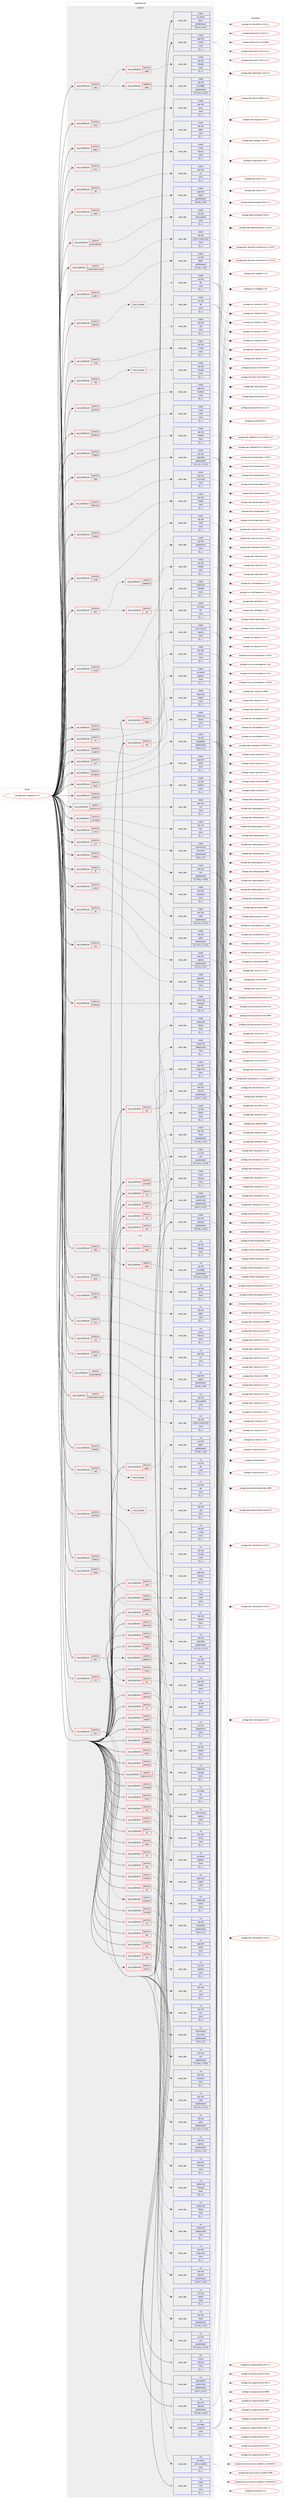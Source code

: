 digraph prolog {

# *************
# Graph options
# *************

newrank=true;
concentrate=true;
compound=true;
graph [rankdir=LR,fontname=Helvetica,fontsize=10,ranksep=1.5];#, ranksep=2.5, nodesep=0.2];
edge  [arrowhead=vee];
node  [fontname=Helvetica,fontsize=10];

# **********
# The ebuild
# **********

subgraph cluster_leftcol {
color=gray;
label=<<i>ebuild</i>>;
id [label="portage://dev-lang/php-8.1.29", color=red, width=4, href="../dev-lang/php-8.1.29.svg"];
}

# ****************
# The dependencies
# ****************

subgraph cluster_midcol {
color=gray;
label=<<i>dependencies</i>>;
subgraph cluster_compile {
fillcolor="#eeeeee";
style=filled;
label=<<i>compile</i>>;
subgraph cond23914 {
dependency101226 [label=<<TABLE BORDER="0" CELLBORDER="1" CELLSPACING="0" CELLPADDING="4"><TR><TD ROWSPAN="3" CELLPADDING="10">use_conditional</TD></TR><TR><TD>positive</TD></TR><TR><TD>apache2</TD></TR></TABLE>>, shape=none, color=red];
subgraph pack76236 {
dependency101227 [label=<<TABLE BORDER="0" CELLBORDER="1" CELLSPACING="0" CELLPADDING="4" WIDTH="220"><TR><TD ROWSPAN="6" CELLPADDING="30">pack_dep</TD></TR><TR><TD WIDTH="110">install</TD></TR><TR><TD>www-servers</TD></TR><TR><TD>apache</TD></TR><TR><TD>none</TD></TR><TR><TD>[[],,,,]</TD></TR></TABLE>>, shape=none, color=blue];
}
dependency101226:e -> dependency101227:w [weight=20,style="dashed",arrowhead="vee"];
}
id:e -> dependency101226:w [weight=20,style="solid",arrowhead="vee"];
subgraph cond23915 {
dependency101228 [label=<<TABLE BORDER="0" CELLBORDER="1" CELLSPACING="0" CELLPADDING="4"><TR><TD ROWSPAN="3" CELLPADDING="10">use_conditional</TD></TR><TR><TD>positive</TD></TR><TR><TD>argon2</TD></TR></TABLE>>, shape=none, color=red];
subgraph pack76237 {
dependency101229 [label=<<TABLE BORDER="0" CELLBORDER="1" CELLSPACING="0" CELLPADDING="4" WIDTH="220"><TR><TD ROWSPAN="6" CELLPADDING="30">pack_dep</TD></TR><TR><TD WIDTH="110">install</TD></TR><TR><TD>app-crypt</TD></TR><TR><TD>argon2</TD></TR><TR><TD>none</TD></TR><TR><TD>[[],,,,]</TD></TR></TABLE>>, shape=none, color=blue];
}
dependency101228:e -> dependency101229:w [weight=20,style="dashed",arrowhead="vee"];
}
id:e -> dependency101228:w [weight=20,style="solid",arrowhead="vee"];
subgraph cond23916 {
dependency101230 [label=<<TABLE BORDER="0" CELLBORDER="1" CELLSPACING="0" CELLPADDING="4"><TR><TD ROWSPAN="3" CELLPADDING="10">use_conditional</TD></TR><TR><TD>positive</TD></TR><TR><TD>avif</TD></TR></TABLE>>, shape=none, color=red];
subgraph pack76238 {
dependency101231 [label=<<TABLE BORDER="0" CELLBORDER="1" CELLSPACING="0" CELLPADDING="4" WIDTH="220"><TR><TD ROWSPAN="6" CELLPADDING="30">pack_dep</TD></TR><TR><TD WIDTH="110">install</TD></TR><TR><TD>media-libs</TD></TR><TR><TD>libavif</TD></TR><TR><TD>none</TD></TR><TR><TD>[[],,,,]</TD></TR></TABLE>>, shape=none, color=blue];
}
dependency101230:e -> dependency101231:w [weight=20,style="dashed",arrowhead="vee"];
}
id:e -> dependency101230:w [weight=20,style="solid",arrowhead="vee"];
subgraph cond23917 {
dependency101232 [label=<<TABLE BORDER="0" CELLBORDER="1" CELLSPACING="0" CELLPADDING="4"><TR><TD ROWSPAN="3" CELLPADDING="10">use_conditional</TD></TR><TR><TD>positive</TD></TR><TR><TD>berkdb</TD></TR></TABLE>>, shape=none, color=red];
subgraph any950 {
dependency101233 [label=<<TABLE BORDER="0" CELLBORDER="1" CELLSPACING="0" CELLPADDING="4"><TR><TD CELLPADDING="10">any_of_group</TD></TR></TABLE>>, shape=none, color=red];subgraph pack76239 {
dependency101234 [label=<<TABLE BORDER="0" CELLBORDER="1" CELLSPACING="0" CELLPADDING="4" WIDTH="220"><TR><TD ROWSPAN="6" CELLPADDING="30">pack_dep</TD></TR><TR><TD WIDTH="110">install</TD></TR><TR><TD>sys-libs</TD></TR><TR><TD>db</TD></TR><TR><TD>none</TD></TR><TR><TD>[[],,,,]</TD></TR></TABLE>>, shape=none, color=blue];
}
dependency101233:e -> dependency101234:w [weight=20,style="dotted",arrowhead="oinv"];
subgraph pack76240 {
dependency101235 [label=<<TABLE BORDER="0" CELLBORDER="1" CELLSPACING="0" CELLPADDING="4" WIDTH="220"><TR><TD ROWSPAN="6" CELLPADDING="30">pack_dep</TD></TR><TR><TD WIDTH="110">install</TD></TR><TR><TD>sys-libs</TD></TR><TR><TD>db</TD></TR><TR><TD>none</TD></TR><TR><TD>[[],,,,]</TD></TR></TABLE>>, shape=none, color=blue];
}
dependency101233:e -> dependency101235:w [weight=20,style="dotted",arrowhead="oinv"];
}
dependency101232:e -> dependency101233:w [weight=20,style="dashed",arrowhead="vee"];
}
id:e -> dependency101232:w [weight=20,style="solid",arrowhead="vee"];
subgraph cond23918 {
dependency101236 [label=<<TABLE BORDER="0" CELLBORDER="1" CELLSPACING="0" CELLPADDING="4"><TR><TD ROWSPAN="3" CELLPADDING="10">use_conditional</TD></TR><TR><TD>positive</TD></TR><TR><TD>bzip2</TD></TR></TABLE>>, shape=none, color=red];
subgraph pack76241 {
dependency101237 [label=<<TABLE BORDER="0" CELLBORDER="1" CELLSPACING="0" CELLPADDING="4" WIDTH="220"><TR><TD ROWSPAN="6" CELLPADDING="30">pack_dep</TD></TR><TR><TD WIDTH="110">install</TD></TR><TR><TD>app-arch</TD></TR><TR><TD>bzip2</TD></TR><TR><TD>none</TD></TR><TR><TD>[[],,,,]</TD></TR></TABLE>>, shape=none, color=blue];
}
dependency101236:e -> dependency101237:w [weight=20,style="dashed",arrowhead="vee"];
}
id:e -> dependency101236:w [weight=20,style="solid",arrowhead="vee"];
subgraph cond23919 {
dependency101238 [label=<<TABLE BORDER="0" CELLBORDER="1" CELLSPACING="0" CELLPADDING="4"><TR><TD ROWSPAN="3" CELLPADDING="10">use_conditional</TD></TR><TR><TD>positive</TD></TR><TR><TD>cdb</TD></TR></TABLE>>, shape=none, color=red];
subgraph any951 {
dependency101239 [label=<<TABLE BORDER="0" CELLBORDER="1" CELLSPACING="0" CELLPADDING="4"><TR><TD CELLPADDING="10">any_of_group</TD></TR></TABLE>>, shape=none, color=red];subgraph pack76242 {
dependency101240 [label=<<TABLE BORDER="0" CELLBORDER="1" CELLSPACING="0" CELLPADDING="4" WIDTH="220"><TR><TD ROWSPAN="6" CELLPADDING="30">pack_dep</TD></TR><TR><TD WIDTH="110">install</TD></TR><TR><TD>dev-db</TD></TR><TR><TD>cdb</TD></TR><TR><TD>none</TD></TR><TR><TD>[[],,,,]</TD></TR></TABLE>>, shape=none, color=blue];
}
dependency101239:e -> dependency101240:w [weight=20,style="dotted",arrowhead="oinv"];
subgraph pack76243 {
dependency101241 [label=<<TABLE BORDER="0" CELLBORDER="1" CELLSPACING="0" CELLPADDING="4" WIDTH="220"><TR><TD ROWSPAN="6" CELLPADDING="30">pack_dep</TD></TR><TR><TD WIDTH="110">install</TD></TR><TR><TD>dev-db</TD></TR><TR><TD>tinycdb</TD></TR><TR><TD>none</TD></TR><TR><TD>[[],,,,]</TD></TR></TABLE>>, shape=none, color=blue];
}
dependency101239:e -> dependency101241:w [weight=20,style="dotted",arrowhead="oinv"];
}
dependency101238:e -> dependency101239:w [weight=20,style="dashed",arrowhead="vee"];
}
id:e -> dependency101238:w [weight=20,style="solid",arrowhead="vee"];
subgraph cond23920 {
dependency101242 [label=<<TABLE BORDER="0" CELLBORDER="1" CELLSPACING="0" CELLPADDING="4"><TR><TD ROWSPAN="3" CELLPADDING="10">use_conditional</TD></TR><TR><TD>positive</TD></TR><TR><TD>coverage</TD></TR></TABLE>>, shape=none, color=red];
subgraph pack76244 {
dependency101243 [label=<<TABLE BORDER="0" CELLBORDER="1" CELLSPACING="0" CELLPADDING="4" WIDTH="220"><TR><TD ROWSPAN="6" CELLPADDING="30">pack_dep</TD></TR><TR><TD WIDTH="110">install</TD></TR><TR><TD>dev-util</TD></TR><TR><TD>lcov</TD></TR><TR><TD>none</TD></TR><TR><TD>[[],,,,]</TD></TR></TABLE>>, shape=none, color=blue];
}
dependency101242:e -> dependency101243:w [weight=20,style="dashed",arrowhead="vee"];
}
id:e -> dependency101242:w [weight=20,style="solid",arrowhead="vee"];
subgraph cond23921 {
dependency101244 [label=<<TABLE BORDER="0" CELLBORDER="1" CELLSPACING="0" CELLPADDING="4"><TR><TD ROWSPAN="3" CELLPADDING="10">use_conditional</TD></TR><TR><TD>positive</TD></TR><TR><TD>curl</TD></TR></TABLE>>, shape=none, color=red];
subgraph pack76245 {
dependency101245 [label=<<TABLE BORDER="0" CELLBORDER="1" CELLSPACING="0" CELLPADDING="4" WIDTH="220"><TR><TD ROWSPAN="6" CELLPADDING="30">pack_dep</TD></TR><TR><TD WIDTH="110">install</TD></TR><TR><TD>net-misc</TD></TR><TR><TD>curl</TD></TR><TR><TD>greaterequal</TD></TR><TR><TD>[[7,29,0],,,7.29.0]</TD></TR></TABLE>>, shape=none, color=blue];
}
dependency101244:e -> dependency101245:w [weight=20,style="dashed",arrowhead="vee"];
}
id:e -> dependency101244:w [weight=20,style="solid",arrowhead="vee"];
subgraph cond23922 {
dependency101246 [label=<<TABLE BORDER="0" CELLBORDER="1" CELLSPACING="0" CELLPADDING="4"><TR><TD ROWSPAN="3" CELLPADDING="10">use_conditional</TD></TR><TR><TD>positive</TD></TR><TR><TD>enchant</TD></TR></TABLE>>, shape=none, color=red];
subgraph pack76246 {
dependency101247 [label=<<TABLE BORDER="0" CELLBORDER="1" CELLSPACING="0" CELLPADDING="4" WIDTH="220"><TR><TD ROWSPAN="6" CELLPADDING="30">pack_dep</TD></TR><TR><TD WIDTH="110">install</TD></TR><TR><TD>app-text</TD></TR><TR><TD>enchant</TD></TR><TR><TD>none</TD></TR><TR><TD>[[],,,,]</TD></TR></TABLE>>, shape=none, color=blue];
}
dependency101246:e -> dependency101247:w [weight=20,style="dashed",arrowhead="vee"];
}
id:e -> dependency101246:w [weight=20,style="solid",arrowhead="vee"];
subgraph cond23923 {
dependency101248 [label=<<TABLE BORDER="0" CELLBORDER="1" CELLSPACING="0" CELLPADDING="4"><TR><TD ROWSPAN="3" CELLPADDING="10">use_conditional</TD></TR><TR><TD>positive</TD></TR><TR><TD>ffi</TD></TR></TABLE>>, shape=none, color=red];
subgraph pack76247 {
dependency101249 [label=<<TABLE BORDER="0" CELLBORDER="1" CELLSPACING="0" CELLPADDING="4" WIDTH="220"><TR><TD ROWSPAN="6" CELLPADDING="30">pack_dep</TD></TR><TR><TD WIDTH="110">install</TD></TR><TR><TD>dev-libs</TD></TR><TR><TD>libffi</TD></TR><TR><TD>greaterequal</TD></TR><TR><TD>[[3,0,11],,,3.0.11]</TD></TR></TABLE>>, shape=none, color=blue];
}
dependency101248:e -> dependency101249:w [weight=20,style="dashed",arrowhead="vee"];
}
id:e -> dependency101248:w [weight=20,style="solid",arrowhead="vee"];
subgraph cond23924 {
dependency101250 [label=<<TABLE BORDER="0" CELLBORDER="1" CELLSPACING="0" CELLPADDING="4"><TR><TD ROWSPAN="3" CELLPADDING="10">use_conditional</TD></TR><TR><TD>positive</TD></TR><TR><TD>firebird</TD></TR></TABLE>>, shape=none, color=red];
subgraph pack76248 {
dependency101251 [label=<<TABLE BORDER="0" CELLBORDER="1" CELLSPACING="0" CELLPADDING="4" WIDTH="220"><TR><TD ROWSPAN="6" CELLPADDING="30">pack_dep</TD></TR><TR><TD WIDTH="110">install</TD></TR><TR><TD>dev-db</TD></TR><TR><TD>firebird</TD></TR><TR><TD>none</TD></TR><TR><TD>[[],,,,]</TD></TR></TABLE>>, shape=none, color=blue];
}
dependency101250:e -> dependency101251:w [weight=20,style="dashed",arrowhead="vee"];
}
id:e -> dependency101250:w [weight=20,style="solid",arrowhead="vee"];
subgraph cond23925 {
dependency101252 [label=<<TABLE BORDER="0" CELLBORDER="1" CELLSPACING="0" CELLPADDING="4"><TR><TD ROWSPAN="3" CELLPADDING="10">use_conditional</TD></TR><TR><TD>positive</TD></TR><TR><TD>fpm</TD></TR></TABLE>>, shape=none, color=red];
subgraph cond23926 {
dependency101253 [label=<<TABLE BORDER="0" CELLBORDER="1" CELLSPACING="0" CELLPADDING="4"><TR><TD ROWSPAN="3" CELLPADDING="10">use_conditional</TD></TR><TR><TD>positive</TD></TR><TR><TD>acl</TD></TR></TABLE>>, shape=none, color=red];
subgraph pack76249 {
dependency101254 [label=<<TABLE BORDER="0" CELLBORDER="1" CELLSPACING="0" CELLPADDING="4" WIDTH="220"><TR><TD ROWSPAN="6" CELLPADDING="30">pack_dep</TD></TR><TR><TD WIDTH="110">install</TD></TR><TR><TD>sys-apps</TD></TR><TR><TD>acl</TD></TR><TR><TD>none</TD></TR><TR><TD>[[],,,,]</TD></TR></TABLE>>, shape=none, color=blue];
}
dependency101253:e -> dependency101254:w [weight=20,style="dashed",arrowhead="vee"];
}
dependency101252:e -> dependency101253:w [weight=20,style="dashed",arrowhead="vee"];
subgraph cond23927 {
dependency101255 [label=<<TABLE BORDER="0" CELLBORDER="1" CELLSPACING="0" CELLPADDING="4"><TR><TD ROWSPAN="3" CELLPADDING="10">use_conditional</TD></TR><TR><TD>positive</TD></TR><TR><TD>apparmor</TD></TR></TABLE>>, shape=none, color=red];
subgraph pack76250 {
dependency101256 [label=<<TABLE BORDER="0" CELLBORDER="1" CELLSPACING="0" CELLPADDING="4" WIDTH="220"><TR><TD ROWSPAN="6" CELLPADDING="30">pack_dep</TD></TR><TR><TD WIDTH="110">install</TD></TR><TR><TD>sys-libs</TD></TR><TR><TD>libapparmor</TD></TR><TR><TD>none</TD></TR><TR><TD>[[],,,,]</TD></TR></TABLE>>, shape=none, color=blue];
}
dependency101255:e -> dependency101256:w [weight=20,style="dashed",arrowhead="vee"];
}
dependency101252:e -> dependency101255:w [weight=20,style="dashed",arrowhead="vee"];
}
id:e -> dependency101252:w [weight=20,style="solid",arrowhead="vee"];
subgraph cond23928 {
dependency101257 [label=<<TABLE BORDER="0" CELLBORDER="1" CELLSPACING="0" CELLPADDING="4"><TR><TD ROWSPAN="3" CELLPADDING="10">use_conditional</TD></TR><TR><TD>positive</TD></TR><TR><TD>gd</TD></TR></TABLE>>, shape=none, color=red];
subgraph pack76251 {
dependency101258 [label=<<TABLE BORDER="0" CELLBORDER="1" CELLSPACING="0" CELLPADDING="4" WIDTH="220"><TR><TD ROWSPAN="6" CELLPADDING="30">pack_dep</TD></TR><TR><TD WIDTH="110">install</TD></TR><TR><TD>media-libs</TD></TR><TR><TD>libjpeg-turbo</TD></TR><TR><TD>none</TD></TR><TR><TD>[[],,,,]</TD></TR></TABLE>>, shape=none, color=blue];
}
dependency101257:e -> dependency101258:w [weight=20,style="dashed",arrowhead="vee"];
subgraph pack76252 {
dependency101259 [label=<<TABLE BORDER="0" CELLBORDER="1" CELLSPACING="0" CELLPADDING="4" WIDTH="220"><TR><TD ROWSPAN="6" CELLPADDING="30">pack_dep</TD></TR><TR><TD WIDTH="110">install</TD></TR><TR><TD>media-libs</TD></TR><TR><TD>libpng</TD></TR><TR><TD>none</TD></TR><TR><TD>[[],,,,]</TD></TR></TABLE>>, shape=none, color=blue];
}
dependency101257:e -> dependency101259:w [weight=20,style="dashed",arrowhead="vee"];
}
id:e -> dependency101257:w [weight=20,style="solid",arrowhead="vee"];
subgraph cond23929 {
dependency101260 [label=<<TABLE BORDER="0" CELLBORDER="1" CELLSPACING="0" CELLPADDING="4"><TR><TD ROWSPAN="3" CELLPADDING="10">use_conditional</TD></TR><TR><TD>positive</TD></TR><TR><TD>gdbm</TD></TR></TABLE>>, shape=none, color=red];
subgraph pack76253 {
dependency101261 [label=<<TABLE BORDER="0" CELLBORDER="1" CELLSPACING="0" CELLPADDING="4" WIDTH="220"><TR><TD ROWSPAN="6" CELLPADDING="30">pack_dep</TD></TR><TR><TD WIDTH="110">install</TD></TR><TR><TD>sys-libs</TD></TR><TR><TD>gdbm</TD></TR><TR><TD>greaterequal</TD></TR><TR><TD>[[1,8,0],,,1.8.0]</TD></TR></TABLE>>, shape=none, color=blue];
}
dependency101260:e -> dependency101261:w [weight=20,style="dashed",arrowhead="vee"];
}
id:e -> dependency101260:w [weight=20,style="solid",arrowhead="vee"];
subgraph cond23930 {
dependency101262 [label=<<TABLE BORDER="0" CELLBORDER="1" CELLSPACING="0" CELLPADDING="4"><TR><TD ROWSPAN="3" CELLPADDING="10">use_conditional</TD></TR><TR><TD>positive</TD></TR><TR><TD>gmp</TD></TR></TABLE>>, shape=none, color=red];
subgraph pack76254 {
dependency101263 [label=<<TABLE BORDER="0" CELLBORDER="1" CELLSPACING="0" CELLPADDING="4" WIDTH="220"><TR><TD ROWSPAN="6" CELLPADDING="30">pack_dep</TD></TR><TR><TD WIDTH="110">install</TD></TR><TR><TD>dev-libs</TD></TR><TR><TD>gmp</TD></TR><TR><TD>none</TD></TR><TR><TD>[[],,,,]</TD></TR></TABLE>>, shape=none, color=blue];
}
dependency101262:e -> dependency101263:w [weight=20,style="dashed",arrowhead="vee"];
}
id:e -> dependency101262:w [weight=20,style="solid",arrowhead="vee"];
subgraph cond23931 {
dependency101264 [label=<<TABLE BORDER="0" CELLBORDER="1" CELLSPACING="0" CELLPADDING="4"><TR><TD ROWSPAN="3" CELLPADDING="10">use_conditional</TD></TR><TR><TD>positive</TD></TR><TR><TD>iconv</TD></TR></TABLE>>, shape=none, color=red];
subgraph pack76255 {
dependency101265 [label=<<TABLE BORDER="0" CELLBORDER="1" CELLSPACING="0" CELLPADDING="4" WIDTH="220"><TR><TD ROWSPAN="6" CELLPADDING="30">pack_dep</TD></TR><TR><TD WIDTH="110">install</TD></TR><TR><TD>virtual</TD></TR><TR><TD>libiconv</TD></TR><TR><TD>none</TD></TR><TR><TD>[[],,,,]</TD></TR></TABLE>>, shape=none, color=blue];
}
dependency101264:e -> dependency101265:w [weight=20,style="dashed",arrowhead="vee"];
}
id:e -> dependency101264:w [weight=20,style="solid",arrowhead="vee"];
subgraph cond23932 {
dependency101266 [label=<<TABLE BORDER="0" CELLBORDER="1" CELLSPACING="0" CELLPADDING="4"><TR><TD ROWSPAN="3" CELLPADDING="10">use_conditional</TD></TR><TR><TD>positive</TD></TR><TR><TD>imap</TD></TR></TABLE>>, shape=none, color=red];
subgraph pack76256 {
dependency101267 [label=<<TABLE BORDER="0" CELLBORDER="1" CELLSPACING="0" CELLPADDING="4" WIDTH="220"><TR><TD ROWSPAN="6" CELLPADDING="30">pack_dep</TD></TR><TR><TD WIDTH="110">install</TD></TR><TR><TD>net-libs</TD></TR><TR><TD>c-client</TD></TR><TR><TD>none</TD></TR><TR><TD>[[],,,,]</TD></TR></TABLE>>, shape=none, color=blue];
}
dependency101266:e -> dependency101267:w [weight=20,style="dashed",arrowhead="vee"];
}
id:e -> dependency101266:w [weight=20,style="solid",arrowhead="vee"];
subgraph cond23933 {
dependency101268 [label=<<TABLE BORDER="0" CELLBORDER="1" CELLSPACING="0" CELLPADDING="4"><TR><TD ROWSPAN="3" CELLPADDING="10">use_conditional</TD></TR><TR><TD>positive</TD></TR><TR><TD>intl</TD></TR></TABLE>>, shape=none, color=red];
subgraph pack76257 {
dependency101269 [label=<<TABLE BORDER="0" CELLBORDER="1" CELLSPACING="0" CELLPADDING="4" WIDTH="220"><TR><TD ROWSPAN="6" CELLPADDING="30">pack_dep</TD></TR><TR><TD WIDTH="110">install</TD></TR><TR><TD>dev-libs</TD></TR><TR><TD>icu</TD></TR><TR><TD>none</TD></TR><TR><TD>[[],,,,]</TD></TR></TABLE>>, shape=none, color=blue];
}
dependency101268:e -> dependency101269:w [weight=20,style="dashed",arrowhead="vee"];
}
id:e -> dependency101268:w [weight=20,style="solid",arrowhead="vee"];
subgraph cond23934 {
dependency101270 [label=<<TABLE BORDER="0" CELLBORDER="1" CELLSPACING="0" CELLPADDING="4"><TR><TD ROWSPAN="3" CELLPADDING="10">use_conditional</TD></TR><TR><TD>positive</TD></TR><TR><TD>kerberos</TD></TR></TABLE>>, shape=none, color=red];
subgraph pack76258 {
dependency101271 [label=<<TABLE BORDER="0" CELLBORDER="1" CELLSPACING="0" CELLPADDING="4" WIDTH="220"><TR><TD ROWSPAN="6" CELLPADDING="30">pack_dep</TD></TR><TR><TD WIDTH="110">install</TD></TR><TR><TD>virtual</TD></TR><TR><TD>krb5</TD></TR><TR><TD>none</TD></TR><TR><TD>[[],,,,]</TD></TR></TABLE>>, shape=none, color=blue];
}
dependency101270:e -> dependency101271:w [weight=20,style="dashed",arrowhead="vee"];
}
id:e -> dependency101270:w [weight=20,style="solid",arrowhead="vee"];
subgraph cond23935 {
dependency101272 [label=<<TABLE BORDER="0" CELLBORDER="1" CELLSPACING="0" CELLPADDING="4"><TR><TD ROWSPAN="3" CELLPADDING="10">use_conditional</TD></TR><TR><TD>positive</TD></TR><TR><TD>ldap</TD></TR></TABLE>>, shape=none, color=red];
subgraph pack76259 {
dependency101273 [label=<<TABLE BORDER="0" CELLBORDER="1" CELLSPACING="0" CELLPADDING="4" WIDTH="220"><TR><TD ROWSPAN="6" CELLPADDING="30">pack_dep</TD></TR><TR><TD WIDTH="110">install</TD></TR><TR><TD>net-nds</TD></TR><TR><TD>openldap</TD></TR><TR><TD>greaterequal</TD></TR><TR><TD>[[1,2,11],,,1.2.11]</TD></TR></TABLE>>, shape=none, color=blue];
}
dependency101272:e -> dependency101273:w [weight=20,style="dashed",arrowhead="vee"];
}
id:e -> dependency101272:w [weight=20,style="solid",arrowhead="vee"];
subgraph cond23936 {
dependency101274 [label=<<TABLE BORDER="0" CELLBORDER="1" CELLSPACING="0" CELLPADDING="4"><TR><TD ROWSPAN="3" CELLPADDING="10">use_conditional</TD></TR><TR><TD>positive</TD></TR><TR><TD>ldap-sasl</TD></TR></TABLE>>, shape=none, color=red];
subgraph pack76260 {
dependency101275 [label=<<TABLE BORDER="0" CELLBORDER="1" CELLSPACING="0" CELLPADDING="4" WIDTH="220"><TR><TD ROWSPAN="6" CELLPADDING="30">pack_dep</TD></TR><TR><TD WIDTH="110">install</TD></TR><TR><TD>dev-libs</TD></TR><TR><TD>cyrus-sasl</TD></TR><TR><TD>none</TD></TR><TR><TD>[[],,,,]</TD></TR></TABLE>>, shape=none, color=blue];
}
dependency101274:e -> dependency101275:w [weight=20,style="dashed",arrowhead="vee"];
}
id:e -> dependency101274:w [weight=20,style="solid",arrowhead="vee"];
subgraph cond23937 {
dependency101276 [label=<<TABLE BORDER="0" CELLBORDER="1" CELLSPACING="0" CELLPADDING="4"><TR><TD ROWSPAN="3" CELLPADDING="10">use_conditional</TD></TR><TR><TD>positive</TD></TR><TR><TD>libedit</TD></TR></TABLE>>, shape=none, color=red];
subgraph pack76261 {
dependency101277 [label=<<TABLE BORDER="0" CELLBORDER="1" CELLSPACING="0" CELLPADDING="4" WIDTH="220"><TR><TD ROWSPAN="6" CELLPADDING="30">pack_dep</TD></TR><TR><TD WIDTH="110">install</TD></TR><TR><TD>dev-libs</TD></TR><TR><TD>libedit</TD></TR><TR><TD>none</TD></TR><TR><TD>[[],,,,]</TD></TR></TABLE>>, shape=none, color=blue];
}
dependency101276:e -> dependency101277:w [weight=20,style="dashed",arrowhead="vee"];
}
id:e -> dependency101276:w [weight=20,style="solid",arrowhead="vee"];
subgraph cond23938 {
dependency101278 [label=<<TABLE BORDER="0" CELLBORDER="1" CELLSPACING="0" CELLPADDING="4"><TR><TD ROWSPAN="3" CELLPADDING="10">use_conditional</TD></TR><TR><TD>positive</TD></TR><TR><TD>lmdb</TD></TR></TABLE>>, shape=none, color=red];
subgraph pack76262 {
dependency101279 [label=<<TABLE BORDER="0" CELLBORDER="1" CELLSPACING="0" CELLPADDING="4" WIDTH="220"><TR><TD ROWSPAN="6" CELLPADDING="30">pack_dep</TD></TR><TR><TD WIDTH="110">install</TD></TR><TR><TD>dev-db</TD></TR><TR><TD>lmdb</TD></TR><TR><TD>none</TD></TR><TR><TD>[[],,,,]</TD></TR></TABLE>>, shape=none, color=blue];
}
dependency101278:e -> dependency101279:w [weight=20,style="dashed",arrowhead="vee"];
}
id:e -> dependency101278:w [weight=20,style="solid",arrowhead="vee"];
subgraph cond23939 {
dependency101280 [label=<<TABLE BORDER="0" CELLBORDER="1" CELLSPACING="0" CELLPADDING="4"><TR><TD ROWSPAN="3" CELLPADDING="10">use_conditional</TD></TR><TR><TD>positive</TD></TR><TR><TD>mssql</TD></TR></TABLE>>, shape=none, color=red];
subgraph pack76263 {
dependency101281 [label=<<TABLE BORDER="0" CELLBORDER="1" CELLSPACING="0" CELLPADDING="4" WIDTH="220"><TR><TD ROWSPAN="6" CELLPADDING="30">pack_dep</TD></TR><TR><TD WIDTH="110">install</TD></TR><TR><TD>dev-db</TD></TR><TR><TD>freetds</TD></TR><TR><TD>none</TD></TR><TR><TD>[[],,,,]</TD></TR></TABLE>>, shape=none, color=blue];
}
dependency101280:e -> dependency101281:w [weight=20,style="dashed",arrowhead="vee"];
}
id:e -> dependency101280:w [weight=20,style="solid",arrowhead="vee"];
subgraph cond23940 {
dependency101282 [label=<<TABLE BORDER="0" CELLBORDER="1" CELLSPACING="0" CELLPADDING="4"><TR><TD ROWSPAN="3" CELLPADDING="10">use_conditional</TD></TR><TR><TD>positive</TD></TR><TR><TD>nls</TD></TR></TABLE>>, shape=none, color=red];
subgraph pack76264 {
dependency101283 [label=<<TABLE BORDER="0" CELLBORDER="1" CELLSPACING="0" CELLPADDING="4" WIDTH="220"><TR><TD ROWSPAN="6" CELLPADDING="30">pack_dep</TD></TR><TR><TD WIDTH="110">install</TD></TR><TR><TD>sys-devel</TD></TR><TR><TD>gettext</TD></TR><TR><TD>none</TD></TR><TR><TD>[[],,,,]</TD></TR></TABLE>>, shape=none, color=blue];
}
dependency101282:e -> dependency101283:w [weight=20,style="dashed",arrowhead="vee"];
}
id:e -> dependency101282:w [weight=20,style="solid",arrowhead="vee"];
subgraph cond23941 {
dependency101284 [label=<<TABLE BORDER="0" CELLBORDER="1" CELLSPACING="0" CELLPADDING="4"><TR><TD ROWSPAN="3" CELLPADDING="10">use_conditional</TD></TR><TR><TD>positive</TD></TR><TR><TD>oci8-instant-client</TD></TR></TABLE>>, shape=none, color=red];
subgraph pack76265 {
dependency101285 [label=<<TABLE BORDER="0" CELLBORDER="1" CELLSPACING="0" CELLPADDING="4" WIDTH="220"><TR><TD ROWSPAN="6" CELLPADDING="30">pack_dep</TD></TR><TR><TD WIDTH="110">install</TD></TR><TR><TD>dev-db</TD></TR><TR><TD>oracle-instantclient</TD></TR><TR><TD>none</TD></TR><TR><TD>[[],,,,]</TD></TR></TABLE>>, shape=none, color=blue];
}
dependency101284:e -> dependency101285:w [weight=20,style="dashed",arrowhead="vee"];
}
id:e -> dependency101284:w [weight=20,style="solid",arrowhead="vee"];
subgraph cond23942 {
dependency101286 [label=<<TABLE BORDER="0" CELLBORDER="1" CELLSPACING="0" CELLPADDING="4"><TR><TD ROWSPAN="3" CELLPADDING="10">use_conditional</TD></TR><TR><TD>positive</TD></TR><TR><TD>odbc</TD></TR></TABLE>>, shape=none, color=red];
subgraph cond23943 {
dependency101287 [label=<<TABLE BORDER="0" CELLBORDER="1" CELLSPACING="0" CELLPADDING="4"><TR><TD ROWSPAN="3" CELLPADDING="10">use_conditional</TD></TR><TR><TD>positive</TD></TR><TR><TD>iodbc</TD></TR></TABLE>>, shape=none, color=red];
subgraph pack76266 {
dependency101288 [label=<<TABLE BORDER="0" CELLBORDER="1" CELLSPACING="0" CELLPADDING="4" WIDTH="220"><TR><TD ROWSPAN="6" CELLPADDING="30">pack_dep</TD></TR><TR><TD WIDTH="110">install</TD></TR><TR><TD>dev-db</TD></TR><TR><TD>libiodbc</TD></TR><TR><TD>none</TD></TR><TR><TD>[[],,,,]</TD></TR></TABLE>>, shape=none, color=blue];
}
dependency101287:e -> dependency101288:w [weight=20,style="dashed",arrowhead="vee"];
}
dependency101286:e -> dependency101287:w [weight=20,style="dashed",arrowhead="vee"];
subgraph cond23944 {
dependency101289 [label=<<TABLE BORDER="0" CELLBORDER="1" CELLSPACING="0" CELLPADDING="4"><TR><TD ROWSPAN="3" CELLPADDING="10">use_conditional</TD></TR><TR><TD>negative</TD></TR><TR><TD>iodbc</TD></TR></TABLE>>, shape=none, color=red];
subgraph pack76267 {
dependency101290 [label=<<TABLE BORDER="0" CELLBORDER="1" CELLSPACING="0" CELLPADDING="4" WIDTH="220"><TR><TD ROWSPAN="6" CELLPADDING="30">pack_dep</TD></TR><TR><TD WIDTH="110">install</TD></TR><TR><TD>dev-db</TD></TR><TR><TD>unixODBC</TD></TR><TR><TD>greaterequal</TD></TR><TR><TD>[[1,8,13],,,1.8.13]</TD></TR></TABLE>>, shape=none, color=blue];
}
dependency101289:e -> dependency101290:w [weight=20,style="dashed",arrowhead="vee"];
}
dependency101286:e -> dependency101289:w [weight=20,style="dashed",arrowhead="vee"];
}
id:e -> dependency101286:w [weight=20,style="solid",arrowhead="vee"];
subgraph cond23945 {
dependency101291 [label=<<TABLE BORDER="0" CELLBORDER="1" CELLSPACING="0" CELLPADDING="4"><TR><TD ROWSPAN="3" CELLPADDING="10">use_conditional</TD></TR><TR><TD>positive</TD></TR><TR><TD>postgres</TD></TR></TABLE>>, shape=none, color=red];
subgraph pack76268 {
dependency101292 [label=<<TABLE BORDER="0" CELLBORDER="1" CELLSPACING="0" CELLPADDING="4" WIDTH="220"><TR><TD ROWSPAN="6" CELLPADDING="30">pack_dep</TD></TR><TR><TD WIDTH="110">install</TD></TR><TR><TD>dev-db</TD></TR><TR><TD>postgresql</TD></TR><TR><TD>greaterequal</TD></TR><TR><TD>[[9,1],,,9.1]</TD></TR></TABLE>>, shape=none, color=blue];
}
dependency101291:e -> dependency101292:w [weight=20,style="dashed",arrowhead="vee"];
}
id:e -> dependency101291:w [weight=20,style="solid",arrowhead="vee"];
subgraph cond23946 {
dependency101293 [label=<<TABLE BORDER="0" CELLBORDER="1" CELLSPACING="0" CELLPADDING="4"><TR><TD ROWSPAN="3" CELLPADDING="10">use_conditional</TD></TR><TR><TD>positive</TD></TR><TR><TD>qdbm</TD></TR></TABLE>>, shape=none, color=red];
subgraph pack76269 {
dependency101294 [label=<<TABLE BORDER="0" CELLBORDER="1" CELLSPACING="0" CELLPADDING="4" WIDTH="220"><TR><TD ROWSPAN="6" CELLPADDING="30">pack_dep</TD></TR><TR><TD WIDTH="110">install</TD></TR><TR><TD>dev-db</TD></TR><TR><TD>qdbm</TD></TR><TR><TD>none</TD></TR><TR><TD>[[],,,,]</TD></TR></TABLE>>, shape=none, color=blue];
}
dependency101293:e -> dependency101294:w [weight=20,style="dashed",arrowhead="vee"];
}
id:e -> dependency101293:w [weight=20,style="solid",arrowhead="vee"];
subgraph cond23947 {
dependency101295 [label=<<TABLE BORDER="0" CELLBORDER="1" CELLSPACING="0" CELLPADDING="4"><TR><TD ROWSPAN="3" CELLPADDING="10">use_conditional</TD></TR><TR><TD>positive</TD></TR><TR><TD>readline</TD></TR></TABLE>>, shape=none, color=red];
subgraph pack76270 {
dependency101296 [label=<<TABLE BORDER="0" CELLBORDER="1" CELLSPACING="0" CELLPADDING="4" WIDTH="220"><TR><TD ROWSPAN="6" CELLPADDING="30">pack_dep</TD></TR><TR><TD WIDTH="110">install</TD></TR><TR><TD>sys-libs</TD></TR><TR><TD>readline</TD></TR><TR><TD>none</TD></TR><TR><TD>[[],,,,]</TD></TR></TABLE>>, shape=none, color=blue];
}
dependency101295:e -> dependency101296:w [weight=20,style="dashed",arrowhead="vee"];
}
id:e -> dependency101295:w [weight=20,style="solid",arrowhead="vee"];
subgraph cond23948 {
dependency101297 [label=<<TABLE BORDER="0" CELLBORDER="1" CELLSPACING="0" CELLPADDING="4"><TR><TD ROWSPAN="3" CELLPADDING="10">use_conditional</TD></TR><TR><TD>positive</TD></TR><TR><TD>session-mm</TD></TR></TABLE>>, shape=none, color=red];
subgraph pack76271 {
dependency101298 [label=<<TABLE BORDER="0" CELLBORDER="1" CELLSPACING="0" CELLPADDING="4" WIDTH="220"><TR><TD ROWSPAN="6" CELLPADDING="30">pack_dep</TD></TR><TR><TD WIDTH="110">install</TD></TR><TR><TD>dev-libs</TD></TR><TR><TD>mm</TD></TR><TR><TD>none</TD></TR><TR><TD>[[],,,,]</TD></TR></TABLE>>, shape=none, color=blue];
}
dependency101297:e -> dependency101298:w [weight=20,style="dashed",arrowhead="vee"];
}
id:e -> dependency101297:w [weight=20,style="solid",arrowhead="vee"];
subgraph cond23949 {
dependency101299 [label=<<TABLE BORDER="0" CELLBORDER="1" CELLSPACING="0" CELLPADDING="4"><TR><TD ROWSPAN="3" CELLPADDING="10">use_conditional</TD></TR><TR><TD>positive</TD></TR><TR><TD>snmp</TD></TR></TABLE>>, shape=none, color=red];
subgraph pack76272 {
dependency101300 [label=<<TABLE BORDER="0" CELLBORDER="1" CELLSPACING="0" CELLPADDING="4" WIDTH="220"><TR><TD ROWSPAN="6" CELLPADDING="30">pack_dep</TD></TR><TR><TD WIDTH="110">install</TD></TR><TR><TD>net-analyzer</TD></TR><TR><TD>net-snmp</TD></TR><TR><TD>greaterequal</TD></TR><TR><TD>[[5,2],,,5.2]</TD></TR></TABLE>>, shape=none, color=blue];
}
dependency101299:e -> dependency101300:w [weight=20,style="dashed",arrowhead="vee"];
}
id:e -> dependency101299:w [weight=20,style="solid",arrowhead="vee"];
subgraph cond23950 {
dependency101301 [label=<<TABLE BORDER="0" CELLBORDER="1" CELLSPACING="0" CELLPADDING="4"><TR><TD ROWSPAN="3" CELLPADDING="10">use_conditional</TD></TR><TR><TD>positive</TD></TR><TR><TD>sodium</TD></TR></TABLE>>, shape=none, color=red];
subgraph pack76273 {
dependency101302 [label=<<TABLE BORDER="0" CELLBORDER="1" CELLSPACING="0" CELLPADDING="4" WIDTH="220"><TR><TD ROWSPAN="6" CELLPADDING="30">pack_dep</TD></TR><TR><TD WIDTH="110">install</TD></TR><TR><TD>dev-libs</TD></TR><TR><TD>libsodium</TD></TR><TR><TD>none</TD></TR><TR><TD>[[],,,,]</TD></TR></TABLE>>, shape=none, color=blue];
}
dependency101301:e -> dependency101302:w [weight=20,style="dashed",arrowhead="vee"];
}
id:e -> dependency101301:w [weight=20,style="solid",arrowhead="vee"];
subgraph cond23951 {
dependency101303 [label=<<TABLE BORDER="0" CELLBORDER="1" CELLSPACING="0" CELLPADDING="4"><TR><TD ROWSPAN="3" CELLPADDING="10">use_conditional</TD></TR><TR><TD>positive</TD></TR><TR><TD>spell</TD></TR></TABLE>>, shape=none, color=red];
subgraph pack76274 {
dependency101304 [label=<<TABLE BORDER="0" CELLBORDER="1" CELLSPACING="0" CELLPADDING="4" WIDTH="220"><TR><TD ROWSPAN="6" CELLPADDING="30">pack_dep</TD></TR><TR><TD WIDTH="110">install</TD></TR><TR><TD>app-text</TD></TR><TR><TD>aspell</TD></TR><TR><TD>greaterequal</TD></TR><TR><TD>[[0,50],,,0.50]</TD></TR></TABLE>>, shape=none, color=blue];
}
dependency101303:e -> dependency101304:w [weight=20,style="dashed",arrowhead="vee"];
}
id:e -> dependency101303:w [weight=20,style="solid",arrowhead="vee"];
subgraph cond23952 {
dependency101305 [label=<<TABLE BORDER="0" CELLBORDER="1" CELLSPACING="0" CELLPADDING="4"><TR><TD ROWSPAN="3" CELLPADDING="10">use_conditional</TD></TR><TR><TD>positive</TD></TR><TR><TD>sqlite</TD></TR></TABLE>>, shape=none, color=red];
subgraph pack76275 {
dependency101306 [label=<<TABLE BORDER="0" CELLBORDER="1" CELLSPACING="0" CELLPADDING="4" WIDTH="220"><TR><TD ROWSPAN="6" CELLPADDING="30">pack_dep</TD></TR><TR><TD WIDTH="110">install</TD></TR><TR><TD>dev-db</TD></TR><TR><TD>sqlite</TD></TR><TR><TD>greaterequal</TD></TR><TR><TD>[[3,7,6,3],,,3.7.6.3]</TD></TR></TABLE>>, shape=none, color=blue];
}
dependency101305:e -> dependency101306:w [weight=20,style="dashed",arrowhead="vee"];
}
id:e -> dependency101305:w [weight=20,style="solid",arrowhead="vee"];
subgraph cond23953 {
dependency101307 [label=<<TABLE BORDER="0" CELLBORDER="1" CELLSPACING="0" CELLPADDING="4"><TR><TD ROWSPAN="3" CELLPADDING="10">use_conditional</TD></TR><TR><TD>positive</TD></TR><TR><TD>ssl</TD></TR></TABLE>>, shape=none, color=red];
subgraph pack76276 {
dependency101308 [label=<<TABLE BORDER="0" CELLBORDER="1" CELLSPACING="0" CELLPADDING="4" WIDTH="220"><TR><TD ROWSPAN="6" CELLPADDING="30">pack_dep</TD></TR><TR><TD WIDTH="110">install</TD></TR><TR><TD>dev-libs</TD></TR><TR><TD>openssl</TD></TR><TR><TD>greaterequal</TD></TR><TR><TD>[[1,0,2],,,1.0.2]</TD></TR></TABLE>>, shape=none, color=blue];
}
dependency101307:e -> dependency101308:w [weight=20,style="dashed",arrowhead="vee"];
}
id:e -> dependency101307:w [weight=20,style="solid",arrowhead="vee"];
subgraph cond23954 {
dependency101309 [label=<<TABLE BORDER="0" CELLBORDER="1" CELLSPACING="0" CELLPADDING="4"><TR><TD ROWSPAN="3" CELLPADDING="10">use_conditional</TD></TR><TR><TD>positive</TD></TR><TR><TD>tidy</TD></TR></TABLE>>, shape=none, color=red];
subgraph pack76277 {
dependency101310 [label=<<TABLE BORDER="0" CELLBORDER="1" CELLSPACING="0" CELLPADDING="4" WIDTH="220"><TR><TD ROWSPAN="6" CELLPADDING="30">pack_dep</TD></TR><TR><TD WIDTH="110">install</TD></TR><TR><TD>app-text</TD></TR><TR><TD>htmltidy</TD></TR><TR><TD>none</TD></TR><TR><TD>[[],,,,]</TD></TR></TABLE>>, shape=none, color=blue];
}
dependency101309:e -> dependency101310:w [weight=20,style="dashed",arrowhead="vee"];
}
id:e -> dependency101309:w [weight=20,style="solid",arrowhead="vee"];
subgraph cond23955 {
dependency101311 [label=<<TABLE BORDER="0" CELLBORDER="1" CELLSPACING="0" CELLPADDING="4"><TR><TD ROWSPAN="3" CELLPADDING="10">use_conditional</TD></TR><TR><TD>positive</TD></TR><TR><TD>tokyocabinet</TD></TR></TABLE>>, shape=none, color=red];
subgraph pack76278 {
dependency101312 [label=<<TABLE BORDER="0" CELLBORDER="1" CELLSPACING="0" CELLPADDING="4" WIDTH="220"><TR><TD ROWSPAN="6" CELLPADDING="30">pack_dep</TD></TR><TR><TD WIDTH="110">install</TD></TR><TR><TD>dev-db</TD></TR><TR><TD>tokyocabinet</TD></TR><TR><TD>none</TD></TR><TR><TD>[[],,,,]</TD></TR></TABLE>>, shape=none, color=blue];
}
dependency101311:e -> dependency101312:w [weight=20,style="dashed",arrowhead="vee"];
}
id:e -> dependency101311:w [weight=20,style="solid",arrowhead="vee"];
subgraph cond23956 {
dependency101313 [label=<<TABLE BORDER="0" CELLBORDER="1" CELLSPACING="0" CELLPADDING="4"><TR><TD ROWSPAN="3" CELLPADDING="10">use_conditional</TD></TR><TR><TD>positive</TD></TR><TR><TD>truetype</TD></TR></TABLE>>, shape=none, color=red];
subgraph pack76279 {
dependency101314 [label=<<TABLE BORDER="0" CELLBORDER="1" CELLSPACING="0" CELLPADDING="4" WIDTH="220"><TR><TD ROWSPAN="6" CELLPADDING="30">pack_dep</TD></TR><TR><TD WIDTH="110">install</TD></TR><TR><TD>media-libs</TD></TR><TR><TD>freetype</TD></TR><TR><TD>equal</TD></TR><TR><TD>[[2],,,2*]</TD></TR></TABLE>>, shape=none, color=blue];
}
dependency101313:e -> dependency101314:w [weight=20,style="dashed",arrowhead="vee"];
}
id:e -> dependency101313:w [weight=20,style="solid",arrowhead="vee"];
subgraph cond23957 {
dependency101315 [label=<<TABLE BORDER="0" CELLBORDER="1" CELLSPACING="0" CELLPADDING="4"><TR><TD ROWSPAN="3" CELLPADDING="10">use_conditional</TD></TR><TR><TD>positive</TD></TR><TR><TD>unicode</TD></TR></TABLE>>, shape=none, color=red];
subgraph pack76280 {
dependency101316 [label=<<TABLE BORDER="0" CELLBORDER="1" CELLSPACING="0" CELLPADDING="4" WIDTH="220"><TR><TD ROWSPAN="6" CELLPADDING="30">pack_dep</TD></TR><TR><TD WIDTH="110">install</TD></TR><TR><TD>dev-libs</TD></TR><TR><TD>oniguruma</TD></TR><TR><TD>none</TD></TR><TR><TD>[[],,,,]</TD></TR></TABLE>>, shape=none, color=blue];
}
dependency101315:e -> dependency101316:w [weight=20,style="dashed",arrowhead="vee"];
}
id:e -> dependency101315:w [weight=20,style="solid",arrowhead="vee"];
subgraph cond23958 {
dependency101317 [label=<<TABLE BORDER="0" CELLBORDER="1" CELLSPACING="0" CELLPADDING="4"><TR><TD ROWSPAN="3" CELLPADDING="10">use_conditional</TD></TR><TR><TD>positive</TD></TR><TR><TD>webp</TD></TR></TABLE>>, shape=none, color=red];
subgraph pack76281 {
dependency101318 [label=<<TABLE BORDER="0" CELLBORDER="1" CELLSPACING="0" CELLPADDING="4" WIDTH="220"><TR><TD ROWSPAN="6" CELLPADDING="30">pack_dep</TD></TR><TR><TD WIDTH="110">install</TD></TR><TR><TD>media-libs</TD></TR><TR><TD>libwebp</TD></TR><TR><TD>none</TD></TR><TR><TD>[[],,,,]</TD></TR></TABLE>>, shape=none, color=blue];
}
dependency101317:e -> dependency101318:w [weight=20,style="dashed",arrowhead="vee"];
}
id:e -> dependency101317:w [weight=20,style="solid",arrowhead="vee"];
subgraph cond23959 {
dependency101319 [label=<<TABLE BORDER="0" CELLBORDER="1" CELLSPACING="0" CELLPADDING="4"><TR><TD ROWSPAN="3" CELLPADDING="10">use_conditional</TD></TR><TR><TD>positive</TD></TR><TR><TD>xml</TD></TR></TABLE>>, shape=none, color=red];
subgraph pack76282 {
dependency101320 [label=<<TABLE BORDER="0" CELLBORDER="1" CELLSPACING="0" CELLPADDING="4" WIDTH="220"><TR><TD ROWSPAN="6" CELLPADDING="30">pack_dep</TD></TR><TR><TD WIDTH="110">install</TD></TR><TR><TD>dev-libs</TD></TR><TR><TD>libxml2</TD></TR><TR><TD>greaterequal</TD></TR><TR><TD>[[2,9,0],,,2.9.0]</TD></TR></TABLE>>, shape=none, color=blue];
}
dependency101319:e -> dependency101320:w [weight=20,style="dashed",arrowhead="vee"];
}
id:e -> dependency101319:w [weight=20,style="solid",arrowhead="vee"];
subgraph cond23960 {
dependency101321 [label=<<TABLE BORDER="0" CELLBORDER="1" CELLSPACING="0" CELLPADDING="4"><TR><TD ROWSPAN="3" CELLPADDING="10">use_conditional</TD></TR><TR><TD>positive</TD></TR><TR><TD>xpm</TD></TR></TABLE>>, shape=none, color=red];
subgraph pack76283 {
dependency101322 [label=<<TABLE BORDER="0" CELLBORDER="1" CELLSPACING="0" CELLPADDING="4" WIDTH="220"><TR><TD ROWSPAN="6" CELLPADDING="30">pack_dep</TD></TR><TR><TD WIDTH="110">install</TD></TR><TR><TD>x11-libs</TD></TR><TR><TD>libXpm</TD></TR><TR><TD>none</TD></TR><TR><TD>[[],,,,]</TD></TR></TABLE>>, shape=none, color=blue];
}
dependency101321:e -> dependency101322:w [weight=20,style="dashed",arrowhead="vee"];
}
id:e -> dependency101321:w [weight=20,style="solid",arrowhead="vee"];
subgraph cond23961 {
dependency101323 [label=<<TABLE BORDER="0" CELLBORDER="1" CELLSPACING="0" CELLPADDING="4"><TR><TD ROWSPAN="3" CELLPADDING="10">use_conditional</TD></TR><TR><TD>positive</TD></TR><TR><TD>xslt</TD></TR></TABLE>>, shape=none, color=red];
subgraph pack76284 {
dependency101324 [label=<<TABLE BORDER="0" CELLBORDER="1" CELLSPACING="0" CELLPADDING="4" WIDTH="220"><TR><TD ROWSPAN="6" CELLPADDING="30">pack_dep</TD></TR><TR><TD WIDTH="110">install</TD></TR><TR><TD>dev-libs</TD></TR><TR><TD>libxslt</TD></TR><TR><TD>none</TD></TR><TR><TD>[[],,,,]</TD></TR></TABLE>>, shape=none, color=blue];
}
dependency101323:e -> dependency101324:w [weight=20,style="dashed",arrowhead="vee"];
}
id:e -> dependency101323:w [weight=20,style="solid",arrowhead="vee"];
subgraph cond23962 {
dependency101325 [label=<<TABLE BORDER="0" CELLBORDER="1" CELLSPACING="0" CELLPADDING="4"><TR><TD ROWSPAN="3" CELLPADDING="10">use_conditional</TD></TR><TR><TD>positive</TD></TR><TR><TD>zip</TD></TR></TABLE>>, shape=none, color=red];
subgraph pack76285 {
dependency101326 [label=<<TABLE BORDER="0" CELLBORDER="1" CELLSPACING="0" CELLPADDING="4" WIDTH="220"><TR><TD ROWSPAN="6" CELLPADDING="30">pack_dep</TD></TR><TR><TD WIDTH="110">install</TD></TR><TR><TD>dev-libs</TD></TR><TR><TD>libzip</TD></TR><TR><TD>greaterequal</TD></TR><TR><TD>[[1,2,0],,,1.2.0]</TD></TR></TABLE>>, shape=none, color=blue];
}
dependency101325:e -> dependency101326:w [weight=20,style="dashed",arrowhead="vee"];
}
id:e -> dependency101325:w [weight=20,style="solid",arrowhead="vee"];
subgraph cond23963 {
dependency101327 [label=<<TABLE BORDER="0" CELLBORDER="1" CELLSPACING="0" CELLPADDING="4"><TR><TD ROWSPAN="3" CELLPADDING="10">use_conditional</TD></TR><TR><TD>positive</TD></TR><TR><TD>zlib</TD></TR></TABLE>>, shape=none, color=red];
subgraph pack76286 {
dependency101328 [label=<<TABLE BORDER="0" CELLBORDER="1" CELLSPACING="0" CELLPADDING="4" WIDTH="220"><TR><TD ROWSPAN="6" CELLPADDING="30">pack_dep</TD></TR><TR><TD WIDTH="110">install</TD></TR><TR><TD>sys-libs</TD></TR><TR><TD>zlib</TD></TR><TR><TD>greaterequal</TD></TR><TR><TD>[[1,2,0,4],,,1.2.0.4]</TD></TR></TABLE>>, shape=none, color=blue];
}
dependency101327:e -> dependency101328:w [weight=20,style="dashed",arrowhead="vee"];
}
id:e -> dependency101327:w [weight=20,style="solid",arrowhead="vee"];
subgraph pack76287 {
dependency101329 [label=<<TABLE BORDER="0" CELLBORDER="1" CELLSPACING="0" CELLPADDING="4" WIDTH="220"><TR><TD ROWSPAN="6" CELLPADDING="30">pack_dep</TD></TR><TR><TD WIDTH="110">install</TD></TR><TR><TD>app-arch</TD></TR><TR><TD>xz-utils</TD></TR><TR><TD>none</TD></TR><TR><TD>[[],,,,]</TD></TR></TABLE>>, shape=none, color=blue];
}
id:e -> dependency101329:w [weight=20,style="solid",arrowhead="vee"];
subgraph pack76288 {
dependency101330 [label=<<TABLE BORDER="0" CELLBORDER="1" CELLSPACING="0" CELLPADDING="4" WIDTH="220"><TR><TD ROWSPAN="6" CELLPADDING="30">pack_dep</TD></TR><TR><TD WIDTH="110">install</TD></TR><TR><TD>app-eselect</TD></TR><TR><TD>eselect-php</TD></TR><TR><TD>greaterequal</TD></TR><TR><TD>[[0,9,7],,,0.9.7]</TD></TR></TABLE>>, shape=none, color=blue];
}
id:e -> dependency101330:w [weight=20,style="solid",arrowhead="vee"];
subgraph pack76289 {
dependency101331 [label=<<TABLE BORDER="0" CELLBORDER="1" CELLSPACING="0" CELLPADDING="4" WIDTH="220"><TR><TD ROWSPAN="6" CELLPADDING="30">pack_dep</TD></TR><TR><TD WIDTH="110">install</TD></TR><TR><TD>dev-libs</TD></TR><TR><TD>libpcre2</TD></TR><TR><TD>greaterequal</TD></TR><TR><TD>[[10,30],,,10.30]</TD></TR></TABLE>>, shape=none, color=blue];
}
id:e -> dependency101331:w [weight=20,style="solid",arrowhead="vee"];
subgraph pack76290 {
dependency101332 [label=<<TABLE BORDER="0" CELLBORDER="1" CELLSPACING="0" CELLPADDING="4" WIDTH="220"><TR><TD ROWSPAN="6" CELLPADDING="30">pack_dep</TD></TR><TR><TD WIDTH="110">install</TD></TR><TR><TD>sys-devel</TD></TR><TR><TD>bison</TD></TR><TR><TD>greaterequal</TD></TR><TR><TD>[[3,0,1],,,3.0.1]</TD></TR></TABLE>>, shape=none, color=blue];
}
id:e -> dependency101332:w [weight=20,style="solid",arrowhead="vee"];
subgraph pack76291 {
dependency101333 [label=<<TABLE BORDER="0" CELLBORDER="1" CELLSPACING="0" CELLPADDING="4" WIDTH="220"><TR><TD ROWSPAN="6" CELLPADDING="30">pack_dep</TD></TR><TR><TD WIDTH="110">install</TD></TR><TR><TD>virtual</TD></TR><TR><TD>libcrypt</TD></TR><TR><TD>none</TD></TR><TR><TD>[[],,,,]</TD></TR></TABLE>>, shape=none, color=blue];
}
id:e -> dependency101333:w [weight=20,style="solid",arrowhead="vee"];
}
subgraph cluster_compileandrun {
fillcolor="#eeeeee";
style=filled;
label=<<i>compile and run</i>>;
}
subgraph cluster_run {
fillcolor="#eeeeee";
style=filled;
label=<<i>run</i>>;
subgraph cond23964 {
dependency101334 [label=<<TABLE BORDER="0" CELLBORDER="1" CELLSPACING="0" CELLPADDING="4"><TR><TD ROWSPAN="3" CELLPADDING="10">use_conditional</TD></TR><TR><TD>positive</TD></TR><TR><TD>apache2</TD></TR></TABLE>>, shape=none, color=red];
subgraph pack76292 {
dependency101335 [label=<<TABLE BORDER="0" CELLBORDER="1" CELLSPACING="0" CELLPADDING="4" WIDTH="220"><TR><TD ROWSPAN="6" CELLPADDING="30">pack_dep</TD></TR><TR><TD WIDTH="110">run</TD></TR><TR><TD>www-servers</TD></TR><TR><TD>apache</TD></TR><TR><TD>none</TD></TR><TR><TD>[[],,,,]</TD></TR></TABLE>>, shape=none, color=blue];
}
dependency101334:e -> dependency101335:w [weight=20,style="dashed",arrowhead="vee"];
}
id:e -> dependency101334:w [weight=20,style="solid",arrowhead="odot"];
subgraph cond23965 {
dependency101336 [label=<<TABLE BORDER="0" CELLBORDER="1" CELLSPACING="0" CELLPADDING="4"><TR><TD ROWSPAN="3" CELLPADDING="10">use_conditional</TD></TR><TR><TD>positive</TD></TR><TR><TD>argon2</TD></TR></TABLE>>, shape=none, color=red];
subgraph pack76293 {
dependency101337 [label=<<TABLE BORDER="0" CELLBORDER="1" CELLSPACING="0" CELLPADDING="4" WIDTH="220"><TR><TD ROWSPAN="6" CELLPADDING="30">pack_dep</TD></TR><TR><TD WIDTH="110">run</TD></TR><TR><TD>app-crypt</TD></TR><TR><TD>argon2</TD></TR><TR><TD>none</TD></TR><TR><TD>[[],,,,]</TD></TR></TABLE>>, shape=none, color=blue];
}
dependency101336:e -> dependency101337:w [weight=20,style="dashed",arrowhead="vee"];
}
id:e -> dependency101336:w [weight=20,style="solid",arrowhead="odot"];
subgraph cond23966 {
dependency101338 [label=<<TABLE BORDER="0" CELLBORDER="1" CELLSPACING="0" CELLPADDING="4"><TR><TD ROWSPAN="3" CELLPADDING="10">use_conditional</TD></TR><TR><TD>positive</TD></TR><TR><TD>avif</TD></TR></TABLE>>, shape=none, color=red];
subgraph pack76294 {
dependency101339 [label=<<TABLE BORDER="0" CELLBORDER="1" CELLSPACING="0" CELLPADDING="4" WIDTH="220"><TR><TD ROWSPAN="6" CELLPADDING="30">pack_dep</TD></TR><TR><TD WIDTH="110">run</TD></TR><TR><TD>media-libs</TD></TR><TR><TD>libavif</TD></TR><TR><TD>none</TD></TR><TR><TD>[[],,,,]</TD></TR></TABLE>>, shape=none, color=blue];
}
dependency101338:e -> dependency101339:w [weight=20,style="dashed",arrowhead="vee"];
}
id:e -> dependency101338:w [weight=20,style="solid",arrowhead="odot"];
subgraph cond23967 {
dependency101340 [label=<<TABLE BORDER="0" CELLBORDER="1" CELLSPACING="0" CELLPADDING="4"><TR><TD ROWSPAN="3" CELLPADDING="10">use_conditional</TD></TR><TR><TD>positive</TD></TR><TR><TD>berkdb</TD></TR></TABLE>>, shape=none, color=red];
subgraph any952 {
dependency101341 [label=<<TABLE BORDER="0" CELLBORDER="1" CELLSPACING="0" CELLPADDING="4"><TR><TD CELLPADDING="10">any_of_group</TD></TR></TABLE>>, shape=none, color=red];subgraph pack76295 {
dependency101342 [label=<<TABLE BORDER="0" CELLBORDER="1" CELLSPACING="0" CELLPADDING="4" WIDTH="220"><TR><TD ROWSPAN="6" CELLPADDING="30">pack_dep</TD></TR><TR><TD WIDTH="110">run</TD></TR><TR><TD>sys-libs</TD></TR><TR><TD>db</TD></TR><TR><TD>none</TD></TR><TR><TD>[[],,,,]</TD></TR></TABLE>>, shape=none, color=blue];
}
dependency101341:e -> dependency101342:w [weight=20,style="dotted",arrowhead="oinv"];
subgraph pack76296 {
dependency101343 [label=<<TABLE BORDER="0" CELLBORDER="1" CELLSPACING="0" CELLPADDING="4" WIDTH="220"><TR><TD ROWSPAN="6" CELLPADDING="30">pack_dep</TD></TR><TR><TD WIDTH="110">run</TD></TR><TR><TD>sys-libs</TD></TR><TR><TD>db</TD></TR><TR><TD>none</TD></TR><TR><TD>[[],,,,]</TD></TR></TABLE>>, shape=none, color=blue];
}
dependency101341:e -> dependency101343:w [weight=20,style="dotted",arrowhead="oinv"];
}
dependency101340:e -> dependency101341:w [weight=20,style="dashed",arrowhead="vee"];
}
id:e -> dependency101340:w [weight=20,style="solid",arrowhead="odot"];
subgraph cond23968 {
dependency101344 [label=<<TABLE BORDER="0" CELLBORDER="1" CELLSPACING="0" CELLPADDING="4"><TR><TD ROWSPAN="3" CELLPADDING="10">use_conditional</TD></TR><TR><TD>positive</TD></TR><TR><TD>bzip2</TD></TR></TABLE>>, shape=none, color=red];
subgraph pack76297 {
dependency101345 [label=<<TABLE BORDER="0" CELLBORDER="1" CELLSPACING="0" CELLPADDING="4" WIDTH="220"><TR><TD ROWSPAN="6" CELLPADDING="30">pack_dep</TD></TR><TR><TD WIDTH="110">run</TD></TR><TR><TD>app-arch</TD></TR><TR><TD>bzip2</TD></TR><TR><TD>none</TD></TR><TR><TD>[[],,,,]</TD></TR></TABLE>>, shape=none, color=blue];
}
dependency101344:e -> dependency101345:w [weight=20,style="dashed",arrowhead="vee"];
}
id:e -> dependency101344:w [weight=20,style="solid",arrowhead="odot"];
subgraph cond23969 {
dependency101346 [label=<<TABLE BORDER="0" CELLBORDER="1" CELLSPACING="0" CELLPADDING="4"><TR><TD ROWSPAN="3" CELLPADDING="10">use_conditional</TD></TR><TR><TD>positive</TD></TR><TR><TD>cdb</TD></TR></TABLE>>, shape=none, color=red];
subgraph any953 {
dependency101347 [label=<<TABLE BORDER="0" CELLBORDER="1" CELLSPACING="0" CELLPADDING="4"><TR><TD CELLPADDING="10">any_of_group</TD></TR></TABLE>>, shape=none, color=red];subgraph pack76298 {
dependency101348 [label=<<TABLE BORDER="0" CELLBORDER="1" CELLSPACING="0" CELLPADDING="4" WIDTH="220"><TR><TD ROWSPAN="6" CELLPADDING="30">pack_dep</TD></TR><TR><TD WIDTH="110">run</TD></TR><TR><TD>dev-db</TD></TR><TR><TD>cdb</TD></TR><TR><TD>none</TD></TR><TR><TD>[[],,,,]</TD></TR></TABLE>>, shape=none, color=blue];
}
dependency101347:e -> dependency101348:w [weight=20,style="dotted",arrowhead="oinv"];
subgraph pack76299 {
dependency101349 [label=<<TABLE BORDER="0" CELLBORDER="1" CELLSPACING="0" CELLPADDING="4" WIDTH="220"><TR><TD ROWSPAN="6" CELLPADDING="30">pack_dep</TD></TR><TR><TD WIDTH="110">run</TD></TR><TR><TD>dev-db</TD></TR><TR><TD>tinycdb</TD></TR><TR><TD>none</TD></TR><TR><TD>[[],,,,]</TD></TR></TABLE>>, shape=none, color=blue];
}
dependency101347:e -> dependency101349:w [weight=20,style="dotted",arrowhead="oinv"];
}
dependency101346:e -> dependency101347:w [weight=20,style="dashed",arrowhead="vee"];
}
id:e -> dependency101346:w [weight=20,style="solid",arrowhead="odot"];
subgraph cond23970 {
dependency101350 [label=<<TABLE BORDER="0" CELLBORDER="1" CELLSPACING="0" CELLPADDING="4"><TR><TD ROWSPAN="3" CELLPADDING="10">use_conditional</TD></TR><TR><TD>positive</TD></TR><TR><TD>coverage</TD></TR></TABLE>>, shape=none, color=red];
subgraph pack76300 {
dependency101351 [label=<<TABLE BORDER="0" CELLBORDER="1" CELLSPACING="0" CELLPADDING="4" WIDTH="220"><TR><TD ROWSPAN="6" CELLPADDING="30">pack_dep</TD></TR><TR><TD WIDTH="110">run</TD></TR><TR><TD>dev-util</TD></TR><TR><TD>lcov</TD></TR><TR><TD>none</TD></TR><TR><TD>[[],,,,]</TD></TR></TABLE>>, shape=none, color=blue];
}
dependency101350:e -> dependency101351:w [weight=20,style="dashed",arrowhead="vee"];
}
id:e -> dependency101350:w [weight=20,style="solid",arrowhead="odot"];
subgraph cond23971 {
dependency101352 [label=<<TABLE BORDER="0" CELLBORDER="1" CELLSPACING="0" CELLPADDING="4"><TR><TD ROWSPAN="3" CELLPADDING="10">use_conditional</TD></TR><TR><TD>positive</TD></TR><TR><TD>curl</TD></TR></TABLE>>, shape=none, color=red];
subgraph pack76301 {
dependency101353 [label=<<TABLE BORDER="0" CELLBORDER="1" CELLSPACING="0" CELLPADDING="4" WIDTH="220"><TR><TD ROWSPAN="6" CELLPADDING="30">pack_dep</TD></TR><TR><TD WIDTH="110">run</TD></TR><TR><TD>net-misc</TD></TR><TR><TD>curl</TD></TR><TR><TD>greaterequal</TD></TR><TR><TD>[[7,29,0],,,7.29.0]</TD></TR></TABLE>>, shape=none, color=blue];
}
dependency101352:e -> dependency101353:w [weight=20,style="dashed",arrowhead="vee"];
}
id:e -> dependency101352:w [weight=20,style="solid",arrowhead="odot"];
subgraph cond23972 {
dependency101354 [label=<<TABLE BORDER="0" CELLBORDER="1" CELLSPACING="0" CELLPADDING="4"><TR><TD ROWSPAN="3" CELLPADDING="10">use_conditional</TD></TR><TR><TD>positive</TD></TR><TR><TD>enchant</TD></TR></TABLE>>, shape=none, color=red];
subgraph pack76302 {
dependency101355 [label=<<TABLE BORDER="0" CELLBORDER="1" CELLSPACING="0" CELLPADDING="4" WIDTH="220"><TR><TD ROWSPAN="6" CELLPADDING="30">pack_dep</TD></TR><TR><TD WIDTH="110">run</TD></TR><TR><TD>app-text</TD></TR><TR><TD>enchant</TD></TR><TR><TD>none</TD></TR><TR><TD>[[],,,,]</TD></TR></TABLE>>, shape=none, color=blue];
}
dependency101354:e -> dependency101355:w [weight=20,style="dashed",arrowhead="vee"];
}
id:e -> dependency101354:w [weight=20,style="solid",arrowhead="odot"];
subgraph cond23973 {
dependency101356 [label=<<TABLE BORDER="0" CELLBORDER="1" CELLSPACING="0" CELLPADDING="4"><TR><TD ROWSPAN="3" CELLPADDING="10">use_conditional</TD></TR><TR><TD>positive</TD></TR><TR><TD>ffi</TD></TR></TABLE>>, shape=none, color=red];
subgraph pack76303 {
dependency101357 [label=<<TABLE BORDER="0" CELLBORDER="1" CELLSPACING="0" CELLPADDING="4" WIDTH="220"><TR><TD ROWSPAN="6" CELLPADDING="30">pack_dep</TD></TR><TR><TD WIDTH="110">run</TD></TR><TR><TD>dev-libs</TD></TR><TR><TD>libffi</TD></TR><TR><TD>greaterequal</TD></TR><TR><TD>[[3,0,11],,,3.0.11]</TD></TR></TABLE>>, shape=none, color=blue];
}
dependency101356:e -> dependency101357:w [weight=20,style="dashed",arrowhead="vee"];
}
id:e -> dependency101356:w [weight=20,style="solid",arrowhead="odot"];
subgraph cond23974 {
dependency101358 [label=<<TABLE BORDER="0" CELLBORDER="1" CELLSPACING="0" CELLPADDING="4"><TR><TD ROWSPAN="3" CELLPADDING="10">use_conditional</TD></TR><TR><TD>positive</TD></TR><TR><TD>firebird</TD></TR></TABLE>>, shape=none, color=red];
subgraph pack76304 {
dependency101359 [label=<<TABLE BORDER="0" CELLBORDER="1" CELLSPACING="0" CELLPADDING="4" WIDTH="220"><TR><TD ROWSPAN="6" CELLPADDING="30">pack_dep</TD></TR><TR><TD WIDTH="110">run</TD></TR><TR><TD>dev-db</TD></TR><TR><TD>firebird</TD></TR><TR><TD>none</TD></TR><TR><TD>[[],,,,]</TD></TR></TABLE>>, shape=none, color=blue];
}
dependency101358:e -> dependency101359:w [weight=20,style="dashed",arrowhead="vee"];
}
id:e -> dependency101358:w [weight=20,style="solid",arrowhead="odot"];
subgraph cond23975 {
dependency101360 [label=<<TABLE BORDER="0" CELLBORDER="1" CELLSPACING="0" CELLPADDING="4"><TR><TD ROWSPAN="3" CELLPADDING="10">use_conditional</TD></TR><TR><TD>positive</TD></TR><TR><TD>fpm</TD></TR></TABLE>>, shape=none, color=red];
subgraph cond23976 {
dependency101361 [label=<<TABLE BORDER="0" CELLBORDER="1" CELLSPACING="0" CELLPADDING="4"><TR><TD ROWSPAN="3" CELLPADDING="10">use_conditional</TD></TR><TR><TD>positive</TD></TR><TR><TD>acl</TD></TR></TABLE>>, shape=none, color=red];
subgraph pack76305 {
dependency101362 [label=<<TABLE BORDER="0" CELLBORDER="1" CELLSPACING="0" CELLPADDING="4" WIDTH="220"><TR><TD ROWSPAN="6" CELLPADDING="30">pack_dep</TD></TR><TR><TD WIDTH="110">run</TD></TR><TR><TD>sys-apps</TD></TR><TR><TD>acl</TD></TR><TR><TD>none</TD></TR><TR><TD>[[],,,,]</TD></TR></TABLE>>, shape=none, color=blue];
}
dependency101361:e -> dependency101362:w [weight=20,style="dashed",arrowhead="vee"];
}
dependency101360:e -> dependency101361:w [weight=20,style="dashed",arrowhead="vee"];
subgraph cond23977 {
dependency101363 [label=<<TABLE BORDER="0" CELLBORDER="1" CELLSPACING="0" CELLPADDING="4"><TR><TD ROWSPAN="3" CELLPADDING="10">use_conditional</TD></TR><TR><TD>positive</TD></TR><TR><TD>apparmor</TD></TR></TABLE>>, shape=none, color=red];
subgraph pack76306 {
dependency101364 [label=<<TABLE BORDER="0" CELLBORDER="1" CELLSPACING="0" CELLPADDING="4" WIDTH="220"><TR><TD ROWSPAN="6" CELLPADDING="30">pack_dep</TD></TR><TR><TD WIDTH="110">run</TD></TR><TR><TD>sys-libs</TD></TR><TR><TD>libapparmor</TD></TR><TR><TD>none</TD></TR><TR><TD>[[],,,,]</TD></TR></TABLE>>, shape=none, color=blue];
}
dependency101363:e -> dependency101364:w [weight=20,style="dashed",arrowhead="vee"];
}
dependency101360:e -> dependency101363:w [weight=20,style="dashed",arrowhead="vee"];
}
id:e -> dependency101360:w [weight=20,style="solid",arrowhead="odot"];
subgraph cond23978 {
dependency101365 [label=<<TABLE BORDER="0" CELLBORDER="1" CELLSPACING="0" CELLPADDING="4"><TR><TD ROWSPAN="3" CELLPADDING="10">use_conditional</TD></TR><TR><TD>positive</TD></TR><TR><TD>fpm</TD></TR></TABLE>>, shape=none, color=red];
subgraph cond23979 {
dependency101366 [label=<<TABLE BORDER="0" CELLBORDER="1" CELLSPACING="0" CELLPADDING="4"><TR><TD ROWSPAN="3" CELLPADDING="10">use_conditional</TD></TR><TR><TD>positive</TD></TR><TR><TD>selinux</TD></TR></TABLE>>, shape=none, color=red];
subgraph pack76307 {
dependency101367 [label=<<TABLE BORDER="0" CELLBORDER="1" CELLSPACING="0" CELLPADDING="4" WIDTH="220"><TR><TD ROWSPAN="6" CELLPADDING="30">pack_dep</TD></TR><TR><TD WIDTH="110">run</TD></TR><TR><TD>sec-policy</TD></TR><TR><TD>selinux-phpfpm</TD></TR><TR><TD>none</TD></TR><TR><TD>[[],,,,]</TD></TR></TABLE>>, shape=none, color=blue];
}
dependency101366:e -> dependency101367:w [weight=20,style="dashed",arrowhead="vee"];
}
dependency101365:e -> dependency101366:w [weight=20,style="dashed",arrowhead="vee"];
subgraph cond23980 {
dependency101368 [label=<<TABLE BORDER="0" CELLBORDER="1" CELLSPACING="0" CELLPADDING="4"><TR><TD ROWSPAN="3" CELLPADDING="10">use_conditional</TD></TR><TR><TD>positive</TD></TR><TR><TD>systemd</TD></TR></TABLE>>, shape=none, color=red];
subgraph pack76308 {
dependency101369 [label=<<TABLE BORDER="0" CELLBORDER="1" CELLSPACING="0" CELLPADDING="4" WIDTH="220"><TR><TD ROWSPAN="6" CELLPADDING="30">pack_dep</TD></TR><TR><TD WIDTH="110">run</TD></TR><TR><TD>sys-apps</TD></TR><TR><TD>systemd</TD></TR><TR><TD>none</TD></TR><TR><TD>[[],,,,]</TD></TR></TABLE>>, shape=none, color=blue];
}
dependency101368:e -> dependency101369:w [weight=20,style="dashed",arrowhead="vee"];
}
dependency101365:e -> dependency101368:w [weight=20,style="dashed",arrowhead="vee"];
}
id:e -> dependency101365:w [weight=20,style="solid",arrowhead="odot"];
subgraph cond23981 {
dependency101370 [label=<<TABLE BORDER="0" CELLBORDER="1" CELLSPACING="0" CELLPADDING="4"><TR><TD ROWSPAN="3" CELLPADDING="10">use_conditional</TD></TR><TR><TD>positive</TD></TR><TR><TD>gd</TD></TR></TABLE>>, shape=none, color=red];
subgraph pack76309 {
dependency101371 [label=<<TABLE BORDER="0" CELLBORDER="1" CELLSPACING="0" CELLPADDING="4" WIDTH="220"><TR><TD ROWSPAN="6" CELLPADDING="30">pack_dep</TD></TR><TR><TD WIDTH="110">run</TD></TR><TR><TD>media-libs</TD></TR><TR><TD>libjpeg-turbo</TD></TR><TR><TD>none</TD></TR><TR><TD>[[],,,,]</TD></TR></TABLE>>, shape=none, color=blue];
}
dependency101370:e -> dependency101371:w [weight=20,style="dashed",arrowhead="vee"];
subgraph pack76310 {
dependency101372 [label=<<TABLE BORDER="0" CELLBORDER="1" CELLSPACING="0" CELLPADDING="4" WIDTH="220"><TR><TD ROWSPAN="6" CELLPADDING="30">pack_dep</TD></TR><TR><TD WIDTH="110">run</TD></TR><TR><TD>media-libs</TD></TR><TR><TD>libpng</TD></TR><TR><TD>none</TD></TR><TR><TD>[[],,,,]</TD></TR></TABLE>>, shape=none, color=blue];
}
dependency101370:e -> dependency101372:w [weight=20,style="dashed",arrowhead="vee"];
}
id:e -> dependency101370:w [weight=20,style="solid",arrowhead="odot"];
subgraph cond23982 {
dependency101373 [label=<<TABLE BORDER="0" CELLBORDER="1" CELLSPACING="0" CELLPADDING="4"><TR><TD ROWSPAN="3" CELLPADDING="10">use_conditional</TD></TR><TR><TD>positive</TD></TR><TR><TD>gdbm</TD></TR></TABLE>>, shape=none, color=red];
subgraph pack76311 {
dependency101374 [label=<<TABLE BORDER="0" CELLBORDER="1" CELLSPACING="0" CELLPADDING="4" WIDTH="220"><TR><TD ROWSPAN="6" CELLPADDING="30">pack_dep</TD></TR><TR><TD WIDTH="110">run</TD></TR><TR><TD>sys-libs</TD></TR><TR><TD>gdbm</TD></TR><TR><TD>greaterequal</TD></TR><TR><TD>[[1,8,0],,,1.8.0]</TD></TR></TABLE>>, shape=none, color=blue];
}
dependency101373:e -> dependency101374:w [weight=20,style="dashed",arrowhead="vee"];
}
id:e -> dependency101373:w [weight=20,style="solid",arrowhead="odot"];
subgraph cond23983 {
dependency101375 [label=<<TABLE BORDER="0" CELLBORDER="1" CELLSPACING="0" CELLPADDING="4"><TR><TD ROWSPAN="3" CELLPADDING="10">use_conditional</TD></TR><TR><TD>positive</TD></TR><TR><TD>gmp</TD></TR></TABLE>>, shape=none, color=red];
subgraph pack76312 {
dependency101376 [label=<<TABLE BORDER="0" CELLBORDER="1" CELLSPACING="0" CELLPADDING="4" WIDTH="220"><TR><TD ROWSPAN="6" CELLPADDING="30">pack_dep</TD></TR><TR><TD WIDTH="110">run</TD></TR><TR><TD>dev-libs</TD></TR><TR><TD>gmp</TD></TR><TR><TD>none</TD></TR><TR><TD>[[],,,,]</TD></TR></TABLE>>, shape=none, color=blue];
}
dependency101375:e -> dependency101376:w [weight=20,style="dashed",arrowhead="vee"];
}
id:e -> dependency101375:w [weight=20,style="solid",arrowhead="odot"];
subgraph cond23984 {
dependency101377 [label=<<TABLE BORDER="0" CELLBORDER="1" CELLSPACING="0" CELLPADDING="4"><TR><TD ROWSPAN="3" CELLPADDING="10">use_conditional</TD></TR><TR><TD>positive</TD></TR><TR><TD>iconv</TD></TR></TABLE>>, shape=none, color=red];
subgraph pack76313 {
dependency101378 [label=<<TABLE BORDER="0" CELLBORDER="1" CELLSPACING="0" CELLPADDING="4" WIDTH="220"><TR><TD ROWSPAN="6" CELLPADDING="30">pack_dep</TD></TR><TR><TD WIDTH="110">run</TD></TR><TR><TD>virtual</TD></TR><TR><TD>libiconv</TD></TR><TR><TD>none</TD></TR><TR><TD>[[],,,,]</TD></TR></TABLE>>, shape=none, color=blue];
}
dependency101377:e -> dependency101378:w [weight=20,style="dashed",arrowhead="vee"];
}
id:e -> dependency101377:w [weight=20,style="solid",arrowhead="odot"];
subgraph cond23985 {
dependency101379 [label=<<TABLE BORDER="0" CELLBORDER="1" CELLSPACING="0" CELLPADDING="4"><TR><TD ROWSPAN="3" CELLPADDING="10">use_conditional</TD></TR><TR><TD>positive</TD></TR><TR><TD>imap</TD></TR></TABLE>>, shape=none, color=red];
subgraph pack76314 {
dependency101380 [label=<<TABLE BORDER="0" CELLBORDER="1" CELLSPACING="0" CELLPADDING="4" WIDTH="220"><TR><TD ROWSPAN="6" CELLPADDING="30">pack_dep</TD></TR><TR><TD WIDTH="110">run</TD></TR><TR><TD>net-libs</TD></TR><TR><TD>c-client</TD></TR><TR><TD>none</TD></TR><TR><TD>[[],,,,]</TD></TR></TABLE>>, shape=none, color=blue];
}
dependency101379:e -> dependency101380:w [weight=20,style="dashed",arrowhead="vee"];
}
id:e -> dependency101379:w [weight=20,style="solid",arrowhead="odot"];
subgraph cond23986 {
dependency101381 [label=<<TABLE BORDER="0" CELLBORDER="1" CELLSPACING="0" CELLPADDING="4"><TR><TD ROWSPAN="3" CELLPADDING="10">use_conditional</TD></TR><TR><TD>positive</TD></TR><TR><TD>intl</TD></TR></TABLE>>, shape=none, color=red];
subgraph pack76315 {
dependency101382 [label=<<TABLE BORDER="0" CELLBORDER="1" CELLSPACING="0" CELLPADDING="4" WIDTH="220"><TR><TD ROWSPAN="6" CELLPADDING="30">pack_dep</TD></TR><TR><TD WIDTH="110">run</TD></TR><TR><TD>dev-libs</TD></TR><TR><TD>icu</TD></TR><TR><TD>none</TD></TR><TR><TD>[[],,,,]</TD></TR></TABLE>>, shape=none, color=blue];
}
dependency101381:e -> dependency101382:w [weight=20,style="dashed",arrowhead="vee"];
}
id:e -> dependency101381:w [weight=20,style="solid",arrowhead="odot"];
subgraph cond23987 {
dependency101383 [label=<<TABLE BORDER="0" CELLBORDER="1" CELLSPACING="0" CELLPADDING="4"><TR><TD ROWSPAN="3" CELLPADDING="10">use_conditional</TD></TR><TR><TD>positive</TD></TR><TR><TD>kerberos</TD></TR></TABLE>>, shape=none, color=red];
subgraph pack76316 {
dependency101384 [label=<<TABLE BORDER="0" CELLBORDER="1" CELLSPACING="0" CELLPADDING="4" WIDTH="220"><TR><TD ROWSPAN="6" CELLPADDING="30">pack_dep</TD></TR><TR><TD WIDTH="110">run</TD></TR><TR><TD>virtual</TD></TR><TR><TD>krb5</TD></TR><TR><TD>none</TD></TR><TR><TD>[[],,,,]</TD></TR></TABLE>>, shape=none, color=blue];
}
dependency101383:e -> dependency101384:w [weight=20,style="dashed",arrowhead="vee"];
}
id:e -> dependency101383:w [weight=20,style="solid",arrowhead="odot"];
subgraph cond23988 {
dependency101385 [label=<<TABLE BORDER="0" CELLBORDER="1" CELLSPACING="0" CELLPADDING="4"><TR><TD ROWSPAN="3" CELLPADDING="10">use_conditional</TD></TR><TR><TD>positive</TD></TR><TR><TD>ldap</TD></TR></TABLE>>, shape=none, color=red];
subgraph pack76317 {
dependency101386 [label=<<TABLE BORDER="0" CELLBORDER="1" CELLSPACING="0" CELLPADDING="4" WIDTH="220"><TR><TD ROWSPAN="6" CELLPADDING="30">pack_dep</TD></TR><TR><TD WIDTH="110">run</TD></TR><TR><TD>net-nds</TD></TR><TR><TD>openldap</TD></TR><TR><TD>greaterequal</TD></TR><TR><TD>[[1,2,11],,,1.2.11]</TD></TR></TABLE>>, shape=none, color=blue];
}
dependency101385:e -> dependency101386:w [weight=20,style="dashed",arrowhead="vee"];
}
id:e -> dependency101385:w [weight=20,style="solid",arrowhead="odot"];
subgraph cond23989 {
dependency101387 [label=<<TABLE BORDER="0" CELLBORDER="1" CELLSPACING="0" CELLPADDING="4"><TR><TD ROWSPAN="3" CELLPADDING="10">use_conditional</TD></TR><TR><TD>positive</TD></TR><TR><TD>ldap-sasl</TD></TR></TABLE>>, shape=none, color=red];
subgraph pack76318 {
dependency101388 [label=<<TABLE BORDER="0" CELLBORDER="1" CELLSPACING="0" CELLPADDING="4" WIDTH="220"><TR><TD ROWSPAN="6" CELLPADDING="30">pack_dep</TD></TR><TR><TD WIDTH="110">run</TD></TR><TR><TD>dev-libs</TD></TR><TR><TD>cyrus-sasl</TD></TR><TR><TD>none</TD></TR><TR><TD>[[],,,,]</TD></TR></TABLE>>, shape=none, color=blue];
}
dependency101387:e -> dependency101388:w [weight=20,style="dashed",arrowhead="vee"];
}
id:e -> dependency101387:w [weight=20,style="solid",arrowhead="odot"];
subgraph cond23990 {
dependency101389 [label=<<TABLE BORDER="0" CELLBORDER="1" CELLSPACING="0" CELLPADDING="4"><TR><TD ROWSPAN="3" CELLPADDING="10">use_conditional</TD></TR><TR><TD>positive</TD></TR><TR><TD>libedit</TD></TR></TABLE>>, shape=none, color=red];
subgraph pack76319 {
dependency101390 [label=<<TABLE BORDER="0" CELLBORDER="1" CELLSPACING="0" CELLPADDING="4" WIDTH="220"><TR><TD ROWSPAN="6" CELLPADDING="30">pack_dep</TD></TR><TR><TD WIDTH="110">run</TD></TR><TR><TD>dev-libs</TD></TR><TR><TD>libedit</TD></TR><TR><TD>none</TD></TR><TR><TD>[[],,,,]</TD></TR></TABLE>>, shape=none, color=blue];
}
dependency101389:e -> dependency101390:w [weight=20,style="dashed",arrowhead="vee"];
}
id:e -> dependency101389:w [weight=20,style="solid",arrowhead="odot"];
subgraph cond23991 {
dependency101391 [label=<<TABLE BORDER="0" CELLBORDER="1" CELLSPACING="0" CELLPADDING="4"><TR><TD ROWSPAN="3" CELLPADDING="10">use_conditional</TD></TR><TR><TD>positive</TD></TR><TR><TD>lmdb</TD></TR></TABLE>>, shape=none, color=red];
subgraph pack76320 {
dependency101392 [label=<<TABLE BORDER="0" CELLBORDER="1" CELLSPACING="0" CELLPADDING="4" WIDTH="220"><TR><TD ROWSPAN="6" CELLPADDING="30">pack_dep</TD></TR><TR><TD WIDTH="110">run</TD></TR><TR><TD>dev-db</TD></TR><TR><TD>lmdb</TD></TR><TR><TD>none</TD></TR><TR><TD>[[],,,,]</TD></TR></TABLE>>, shape=none, color=blue];
}
dependency101391:e -> dependency101392:w [weight=20,style="dashed",arrowhead="vee"];
}
id:e -> dependency101391:w [weight=20,style="solid",arrowhead="odot"];
subgraph cond23992 {
dependency101393 [label=<<TABLE BORDER="0" CELLBORDER="1" CELLSPACING="0" CELLPADDING="4"><TR><TD ROWSPAN="3" CELLPADDING="10">use_conditional</TD></TR><TR><TD>positive</TD></TR><TR><TD>mssql</TD></TR></TABLE>>, shape=none, color=red];
subgraph pack76321 {
dependency101394 [label=<<TABLE BORDER="0" CELLBORDER="1" CELLSPACING="0" CELLPADDING="4" WIDTH="220"><TR><TD ROWSPAN="6" CELLPADDING="30">pack_dep</TD></TR><TR><TD WIDTH="110">run</TD></TR><TR><TD>dev-db</TD></TR><TR><TD>freetds</TD></TR><TR><TD>none</TD></TR><TR><TD>[[],,,,]</TD></TR></TABLE>>, shape=none, color=blue];
}
dependency101393:e -> dependency101394:w [weight=20,style="dashed",arrowhead="vee"];
}
id:e -> dependency101393:w [weight=20,style="solid",arrowhead="odot"];
subgraph cond23993 {
dependency101395 [label=<<TABLE BORDER="0" CELLBORDER="1" CELLSPACING="0" CELLPADDING="4"><TR><TD ROWSPAN="3" CELLPADDING="10">use_conditional</TD></TR><TR><TD>positive</TD></TR><TR><TD>nls</TD></TR></TABLE>>, shape=none, color=red];
subgraph pack76322 {
dependency101396 [label=<<TABLE BORDER="0" CELLBORDER="1" CELLSPACING="0" CELLPADDING="4" WIDTH="220"><TR><TD ROWSPAN="6" CELLPADDING="30">pack_dep</TD></TR><TR><TD WIDTH="110">run</TD></TR><TR><TD>sys-devel</TD></TR><TR><TD>gettext</TD></TR><TR><TD>none</TD></TR><TR><TD>[[],,,,]</TD></TR></TABLE>>, shape=none, color=blue];
}
dependency101395:e -> dependency101396:w [weight=20,style="dashed",arrowhead="vee"];
}
id:e -> dependency101395:w [weight=20,style="solid",arrowhead="odot"];
subgraph cond23994 {
dependency101397 [label=<<TABLE BORDER="0" CELLBORDER="1" CELLSPACING="0" CELLPADDING="4"><TR><TD ROWSPAN="3" CELLPADDING="10">use_conditional</TD></TR><TR><TD>positive</TD></TR><TR><TD>oci8-instant-client</TD></TR></TABLE>>, shape=none, color=red];
subgraph pack76323 {
dependency101398 [label=<<TABLE BORDER="0" CELLBORDER="1" CELLSPACING="0" CELLPADDING="4" WIDTH="220"><TR><TD ROWSPAN="6" CELLPADDING="30">pack_dep</TD></TR><TR><TD WIDTH="110">run</TD></TR><TR><TD>dev-db</TD></TR><TR><TD>oracle-instantclient</TD></TR><TR><TD>none</TD></TR><TR><TD>[[],,,,]</TD></TR></TABLE>>, shape=none, color=blue];
}
dependency101397:e -> dependency101398:w [weight=20,style="dashed",arrowhead="vee"];
}
id:e -> dependency101397:w [weight=20,style="solid",arrowhead="odot"];
subgraph cond23995 {
dependency101399 [label=<<TABLE BORDER="0" CELLBORDER="1" CELLSPACING="0" CELLPADDING="4"><TR><TD ROWSPAN="3" CELLPADDING="10">use_conditional</TD></TR><TR><TD>positive</TD></TR><TR><TD>odbc</TD></TR></TABLE>>, shape=none, color=red];
subgraph cond23996 {
dependency101400 [label=<<TABLE BORDER="0" CELLBORDER="1" CELLSPACING="0" CELLPADDING="4"><TR><TD ROWSPAN="3" CELLPADDING="10">use_conditional</TD></TR><TR><TD>positive</TD></TR><TR><TD>iodbc</TD></TR></TABLE>>, shape=none, color=red];
subgraph pack76324 {
dependency101401 [label=<<TABLE BORDER="0" CELLBORDER="1" CELLSPACING="0" CELLPADDING="4" WIDTH="220"><TR><TD ROWSPAN="6" CELLPADDING="30">pack_dep</TD></TR><TR><TD WIDTH="110">run</TD></TR><TR><TD>dev-db</TD></TR><TR><TD>libiodbc</TD></TR><TR><TD>none</TD></TR><TR><TD>[[],,,,]</TD></TR></TABLE>>, shape=none, color=blue];
}
dependency101400:e -> dependency101401:w [weight=20,style="dashed",arrowhead="vee"];
}
dependency101399:e -> dependency101400:w [weight=20,style="dashed",arrowhead="vee"];
subgraph cond23997 {
dependency101402 [label=<<TABLE BORDER="0" CELLBORDER="1" CELLSPACING="0" CELLPADDING="4"><TR><TD ROWSPAN="3" CELLPADDING="10">use_conditional</TD></TR><TR><TD>negative</TD></TR><TR><TD>iodbc</TD></TR></TABLE>>, shape=none, color=red];
subgraph pack76325 {
dependency101403 [label=<<TABLE BORDER="0" CELLBORDER="1" CELLSPACING="0" CELLPADDING="4" WIDTH="220"><TR><TD ROWSPAN="6" CELLPADDING="30">pack_dep</TD></TR><TR><TD WIDTH="110">run</TD></TR><TR><TD>dev-db</TD></TR><TR><TD>unixODBC</TD></TR><TR><TD>greaterequal</TD></TR><TR><TD>[[1,8,13],,,1.8.13]</TD></TR></TABLE>>, shape=none, color=blue];
}
dependency101402:e -> dependency101403:w [weight=20,style="dashed",arrowhead="vee"];
}
dependency101399:e -> dependency101402:w [weight=20,style="dashed",arrowhead="vee"];
}
id:e -> dependency101399:w [weight=20,style="solid",arrowhead="odot"];
subgraph cond23998 {
dependency101404 [label=<<TABLE BORDER="0" CELLBORDER="1" CELLSPACING="0" CELLPADDING="4"><TR><TD ROWSPAN="3" CELLPADDING="10">use_conditional</TD></TR><TR><TD>positive</TD></TR><TR><TD>postgres</TD></TR></TABLE>>, shape=none, color=red];
subgraph pack76326 {
dependency101405 [label=<<TABLE BORDER="0" CELLBORDER="1" CELLSPACING="0" CELLPADDING="4" WIDTH="220"><TR><TD ROWSPAN="6" CELLPADDING="30">pack_dep</TD></TR><TR><TD WIDTH="110">run</TD></TR><TR><TD>dev-db</TD></TR><TR><TD>postgresql</TD></TR><TR><TD>greaterequal</TD></TR><TR><TD>[[9,1],,,9.1]</TD></TR></TABLE>>, shape=none, color=blue];
}
dependency101404:e -> dependency101405:w [weight=20,style="dashed",arrowhead="vee"];
}
id:e -> dependency101404:w [weight=20,style="solid",arrowhead="odot"];
subgraph cond23999 {
dependency101406 [label=<<TABLE BORDER="0" CELLBORDER="1" CELLSPACING="0" CELLPADDING="4"><TR><TD ROWSPAN="3" CELLPADDING="10">use_conditional</TD></TR><TR><TD>positive</TD></TR><TR><TD>qdbm</TD></TR></TABLE>>, shape=none, color=red];
subgraph pack76327 {
dependency101407 [label=<<TABLE BORDER="0" CELLBORDER="1" CELLSPACING="0" CELLPADDING="4" WIDTH="220"><TR><TD ROWSPAN="6" CELLPADDING="30">pack_dep</TD></TR><TR><TD WIDTH="110">run</TD></TR><TR><TD>dev-db</TD></TR><TR><TD>qdbm</TD></TR><TR><TD>none</TD></TR><TR><TD>[[],,,,]</TD></TR></TABLE>>, shape=none, color=blue];
}
dependency101406:e -> dependency101407:w [weight=20,style="dashed",arrowhead="vee"];
}
id:e -> dependency101406:w [weight=20,style="solid",arrowhead="odot"];
subgraph cond24000 {
dependency101408 [label=<<TABLE BORDER="0" CELLBORDER="1" CELLSPACING="0" CELLPADDING="4"><TR><TD ROWSPAN="3" CELLPADDING="10">use_conditional</TD></TR><TR><TD>positive</TD></TR><TR><TD>readline</TD></TR></TABLE>>, shape=none, color=red];
subgraph pack76328 {
dependency101409 [label=<<TABLE BORDER="0" CELLBORDER="1" CELLSPACING="0" CELLPADDING="4" WIDTH="220"><TR><TD ROWSPAN="6" CELLPADDING="30">pack_dep</TD></TR><TR><TD WIDTH="110">run</TD></TR><TR><TD>sys-libs</TD></TR><TR><TD>readline</TD></TR><TR><TD>none</TD></TR><TR><TD>[[],,,,]</TD></TR></TABLE>>, shape=none, color=blue];
}
dependency101408:e -> dependency101409:w [weight=20,style="dashed",arrowhead="vee"];
}
id:e -> dependency101408:w [weight=20,style="solid",arrowhead="odot"];
subgraph cond24001 {
dependency101410 [label=<<TABLE BORDER="0" CELLBORDER="1" CELLSPACING="0" CELLPADDING="4"><TR><TD ROWSPAN="3" CELLPADDING="10">use_conditional</TD></TR><TR><TD>positive</TD></TR><TR><TD>session-mm</TD></TR></TABLE>>, shape=none, color=red];
subgraph pack76329 {
dependency101411 [label=<<TABLE BORDER="0" CELLBORDER="1" CELLSPACING="0" CELLPADDING="4" WIDTH="220"><TR><TD ROWSPAN="6" CELLPADDING="30">pack_dep</TD></TR><TR><TD WIDTH="110">run</TD></TR><TR><TD>dev-libs</TD></TR><TR><TD>mm</TD></TR><TR><TD>none</TD></TR><TR><TD>[[],,,,]</TD></TR></TABLE>>, shape=none, color=blue];
}
dependency101410:e -> dependency101411:w [weight=20,style="dashed",arrowhead="vee"];
}
id:e -> dependency101410:w [weight=20,style="solid",arrowhead="odot"];
subgraph cond24002 {
dependency101412 [label=<<TABLE BORDER="0" CELLBORDER="1" CELLSPACING="0" CELLPADDING="4"><TR><TD ROWSPAN="3" CELLPADDING="10">use_conditional</TD></TR><TR><TD>positive</TD></TR><TR><TD>snmp</TD></TR></TABLE>>, shape=none, color=red];
subgraph pack76330 {
dependency101413 [label=<<TABLE BORDER="0" CELLBORDER="1" CELLSPACING="0" CELLPADDING="4" WIDTH="220"><TR><TD ROWSPAN="6" CELLPADDING="30">pack_dep</TD></TR><TR><TD WIDTH="110">run</TD></TR><TR><TD>net-analyzer</TD></TR><TR><TD>net-snmp</TD></TR><TR><TD>greaterequal</TD></TR><TR><TD>[[5,2],,,5.2]</TD></TR></TABLE>>, shape=none, color=blue];
}
dependency101412:e -> dependency101413:w [weight=20,style="dashed",arrowhead="vee"];
}
id:e -> dependency101412:w [weight=20,style="solid",arrowhead="odot"];
subgraph cond24003 {
dependency101414 [label=<<TABLE BORDER="0" CELLBORDER="1" CELLSPACING="0" CELLPADDING="4"><TR><TD ROWSPAN="3" CELLPADDING="10">use_conditional</TD></TR><TR><TD>positive</TD></TR><TR><TD>sodium</TD></TR></TABLE>>, shape=none, color=red];
subgraph pack76331 {
dependency101415 [label=<<TABLE BORDER="0" CELLBORDER="1" CELLSPACING="0" CELLPADDING="4" WIDTH="220"><TR><TD ROWSPAN="6" CELLPADDING="30">pack_dep</TD></TR><TR><TD WIDTH="110">run</TD></TR><TR><TD>dev-libs</TD></TR><TR><TD>libsodium</TD></TR><TR><TD>none</TD></TR><TR><TD>[[],,,,]</TD></TR></TABLE>>, shape=none, color=blue];
}
dependency101414:e -> dependency101415:w [weight=20,style="dashed",arrowhead="vee"];
}
id:e -> dependency101414:w [weight=20,style="solid",arrowhead="odot"];
subgraph cond24004 {
dependency101416 [label=<<TABLE BORDER="0" CELLBORDER="1" CELLSPACING="0" CELLPADDING="4"><TR><TD ROWSPAN="3" CELLPADDING="10">use_conditional</TD></TR><TR><TD>positive</TD></TR><TR><TD>spell</TD></TR></TABLE>>, shape=none, color=red];
subgraph pack76332 {
dependency101417 [label=<<TABLE BORDER="0" CELLBORDER="1" CELLSPACING="0" CELLPADDING="4" WIDTH="220"><TR><TD ROWSPAN="6" CELLPADDING="30">pack_dep</TD></TR><TR><TD WIDTH="110">run</TD></TR><TR><TD>app-text</TD></TR><TR><TD>aspell</TD></TR><TR><TD>greaterequal</TD></TR><TR><TD>[[0,50],,,0.50]</TD></TR></TABLE>>, shape=none, color=blue];
}
dependency101416:e -> dependency101417:w [weight=20,style="dashed",arrowhead="vee"];
}
id:e -> dependency101416:w [weight=20,style="solid",arrowhead="odot"];
subgraph cond24005 {
dependency101418 [label=<<TABLE BORDER="0" CELLBORDER="1" CELLSPACING="0" CELLPADDING="4"><TR><TD ROWSPAN="3" CELLPADDING="10">use_conditional</TD></TR><TR><TD>positive</TD></TR><TR><TD>sqlite</TD></TR></TABLE>>, shape=none, color=red];
subgraph pack76333 {
dependency101419 [label=<<TABLE BORDER="0" CELLBORDER="1" CELLSPACING="0" CELLPADDING="4" WIDTH="220"><TR><TD ROWSPAN="6" CELLPADDING="30">pack_dep</TD></TR><TR><TD WIDTH="110">run</TD></TR><TR><TD>dev-db</TD></TR><TR><TD>sqlite</TD></TR><TR><TD>greaterequal</TD></TR><TR><TD>[[3,7,6,3],,,3.7.6.3]</TD></TR></TABLE>>, shape=none, color=blue];
}
dependency101418:e -> dependency101419:w [weight=20,style="dashed",arrowhead="vee"];
}
id:e -> dependency101418:w [weight=20,style="solid",arrowhead="odot"];
subgraph cond24006 {
dependency101420 [label=<<TABLE BORDER="0" CELLBORDER="1" CELLSPACING="0" CELLPADDING="4"><TR><TD ROWSPAN="3" CELLPADDING="10">use_conditional</TD></TR><TR><TD>positive</TD></TR><TR><TD>ssl</TD></TR></TABLE>>, shape=none, color=red];
subgraph pack76334 {
dependency101421 [label=<<TABLE BORDER="0" CELLBORDER="1" CELLSPACING="0" CELLPADDING="4" WIDTH="220"><TR><TD ROWSPAN="6" CELLPADDING="30">pack_dep</TD></TR><TR><TD WIDTH="110">run</TD></TR><TR><TD>dev-libs</TD></TR><TR><TD>openssl</TD></TR><TR><TD>greaterequal</TD></TR><TR><TD>[[1,0,2],,,1.0.2]</TD></TR></TABLE>>, shape=none, color=blue];
}
dependency101420:e -> dependency101421:w [weight=20,style="dashed",arrowhead="vee"];
}
id:e -> dependency101420:w [weight=20,style="solid",arrowhead="odot"];
subgraph cond24007 {
dependency101422 [label=<<TABLE BORDER="0" CELLBORDER="1" CELLSPACING="0" CELLPADDING="4"><TR><TD ROWSPAN="3" CELLPADDING="10">use_conditional</TD></TR><TR><TD>positive</TD></TR><TR><TD>tidy</TD></TR></TABLE>>, shape=none, color=red];
subgraph pack76335 {
dependency101423 [label=<<TABLE BORDER="0" CELLBORDER="1" CELLSPACING="0" CELLPADDING="4" WIDTH="220"><TR><TD ROWSPAN="6" CELLPADDING="30">pack_dep</TD></TR><TR><TD WIDTH="110">run</TD></TR><TR><TD>app-text</TD></TR><TR><TD>htmltidy</TD></TR><TR><TD>none</TD></TR><TR><TD>[[],,,,]</TD></TR></TABLE>>, shape=none, color=blue];
}
dependency101422:e -> dependency101423:w [weight=20,style="dashed",arrowhead="vee"];
}
id:e -> dependency101422:w [weight=20,style="solid",arrowhead="odot"];
subgraph cond24008 {
dependency101424 [label=<<TABLE BORDER="0" CELLBORDER="1" CELLSPACING="0" CELLPADDING="4"><TR><TD ROWSPAN="3" CELLPADDING="10">use_conditional</TD></TR><TR><TD>positive</TD></TR><TR><TD>tokyocabinet</TD></TR></TABLE>>, shape=none, color=red];
subgraph pack76336 {
dependency101425 [label=<<TABLE BORDER="0" CELLBORDER="1" CELLSPACING="0" CELLPADDING="4" WIDTH="220"><TR><TD ROWSPAN="6" CELLPADDING="30">pack_dep</TD></TR><TR><TD WIDTH="110">run</TD></TR><TR><TD>dev-db</TD></TR><TR><TD>tokyocabinet</TD></TR><TR><TD>none</TD></TR><TR><TD>[[],,,,]</TD></TR></TABLE>>, shape=none, color=blue];
}
dependency101424:e -> dependency101425:w [weight=20,style="dashed",arrowhead="vee"];
}
id:e -> dependency101424:w [weight=20,style="solid",arrowhead="odot"];
subgraph cond24009 {
dependency101426 [label=<<TABLE BORDER="0" CELLBORDER="1" CELLSPACING="0" CELLPADDING="4"><TR><TD ROWSPAN="3" CELLPADDING="10">use_conditional</TD></TR><TR><TD>positive</TD></TR><TR><TD>truetype</TD></TR></TABLE>>, shape=none, color=red];
subgraph pack76337 {
dependency101427 [label=<<TABLE BORDER="0" CELLBORDER="1" CELLSPACING="0" CELLPADDING="4" WIDTH="220"><TR><TD ROWSPAN="6" CELLPADDING="30">pack_dep</TD></TR><TR><TD WIDTH="110">run</TD></TR><TR><TD>media-libs</TD></TR><TR><TD>freetype</TD></TR><TR><TD>equal</TD></TR><TR><TD>[[2],,,2*]</TD></TR></TABLE>>, shape=none, color=blue];
}
dependency101426:e -> dependency101427:w [weight=20,style="dashed",arrowhead="vee"];
}
id:e -> dependency101426:w [weight=20,style="solid",arrowhead="odot"];
subgraph cond24010 {
dependency101428 [label=<<TABLE BORDER="0" CELLBORDER="1" CELLSPACING="0" CELLPADDING="4"><TR><TD ROWSPAN="3" CELLPADDING="10">use_conditional</TD></TR><TR><TD>positive</TD></TR><TR><TD>unicode</TD></TR></TABLE>>, shape=none, color=red];
subgraph pack76338 {
dependency101429 [label=<<TABLE BORDER="0" CELLBORDER="1" CELLSPACING="0" CELLPADDING="4" WIDTH="220"><TR><TD ROWSPAN="6" CELLPADDING="30">pack_dep</TD></TR><TR><TD WIDTH="110">run</TD></TR><TR><TD>dev-libs</TD></TR><TR><TD>oniguruma</TD></TR><TR><TD>none</TD></TR><TR><TD>[[],,,,]</TD></TR></TABLE>>, shape=none, color=blue];
}
dependency101428:e -> dependency101429:w [weight=20,style="dashed",arrowhead="vee"];
}
id:e -> dependency101428:w [weight=20,style="solid",arrowhead="odot"];
subgraph cond24011 {
dependency101430 [label=<<TABLE BORDER="0" CELLBORDER="1" CELLSPACING="0" CELLPADDING="4"><TR><TD ROWSPAN="3" CELLPADDING="10">use_conditional</TD></TR><TR><TD>positive</TD></TR><TR><TD>webp</TD></TR></TABLE>>, shape=none, color=red];
subgraph pack76339 {
dependency101431 [label=<<TABLE BORDER="0" CELLBORDER="1" CELLSPACING="0" CELLPADDING="4" WIDTH="220"><TR><TD ROWSPAN="6" CELLPADDING="30">pack_dep</TD></TR><TR><TD WIDTH="110">run</TD></TR><TR><TD>media-libs</TD></TR><TR><TD>libwebp</TD></TR><TR><TD>none</TD></TR><TR><TD>[[],,,,]</TD></TR></TABLE>>, shape=none, color=blue];
}
dependency101430:e -> dependency101431:w [weight=20,style="dashed",arrowhead="vee"];
}
id:e -> dependency101430:w [weight=20,style="solid",arrowhead="odot"];
subgraph cond24012 {
dependency101432 [label=<<TABLE BORDER="0" CELLBORDER="1" CELLSPACING="0" CELLPADDING="4"><TR><TD ROWSPAN="3" CELLPADDING="10">use_conditional</TD></TR><TR><TD>positive</TD></TR><TR><TD>xml</TD></TR></TABLE>>, shape=none, color=red];
subgraph pack76340 {
dependency101433 [label=<<TABLE BORDER="0" CELLBORDER="1" CELLSPACING="0" CELLPADDING="4" WIDTH="220"><TR><TD ROWSPAN="6" CELLPADDING="30">pack_dep</TD></TR><TR><TD WIDTH="110">run</TD></TR><TR><TD>dev-libs</TD></TR><TR><TD>libxml2</TD></TR><TR><TD>greaterequal</TD></TR><TR><TD>[[2,9,0],,,2.9.0]</TD></TR></TABLE>>, shape=none, color=blue];
}
dependency101432:e -> dependency101433:w [weight=20,style="dashed",arrowhead="vee"];
}
id:e -> dependency101432:w [weight=20,style="solid",arrowhead="odot"];
subgraph cond24013 {
dependency101434 [label=<<TABLE BORDER="0" CELLBORDER="1" CELLSPACING="0" CELLPADDING="4"><TR><TD ROWSPAN="3" CELLPADDING="10">use_conditional</TD></TR><TR><TD>positive</TD></TR><TR><TD>xpm</TD></TR></TABLE>>, shape=none, color=red];
subgraph pack76341 {
dependency101435 [label=<<TABLE BORDER="0" CELLBORDER="1" CELLSPACING="0" CELLPADDING="4" WIDTH="220"><TR><TD ROWSPAN="6" CELLPADDING="30">pack_dep</TD></TR><TR><TD WIDTH="110">run</TD></TR><TR><TD>x11-libs</TD></TR><TR><TD>libXpm</TD></TR><TR><TD>none</TD></TR><TR><TD>[[],,,,]</TD></TR></TABLE>>, shape=none, color=blue];
}
dependency101434:e -> dependency101435:w [weight=20,style="dashed",arrowhead="vee"];
}
id:e -> dependency101434:w [weight=20,style="solid",arrowhead="odot"];
subgraph cond24014 {
dependency101436 [label=<<TABLE BORDER="0" CELLBORDER="1" CELLSPACING="0" CELLPADDING="4"><TR><TD ROWSPAN="3" CELLPADDING="10">use_conditional</TD></TR><TR><TD>positive</TD></TR><TR><TD>xslt</TD></TR></TABLE>>, shape=none, color=red];
subgraph pack76342 {
dependency101437 [label=<<TABLE BORDER="0" CELLBORDER="1" CELLSPACING="0" CELLPADDING="4" WIDTH="220"><TR><TD ROWSPAN="6" CELLPADDING="30">pack_dep</TD></TR><TR><TD WIDTH="110">run</TD></TR><TR><TD>dev-libs</TD></TR><TR><TD>libxslt</TD></TR><TR><TD>none</TD></TR><TR><TD>[[],,,,]</TD></TR></TABLE>>, shape=none, color=blue];
}
dependency101436:e -> dependency101437:w [weight=20,style="dashed",arrowhead="vee"];
}
id:e -> dependency101436:w [weight=20,style="solid",arrowhead="odot"];
subgraph cond24015 {
dependency101438 [label=<<TABLE BORDER="0" CELLBORDER="1" CELLSPACING="0" CELLPADDING="4"><TR><TD ROWSPAN="3" CELLPADDING="10">use_conditional</TD></TR><TR><TD>positive</TD></TR><TR><TD>zip</TD></TR></TABLE>>, shape=none, color=red];
subgraph pack76343 {
dependency101439 [label=<<TABLE BORDER="0" CELLBORDER="1" CELLSPACING="0" CELLPADDING="4" WIDTH="220"><TR><TD ROWSPAN="6" CELLPADDING="30">pack_dep</TD></TR><TR><TD WIDTH="110">run</TD></TR><TR><TD>dev-libs</TD></TR><TR><TD>libzip</TD></TR><TR><TD>greaterequal</TD></TR><TR><TD>[[1,2,0],,,1.2.0]</TD></TR></TABLE>>, shape=none, color=blue];
}
dependency101438:e -> dependency101439:w [weight=20,style="dashed",arrowhead="vee"];
}
id:e -> dependency101438:w [weight=20,style="solid",arrowhead="odot"];
subgraph cond24016 {
dependency101440 [label=<<TABLE BORDER="0" CELLBORDER="1" CELLSPACING="0" CELLPADDING="4"><TR><TD ROWSPAN="3" CELLPADDING="10">use_conditional</TD></TR><TR><TD>positive</TD></TR><TR><TD>zlib</TD></TR></TABLE>>, shape=none, color=red];
subgraph pack76344 {
dependency101441 [label=<<TABLE BORDER="0" CELLBORDER="1" CELLSPACING="0" CELLPADDING="4" WIDTH="220"><TR><TD ROWSPAN="6" CELLPADDING="30">pack_dep</TD></TR><TR><TD WIDTH="110">run</TD></TR><TR><TD>sys-libs</TD></TR><TR><TD>zlib</TD></TR><TR><TD>greaterequal</TD></TR><TR><TD>[[1,2,0,4],,,1.2.0.4]</TD></TR></TABLE>>, shape=none, color=blue];
}
dependency101440:e -> dependency101441:w [weight=20,style="dashed",arrowhead="vee"];
}
id:e -> dependency101440:w [weight=20,style="solid",arrowhead="odot"];
subgraph pack76345 {
dependency101442 [label=<<TABLE BORDER="0" CELLBORDER="1" CELLSPACING="0" CELLPADDING="4" WIDTH="220"><TR><TD ROWSPAN="6" CELLPADDING="30">pack_dep</TD></TR><TR><TD WIDTH="110">run</TD></TR><TR><TD>app-eselect</TD></TR><TR><TD>eselect-php</TD></TR><TR><TD>greaterequal</TD></TR><TR><TD>[[0,9,7],,,0.9.7]</TD></TR></TABLE>>, shape=none, color=blue];
}
id:e -> dependency101442:w [weight=20,style="solid",arrowhead="odot"];
subgraph pack76346 {
dependency101443 [label=<<TABLE BORDER="0" CELLBORDER="1" CELLSPACING="0" CELLPADDING="4" WIDTH="220"><TR><TD ROWSPAN="6" CELLPADDING="30">pack_dep</TD></TR><TR><TD WIDTH="110">run</TD></TR><TR><TD>dev-libs</TD></TR><TR><TD>libpcre2</TD></TR><TR><TD>greaterequal</TD></TR><TR><TD>[[10,30],,,10.30]</TD></TR></TABLE>>, shape=none, color=blue];
}
id:e -> dependency101443:w [weight=20,style="solid",arrowhead="odot"];
subgraph pack76347 {
dependency101444 [label=<<TABLE BORDER="0" CELLBORDER="1" CELLSPACING="0" CELLPADDING="4" WIDTH="220"><TR><TD ROWSPAN="6" CELLPADDING="30">pack_dep</TD></TR><TR><TD WIDTH="110">run</TD></TR><TR><TD>virtual</TD></TR><TR><TD>libcrypt</TD></TR><TR><TD>none</TD></TR><TR><TD>[[],,,,]</TD></TR></TABLE>>, shape=none, color=blue];
}
id:e -> dependency101444:w [weight=20,style="solid",arrowhead="odot"];
subgraph pack76348 {
dependency101445 [label=<<TABLE BORDER="0" CELLBORDER="1" CELLSPACING="0" CELLPADDING="4" WIDTH="220"><TR><TD ROWSPAN="6" CELLPADDING="30">pack_dep</TD></TR><TR><TD WIDTH="110">run</TD></TR><TR><TD>virtual</TD></TR><TR><TD>mta</TD></TR><TR><TD>none</TD></TR><TR><TD>[[],,,,]</TD></TR></TABLE>>, shape=none, color=blue];
}
id:e -> dependency101445:w [weight=20,style="solid",arrowhead="odot"];
}
}

# **************
# The candidates
# **************

subgraph cluster_choices {
rank=same;
color=gray;
label=<<i>candidates</i>>;

subgraph choice76236 {
color=black;
nodesep=1;
choice119119119451151011141181011141154797112979910410145504652465450 [label="portage://www-servers/apache-2.4.62", color=red, width=4,href="../www-servers/apache-2.4.62.svg"];
choice119119119451151011141181011141154797112979910410145504652465449 [label="portage://www-servers/apache-2.4.61", color=red, width=4,href="../www-servers/apache-2.4.61.svg"];
choice1191191194511510111411810111411547971129799104101455046524653574511451 [label="portage://www-servers/apache-2.4.59-r3", color=red, width=4,href="../www-servers/apache-2.4.59-r3.svg"];
choice1191191194511510111411810111411547971129799104101455046524653574511449 [label="portage://www-servers/apache-2.4.59-r1", color=red, width=4,href="../www-servers/apache-2.4.59-r1.svg"];
dependency101227:e -> choice119119119451151011141181011141154797112979910410145504652465450:w [style=dotted,weight="100"];
dependency101227:e -> choice119119119451151011141181011141154797112979910410145504652465449:w [style=dotted,weight="100"];
dependency101227:e -> choice1191191194511510111411810111411547971129799104101455046524653574511451:w [style=dotted,weight="100"];
dependency101227:e -> choice1191191194511510111411810111411547971129799104101455046524653574511449:w [style=dotted,weight="100"];
}
subgraph choice76237 {
color=black;
nodesep=1;
choice9711211245991141211121164797114103111110504550484957485548504511449 [label="portage://app-crypt/argon2-20190702-r1", color=red, width=4,href="../app-crypt/argon2-20190702-r1.svg"];
dependency101229:e -> choice9711211245991141211121164797114103111110504550484957485548504511449:w [style=dotted,weight="100"];
}
subgraph choice76238 {
color=black;
nodesep=1;
choice1091011001059745108105981154710810598971181051024557575757 [label="portage://media-libs/libavif-9999", color=red, width=4,href="../media-libs/libavif-9999.svg"];
choice109101100105974510810598115471081059897118105102454946494649 [label="portage://media-libs/libavif-1.1.1", color=red, width=4,href="../media-libs/libavif-1.1.1.svg"];
choice109101100105974510810598115471081059897118105102454946484652 [label="portage://media-libs/libavif-1.0.4", color=red, width=4,href="../media-libs/libavif-1.0.4.svg"];
choice10910110010597451081059811547108105989711810510245484649494649 [label="portage://media-libs/libavif-0.11.1", color=red, width=4,href="../media-libs/libavif-0.11.1.svg"];
choice10910110010597451081059811547108105989711810510245484649484649 [label="portage://media-libs/libavif-0.10.1", color=red, width=4,href="../media-libs/libavif-0.10.1.svg"];
dependency101231:e -> choice1091011001059745108105981154710810598971181051024557575757:w [style=dotted,weight="100"];
dependency101231:e -> choice109101100105974510810598115471081059897118105102454946494649:w [style=dotted,weight="100"];
dependency101231:e -> choice109101100105974510810598115471081059897118105102454946484652:w [style=dotted,weight="100"];
dependency101231:e -> choice10910110010597451081059811547108105989711810510245484649494649:w [style=dotted,weight="100"];
dependency101231:e -> choice10910110010597451081059811547108105989711810510245484649484649:w [style=dotted,weight="100"];
}
subgraph choice76239 {
color=black;
nodesep=1;
choice11512111545108105981154710098455446484651534511453 [label="portage://sys-libs/db-6.0.35-r5", color=red, width=4,href="../sys-libs/db-6.0.35-r5.svg"];
choice11512111545108105981154710098455446484651534511452 [label="portage://sys-libs/db-6.0.35-r4", color=red, width=4,href="../sys-libs/db-6.0.35-r4.svg"];
choice11512111545108105981154710098455346514650564511457 [label="portage://sys-libs/db-5.3.28-r9", color=red, width=4,href="../sys-libs/db-5.3.28-r9.svg"];
choice1151211154510810598115471009845534651465056451144948 [label="portage://sys-libs/db-5.3.28-r10", color=red, width=4,href="../sys-libs/db-5.3.28-r10.svg"];
choice11512111545108105981154710098455246564651484511457 [label="portage://sys-libs/db-4.8.30-r9", color=red, width=4,href="../sys-libs/db-4.8.30-r9.svg"];
choice11512111545108105981154710098455246564651484511456 [label="portage://sys-libs/db-4.8.30-r8", color=red, width=4,href="../sys-libs/db-4.8.30-r8.svg"];
dependency101234:e -> choice11512111545108105981154710098455446484651534511453:w [style=dotted,weight="100"];
dependency101234:e -> choice11512111545108105981154710098455446484651534511452:w [style=dotted,weight="100"];
dependency101234:e -> choice11512111545108105981154710098455346514650564511457:w [style=dotted,weight="100"];
dependency101234:e -> choice1151211154510810598115471009845534651465056451144948:w [style=dotted,weight="100"];
dependency101234:e -> choice11512111545108105981154710098455246564651484511457:w [style=dotted,weight="100"];
dependency101234:e -> choice11512111545108105981154710098455246564651484511456:w [style=dotted,weight="100"];
}
subgraph choice76240 {
color=black;
nodesep=1;
choice11512111545108105981154710098455446484651534511453 [label="portage://sys-libs/db-6.0.35-r5", color=red, width=4,href="../sys-libs/db-6.0.35-r5.svg"];
choice11512111545108105981154710098455446484651534511452 [label="portage://sys-libs/db-6.0.35-r4", color=red, width=4,href="../sys-libs/db-6.0.35-r4.svg"];
choice11512111545108105981154710098455346514650564511457 [label="portage://sys-libs/db-5.3.28-r9", color=red, width=4,href="../sys-libs/db-5.3.28-r9.svg"];
choice1151211154510810598115471009845534651465056451144948 [label="portage://sys-libs/db-5.3.28-r10", color=red, width=4,href="../sys-libs/db-5.3.28-r10.svg"];
choice11512111545108105981154710098455246564651484511457 [label="portage://sys-libs/db-4.8.30-r9", color=red, width=4,href="../sys-libs/db-4.8.30-r9.svg"];
choice11512111545108105981154710098455246564651484511456 [label="portage://sys-libs/db-4.8.30-r8", color=red, width=4,href="../sys-libs/db-4.8.30-r8.svg"];
dependency101235:e -> choice11512111545108105981154710098455446484651534511453:w [style=dotted,weight="100"];
dependency101235:e -> choice11512111545108105981154710098455446484651534511452:w [style=dotted,weight="100"];
dependency101235:e -> choice11512111545108105981154710098455346514650564511457:w [style=dotted,weight="100"];
dependency101235:e -> choice1151211154510810598115471009845534651465056451144948:w [style=dotted,weight="100"];
dependency101235:e -> choice11512111545108105981154710098455246564651484511457:w [style=dotted,weight="100"];
dependency101235:e -> choice11512111545108105981154710098455246564651484511456:w [style=dotted,weight="100"];
}
subgraph choice76241 {
color=black;
nodesep=1;
choice971121124597114991044798122105112504557575757 [label="portage://app-arch/bzip2-9999", color=red, width=4,href="../app-arch/bzip2-9999.svg"];
choice971121124597114991044798122105112504549464846564511453 [label="portage://app-arch/bzip2-1.0.8-r5", color=red, width=4,href="../app-arch/bzip2-1.0.8-r5.svg"];
dependency101237:e -> choice971121124597114991044798122105112504557575757:w [style=dotted,weight="100"];
dependency101237:e -> choice971121124597114991044798122105112504549464846564511453:w [style=dotted,weight="100"];
}
subgraph choice76242 {
color=black;
nodesep=1;
choice100101118451009847991009845484655534511452 [label="portage://dev-db/cdb-0.75-r4", color=red, width=4,href="../dev-db/cdb-0.75-r4.svg"];
dependency101240:e -> choice100101118451009847991009845484655534511452:w [style=dotted,weight="100"];
}
subgraph choice76243 {
color=black;
nodesep=1;
choice10010111845100984711610511012199100984548465649 [label="portage://dev-db/tinycdb-0.81", color=red, width=4,href="../dev-db/tinycdb-0.81.svg"];
dependency101241:e -> choice10010111845100984711610511012199100984548465649:w [style=dotted,weight="100"];
}
subgraph choice76244 {
color=black;
nodesep=1;
choice1001011184511711610510847108991111184557575757 [label="portage://dev-util/lcov-9999", color=red, width=4,href="../dev-util/lcov-9999.svg"];
choice100101118451171161051084710899111118455046484511450 [label="portage://dev-util/lcov-2.0-r2", color=red, width=4,href="../dev-util/lcov-2.0-r2.svg"];
dependency101243:e -> choice1001011184511711610510847108991111184557575757:w [style=dotted,weight="100"];
dependency101243:e -> choice100101118451171161051084710899111118455046484511450:w [style=dotted,weight="100"];
}
subgraph choice76245 {
color=black;
nodesep=1;
choice110101116451091051159947991171141084557575757 [label="portage://net-misc/curl-9999", color=red, width=4,href="../net-misc/curl-9999.svg"];
choice11010111645109105115994799117114108455646494846484511449 [label="portage://net-misc/curl-8.10.0-r1", color=red, width=4,href="../net-misc/curl-8.10.0-r1.svg"];
choice110101116451091051159947991171141084556465746494511449 [label="portage://net-misc/curl-8.9.1-r1", color=red, width=4,href="../net-misc/curl-8.9.1-r1.svg"];
choice110101116451091051159947991171141084556465646484511449 [label="portage://net-misc/curl-8.8.0-r1", color=red, width=4,href="../net-misc/curl-8.8.0-r1.svg"];
choice110101116451091051159947991171141084556465546494511452 [label="portage://net-misc/curl-8.7.1-r4", color=red, width=4,href="../net-misc/curl-8.7.1-r4.svg"];
dependency101245:e -> choice110101116451091051159947991171141084557575757:w [style=dotted,weight="100"];
dependency101245:e -> choice11010111645109105115994799117114108455646494846484511449:w [style=dotted,weight="100"];
dependency101245:e -> choice110101116451091051159947991171141084556465746494511449:w [style=dotted,weight="100"];
dependency101245:e -> choice110101116451091051159947991171141084556465646484511449:w [style=dotted,weight="100"];
dependency101245:e -> choice110101116451091051159947991171141084556465546494511452:w [style=dotted,weight="100"];
}
subgraph choice76246 {
color=black;
nodesep=1;
choice9711211245116101120116471011109910497110116455046544649 [label="portage://app-text/enchant-2.6.1", color=red, width=4,href="../app-text/enchant-2.6.1.svg"];
choice97112112451161011201164710111099104971101164549465446494511450 [label="portage://app-text/enchant-1.6.1-r2", color=red, width=4,href="../app-text/enchant-1.6.1-r2.svg"];
dependency101247:e -> choice9711211245116101120116471011109910497110116455046544649:w [style=dotted,weight="100"];
dependency101247:e -> choice97112112451161011201164710111099104971101164549465446494511450:w [style=dotted,weight="100"];
}
subgraph choice76247 {
color=black;
nodesep=1;
choice10010111845108105981154710810598102102105455146524654 [label="portage://dev-libs/libffi-3.4.6", color=red, width=4,href="../dev-libs/libffi-3.4.6.svg"];
choice100101118451081059811547108105981021021054551465246524511452 [label="portage://dev-libs/libffi-3.4.4-r4", color=red, width=4,href="../dev-libs/libffi-3.4.4-r4.svg"];
dependency101249:e -> choice10010111845108105981154710810598102102105455146524654:w [style=dotted,weight="100"];
dependency101249:e -> choice100101118451081059811547108105981021021054551465246524511452:w [style=dotted,weight="100"];
}
subgraph choice76248 {
color=black;
nodesep=1;
choice100101118451009847102105114101981051141004551464846494846515154484946484511450 [label="portage://dev-db/firebird-3.0.10.33601.0-r2", color=red, width=4,href="../dev-db/firebird-3.0.10.33601.0-r2.svg"];
choice1001011184510098471021051141019810511410045514648465246515148535246484511451 [label="portage://dev-db/firebird-3.0.4.33054.0-r3", color=red, width=4,href="../dev-db/firebird-3.0.4.33054.0-r3.svg"];
dependency101251:e -> choice100101118451009847102105114101981051141004551464846494846515154484946484511450:w [style=dotted,weight="100"];
dependency101251:e -> choice1001011184510098471021051141019810511410045514648465246515148535246484511451:w [style=dotted,weight="100"];
}
subgraph choice76249 {
color=black;
nodesep=1;
choice11512111545971121121154797991084550465146504511449 [label="portage://sys-apps/acl-2.3.2-r1", color=red, width=4,href="../sys-apps/acl-2.3.2-r1.svg"];
choice11512111545971121121154797991084550465146494511450 [label="portage://sys-apps/acl-2.3.1-r2", color=red, width=4,href="../sys-apps/acl-2.3.1-r2.svg"];
dependency101254:e -> choice11512111545971121121154797991084550465146504511449:w [style=dotted,weight="100"];
dependency101254:e -> choice11512111545971121121154797991084550465146494511450:w [style=dotted,weight="100"];
}
subgraph choice76250 {
color=black;
nodesep=1;
choice1151211154510810598115471081059897112112971141091111144551464946524511450 [label="portage://sys-libs/libapparmor-3.1.4-r2", color=red, width=4,href="../sys-libs/libapparmor-3.1.4-r2.svg"];
choice115121115451081059811547108105989711211297114109111114455146494652 [label="portage://sys-libs/libapparmor-3.1.4", color=red, width=4,href="../sys-libs/libapparmor-3.1.4.svg"];
dependency101256:e -> choice1151211154510810598115471081059897112112971141091111144551464946524511450:w [style=dotted,weight="100"];
dependency101256:e -> choice115121115451081059811547108105989711211297114109111114455146494652:w [style=dotted,weight="100"];
}
subgraph choice76251 {
color=black;
nodesep=1;
choice109101100105974510810598115471081059810611210110345116117114981114551464846514511449 [label="portage://media-libs/libjpeg-turbo-3.0.3-r1", color=red, width=4,href="../media-libs/libjpeg-turbo-3.0.3-r1.svg"];
choice10910110010597451081059811547108105981061121011034511611711498111455146484648 [label="portage://media-libs/libjpeg-turbo-3.0.0", color=red, width=4,href="../media-libs/libjpeg-turbo-3.0.0.svg"];
choice109101100105974510810598115471081059810611210110345116117114981114550464946534649 [label="portage://media-libs/libjpeg-turbo-2.1.5.1", color=red, width=4,href="../media-libs/libjpeg-turbo-2.1.5.1.svg"];
dependency101258:e -> choice109101100105974510810598115471081059810611210110345116117114981114551464846514511449:w [style=dotted,weight="100"];
dependency101258:e -> choice10910110010597451081059811547108105981061121011034511611711498111455146484648:w [style=dotted,weight="100"];
dependency101258:e -> choice109101100105974510810598115471081059810611210110345116117114981114550464946534649:w [style=dotted,weight="100"];
}
subgraph choice76252 {
color=black;
nodesep=1;
choice109101100105974510810598115471081059811211010345494654465251 [label="portage://media-libs/libpng-1.6.43", color=red, width=4,href="../media-libs/libpng-1.6.43.svg"];
choice109101100105974510810598115471081059811211010345494654465250 [label="portage://media-libs/libpng-1.6.42", color=red, width=4,href="../media-libs/libpng-1.6.42.svg"];
choice1091011001059745108105981154710810598112110103454946544652484511449 [label="portage://media-libs/libpng-1.6.40-r1", color=red, width=4,href="../media-libs/libpng-1.6.40-r1.svg"];
dependency101259:e -> choice109101100105974510810598115471081059811211010345494654465251:w [style=dotted,weight="100"];
dependency101259:e -> choice109101100105974510810598115471081059811211010345494654465250:w [style=dotted,weight="100"];
dependency101259:e -> choice1091011001059745108105981154710810598112110103454946544652484511449:w [style=dotted,weight="100"];
}
subgraph choice76253 {
color=black;
nodesep=1;
choice115121115451081059811547103100981094549465052 [label="portage://sys-libs/gdbm-1.24", color=red, width=4,href="../sys-libs/gdbm-1.24.svg"];
choice115121115451081059811547103100981094549465051 [label="portage://sys-libs/gdbm-1.23", color=red, width=4,href="../sys-libs/gdbm-1.23.svg"];
dependency101261:e -> choice115121115451081059811547103100981094549465052:w [style=dotted,weight="100"];
dependency101261:e -> choice115121115451081059811547103100981094549465051:w [style=dotted,weight="100"];
}
subgraph choice76254 {
color=black;
nodesep=1;
choice1001011184510810598115471031091124554465146484511449 [label="portage://dev-libs/gmp-6.3.0-r1", color=red, width=4,href="../dev-libs/gmp-6.3.0-r1.svg"];
dependency101263:e -> choice1001011184510810598115471031091124554465146484511449:w [style=dotted,weight="100"];
}
subgraph choice76255 {
color=black;
nodesep=1;
choice1181051141161179710847108105981059911111011845484511450 [label="portage://virtual/libiconv-0-r2", color=red, width=4,href="../virtual/libiconv-0-r2.svg"];
dependency101265:e -> choice1181051141161179710847108105981059911111011845484511450:w [style=dotted,weight="100"];
}
subgraph choice76256 {
color=black;
nodesep=1;
choice11010111645108105981154799459910810510111011645504848551029511255 [label="portage://net-libs/c-client-2007f_p7", color=red, width=4,href="../net-libs/c-client-2007f_p7.svg"];
choice11010111645108105981154799459910810510111011645504848551024511456 [label="portage://net-libs/c-client-2007f-r8", color=red, width=4,href="../net-libs/c-client-2007f-r8.svg"];
dependency101267:e -> choice11010111645108105981154799459910810510111011645504848551029511255:w [style=dotted,weight="100"];
dependency101267:e -> choice11010111645108105981154799459910810510111011645504848551024511456:w [style=dotted,weight="100"];
}
subgraph choice76257 {
color=black;
nodesep=1;
choice100101118451081059811547105991174555534649 [label="portage://dev-libs/icu-75.1", color=red, width=4,href="../dev-libs/icu-75.1.svg"];
choice100101118451081059811547105991174555524650 [label="portage://dev-libs/icu-74.2", color=red, width=4,href="../dev-libs/icu-74.2.svg"];
dependency101269:e -> choice100101118451081059811547105991174555534649:w [style=dotted,weight="100"];
dependency101269:e -> choice100101118451081059811547105991174555524650:w [style=dotted,weight="100"];
}
subgraph choice76258 {
color=black;
nodesep=1;
choice1181051141161179710847107114985345484511449 [label="portage://virtual/krb5-0-r1", color=red, width=4,href="../virtual/krb5-0-r1.svg"];
dependency101271:e -> choice1181051141161179710847107114985345484511449:w [style=dotted,weight="100"];
}
subgraph choice76259 {
color=black;
nodesep=1;
choice110101116451101001154711111210111010810097112455046544656 [label="portage://net-nds/openldap-2.6.8", color=red, width=4,href="../net-nds/openldap-2.6.8.svg"];
choice1101011164511010011547111112101110108100971124550465446544511450 [label="portage://net-nds/openldap-2.6.6-r2", color=red, width=4,href="../net-nds/openldap-2.6.6-r2.svg"];
choice1101011164511010011547111112101110108100971124550465446524511451 [label="portage://net-nds/openldap-2.6.4-r3", color=red, width=4,href="../net-nds/openldap-2.6.4-r3.svg"];
choice11010111645110100115471111121011101081009711245504653464956 [label="portage://net-nds/openldap-2.5.18", color=red, width=4,href="../net-nds/openldap-2.5.18.svg"];
choice11010111645110100115471111121011101081009711245504653464954 [label="portage://net-nds/openldap-2.5.16", color=red, width=4,href="../net-nds/openldap-2.5.16.svg"];
choice11010111645110100115471111121011101081009711245504653464952 [label="portage://net-nds/openldap-2.5.14", color=red, width=4,href="../net-nds/openldap-2.5.14.svg"];
choice110101116451101001154711111210111010810097112455046524653574511451 [label="portage://net-nds/openldap-2.4.59-r3", color=red, width=4,href="../net-nds/openldap-2.4.59-r3.svg"];
choice110101116451101001154711111210111010810097112455046524653574511450 [label="portage://net-nds/openldap-2.4.59-r2", color=red, width=4,href="../net-nds/openldap-2.4.59-r2.svg"];
dependency101273:e -> choice110101116451101001154711111210111010810097112455046544656:w [style=dotted,weight="100"];
dependency101273:e -> choice1101011164511010011547111112101110108100971124550465446544511450:w [style=dotted,weight="100"];
dependency101273:e -> choice1101011164511010011547111112101110108100971124550465446524511451:w [style=dotted,weight="100"];
dependency101273:e -> choice11010111645110100115471111121011101081009711245504653464956:w [style=dotted,weight="100"];
dependency101273:e -> choice11010111645110100115471111121011101081009711245504653464954:w [style=dotted,weight="100"];
dependency101273:e -> choice11010111645110100115471111121011101081009711245504653464952:w [style=dotted,weight="100"];
dependency101273:e -> choice110101116451101001154711111210111010810097112455046524653574511451:w [style=dotted,weight="100"];
dependency101273:e -> choice110101116451101001154711111210111010810097112455046524653574511450:w [style=dotted,weight="100"];
}
subgraph choice76260 {
color=black;
nodesep=1;
choice100101118451081059811547991211141171154511597115108455046494650564511453 [label="portage://dev-libs/cyrus-sasl-2.1.28-r5", color=red, width=4,href="../dev-libs/cyrus-sasl-2.1.28-r5.svg"];
choice100101118451081059811547991211141171154511597115108455046494650564511452 [label="portage://dev-libs/cyrus-sasl-2.1.28-r4", color=red, width=4,href="../dev-libs/cyrus-sasl-2.1.28-r4.svg"];
dependency101275:e -> choice100101118451081059811547991211141171154511597115108455046494650564511453:w [style=dotted,weight="100"];
dependency101275:e -> choice100101118451081059811547991211141171154511597115108455046494650564511452:w [style=dotted,weight="100"];
}
subgraph choice76261 {
color=black;
nodesep=1;
choice1001011184510810598115471081059810110010511645504850504948514846514649 [label="portage://dev-libs/libedit-20221030.3.1", color=red, width=4,href="../dev-libs/libedit-20221030.3.1.svg"];
dependency101277:e -> choice1001011184510810598115471081059810110010511645504850504948514846514649:w [style=dotted,weight="100"];
}
subgraph choice76262 {
color=black;
nodesep=1;
choice1001011184510098471081091009845484657465151 [label="portage://dev-db/lmdb-0.9.33", color=red, width=4,href="../dev-db/lmdb-0.9.33.svg"];
choice1001011184510098471081091009845484657465150 [label="portage://dev-db/lmdb-0.9.32", color=red, width=4,href="../dev-db/lmdb-0.9.32.svg"];
choice1001011184510098471081091009845484657465149 [label="portage://dev-db/lmdb-0.9.31", color=red, width=4,href="../dev-db/lmdb-0.9.31.svg"];
dependency101279:e -> choice1001011184510098471081091009845484657465151:w [style=dotted,weight="100"];
dependency101279:e -> choice1001011184510098471081091009845484657465150:w [style=dotted,weight="100"];
dependency101279:e -> choice1001011184510098471081091009845484657465149:w [style=dotted,weight="100"];
}
subgraph choice76263 {
color=black;
nodesep=1;
choice10010111845100984710211410110111610011545494652464955 [label="portage://dev-db/freetds-1.4.17", color=red, width=4,href="../dev-db/freetds-1.4.17.svg"];
choice10010111845100984710211410110111610011545494650464956 [label="portage://dev-db/freetds-1.2.18", color=red, width=4,href="../dev-db/freetds-1.2.18.svg"];
dependency101281:e -> choice10010111845100984710211410110111610011545494652464955:w [style=dotted,weight="100"];
dependency101281:e -> choice10010111845100984710211410110111610011545494650464956:w [style=dotted,weight="100"];
}
subgraph choice76264 {
color=black;
nodesep=1;
choice115121115451001011181011084710310111611610112011645484650504653 [label="portage://sys-devel/gettext-0.22.5", color=red, width=4,href="../sys-devel/gettext-0.22.5.svg"];
choice115121115451001011181011084710310111611610112011645484650504652 [label="portage://sys-devel/gettext-0.22.4", color=red, width=4,href="../sys-devel/gettext-0.22.4.svg"];
choice115121115451001011181011084710310111611610112011645484650494649 [label="portage://sys-devel/gettext-0.21.1", color=red, width=4,href="../sys-devel/gettext-0.21.1.svg"];
dependency101283:e -> choice115121115451001011181011084710310111611610112011645484650504653:w [style=dotted,weight="100"];
dependency101283:e -> choice115121115451001011181011084710310111611610112011645484650504652:w [style=dotted,weight="100"];
dependency101283:e -> choice115121115451001011181011084710310111611610112011645484650494649:w [style=dotted,weight="100"];
}
subgraph choice76265 {
color=black;
nodesep=1;
choice1001011184510098471111149799108101451051101151169711011699108105101110116455049464951464846484648 [label="portage://dev-db/oracle-instantclient-21.13.0.0.0", color=red, width=4,href="../dev-db/oracle-instantclient-21.13.0.0.0.svg"];
choice10010111845100984711111497991081014510511011511697110116991081051011101164550494651464846484648 [label="portage://dev-db/oracle-instantclient-21.3.0.0.0", color=red, width=4,href="../dev-db/oracle-instantclient-21.3.0.0.0.svg"];
dependency101285:e -> choice1001011184510098471111149799108101451051101151169711011699108105101110116455049464951464846484648:w [style=dotted,weight="100"];
dependency101285:e -> choice10010111845100984711111497991081014510511011511697110116991081051011101164550494651464846484648:w [style=dotted,weight="100"];
}
subgraph choice76266 {
color=black;
nodesep=1;
choice10010111845100984710810598105111100989945514653504649534511449 [label="portage://dev-db/libiodbc-3.52.15-r1", color=red, width=4,href="../dev-db/libiodbc-3.52.15-r1.svg"];
dependency101288:e -> choice10010111845100984710810598105111100989945514653504649534511449:w [style=dotted,weight="100"];
}
subgraph choice76267 {
color=black;
nodesep=1;
choice1001011184510098471171101051207968666745504651464950 [label="portage://dev-db/unixODBC-2.3.12", color=red, width=4,href="../dev-db/unixODBC-2.3.12.svg"];
dependency101290:e -> choice1001011184510098471171101051207968666745504651464950:w [style=dotted,weight="100"];
}
subgraph choice76268 {
color=black;
nodesep=1;
choice1001011184510098471121111151161031141011151131084557575757 [label="portage://dev-db/postgresql-9999", color=red, width=4,href="../dev-db/postgresql-9999.svg"];
choice100101118451009847112111115116103114101115113108454955951149949 [label="portage://dev-db/postgresql-17_rc1", color=red, width=4,href="../dev-db/postgresql-17_rc1.svg"];
choice1001011184510098471121111151161031141011151131084549544652 [label="portage://dev-db/postgresql-16.4", color=red, width=4,href="../dev-db/postgresql-16.4.svg"];
choice10010111845100984711211111511610311410111511310845495446514511450 [label="portage://dev-db/postgresql-16.3-r2", color=red, width=4,href="../dev-db/postgresql-16.3-r2.svg"];
choice1001011184510098471121111151161031141011151131084549534656 [label="portage://dev-db/postgresql-15.8", color=red, width=4,href="../dev-db/postgresql-15.8.svg"];
choice10010111845100984711211111511610311410111511310845495346554511450 [label="portage://dev-db/postgresql-15.7-r2", color=red, width=4,href="../dev-db/postgresql-15.7-r2.svg"];
choice100101118451009847112111115116103114101115113108454952464951 [label="portage://dev-db/postgresql-14.13", color=red, width=4,href="../dev-db/postgresql-14.13.svg"];
choice1001011184510098471121111151161031141011151131084549524649504511450 [label="portage://dev-db/postgresql-14.12-r2", color=red, width=4,href="../dev-db/postgresql-14.12-r2.svg"];
choice100101118451009847112111115116103114101115113108454951464954 [label="portage://dev-db/postgresql-13.16", color=red, width=4,href="../dev-db/postgresql-13.16.svg"];
choice1001011184510098471121111151161031141011151131084549514649534511450 [label="portage://dev-db/postgresql-13.15-r2", color=red, width=4,href="../dev-db/postgresql-13.15-r2.svg"];
choice100101118451009847112111115116103114101115113108454950465048 [label="portage://dev-db/postgresql-12.20", color=red, width=4,href="../dev-db/postgresql-12.20.svg"];
choice1001011184510098471121111151161031141011151131084549504649574511450 [label="portage://dev-db/postgresql-12.19-r2", color=red, width=4,href="../dev-db/postgresql-12.19-r2.svg"];
dependency101292:e -> choice1001011184510098471121111151161031141011151131084557575757:w [style=dotted,weight="100"];
dependency101292:e -> choice100101118451009847112111115116103114101115113108454955951149949:w [style=dotted,weight="100"];
dependency101292:e -> choice1001011184510098471121111151161031141011151131084549544652:w [style=dotted,weight="100"];
dependency101292:e -> choice10010111845100984711211111511610311410111511310845495446514511450:w [style=dotted,weight="100"];
dependency101292:e -> choice1001011184510098471121111151161031141011151131084549534656:w [style=dotted,weight="100"];
dependency101292:e -> choice10010111845100984711211111511610311410111511310845495346554511450:w [style=dotted,weight="100"];
dependency101292:e -> choice100101118451009847112111115116103114101115113108454952464951:w [style=dotted,weight="100"];
dependency101292:e -> choice1001011184510098471121111151161031141011151131084549524649504511450:w [style=dotted,weight="100"];
dependency101292:e -> choice100101118451009847112111115116103114101115113108454951464954:w [style=dotted,weight="100"];
dependency101292:e -> choice1001011184510098471121111151161031141011151131084549514649534511450:w [style=dotted,weight="100"];
dependency101292:e -> choice100101118451009847112111115116103114101115113108454950465048:w [style=dotted,weight="100"];
dependency101292:e -> choice1001011184510098471121111151161031141011151131084549504649574511450:w [style=dotted,weight="100"];
}
subgraph choice76269 {
color=black;
nodesep=1;
choice10010111845100984711310098109454946564655564511453 [label="portage://dev-db/qdbm-1.8.78-r5", color=red, width=4,href="../dev-db/qdbm-1.8.78-r5.svg"];
dependency101294:e -> choice10010111845100984711310098109454946564655564511453:w [style=dotted,weight="100"];
}
subgraph choice76270 {
color=black;
nodesep=1;
choice115121115451081059811547114101971001081051101014557575757 [label="portage://sys-libs/readline-9999", color=red, width=4,href="../sys-libs/readline-9999.svg"];
choice1151211154510810598115471141019710010810511010145564651959710811210497 [label="portage://sys-libs/readline-8.3_alpha", color=red, width=4,href="../sys-libs/readline-8.3_alpha.svg"];
choice1151211154510810598115471141019710010810511010145564650951124951 [label="portage://sys-libs/readline-8.2_p13", color=red, width=4,href="../sys-libs/readline-8.2_p13.svg"];
choice1151211154510810598115471141019710010810511010145564650951124948 [label="portage://sys-libs/readline-8.2_p10", color=red, width=4,href="../sys-libs/readline-8.2_p10.svg"];
choice115121115451081059811547114101971001081051101014556464995112504511450 [label="portage://sys-libs/readline-8.1_p2-r2", color=red, width=4,href="../sys-libs/readline-8.1_p2-r2.svg"];
dependency101296:e -> choice115121115451081059811547114101971001081051101014557575757:w [style=dotted,weight="100"];
dependency101296:e -> choice1151211154510810598115471141019710010810511010145564651959710811210497:w [style=dotted,weight="100"];
dependency101296:e -> choice1151211154510810598115471141019710010810511010145564650951124951:w [style=dotted,weight="100"];
dependency101296:e -> choice1151211154510810598115471141019710010810511010145564650951124948:w [style=dotted,weight="100"];
dependency101296:e -> choice115121115451081059811547114101971001081051101014556464995112504511450:w [style=dotted,weight="100"];
}
subgraph choice76271 {
color=black;
nodesep=1;
choice1001011184510810598115471091094549465246504511450 [label="portage://dev-libs/mm-1.4.2-r2", color=red, width=4,href="../dev-libs/mm-1.4.2-r2.svg"];
dependency101298:e -> choice1001011184510810598115471091094549465246504511450:w [style=dotted,weight="100"];
}
subgraph choice76272 {
color=black;
nodesep=1;
choice11010111645971109710812112210111447110101116451151101091124557575757 [label="portage://net-analyzer/net-snmp-9999", color=red, width=4,href="../net-analyzer/net-snmp-9999.svg"];
choice11010111645971109710812112210111447110101116451151101091124553465746524511449 [label="portage://net-analyzer/net-snmp-5.9.4-r1", color=red, width=4,href="../net-analyzer/net-snmp-5.9.4-r1.svg"];
choice1101011164597110971081211221011144711010111645115110109112455346574652 [label="portage://net-analyzer/net-snmp-5.9.4", color=red, width=4,href="../net-analyzer/net-snmp-5.9.4.svg"];
choice11010111645971109710812112210111447110101116451151101091124553465746514511451 [label="portage://net-analyzer/net-snmp-5.9.3-r3", color=red, width=4,href="../net-analyzer/net-snmp-5.9.3-r3.svg"];
dependency101300:e -> choice11010111645971109710812112210111447110101116451151101091124557575757:w [style=dotted,weight="100"];
dependency101300:e -> choice11010111645971109710812112210111447110101116451151101091124553465746524511449:w [style=dotted,weight="100"];
dependency101300:e -> choice1101011164597110971081211221011144711010111645115110109112455346574652:w [style=dotted,weight="100"];
dependency101300:e -> choice11010111645971109710812112210111447110101116451151101091124553465746514511451:w [style=dotted,weight="100"];
}
subgraph choice76273 {
color=black;
nodesep=1;
choice1001011184510810598115471081059811511110010511710945494648465048 [label="portage://dev-libs/libsodium-1.0.20", color=red, width=4,href="../dev-libs/libsodium-1.0.20.svg"];
choice1001011184510810598115471081059811511110010511710945494648464957951125048505248494955 [label="portage://dev-libs/libsodium-1.0.19_p20240117", color=red, width=4,href="../dev-libs/libsodium-1.0.19_p20240117.svg"];
dependency101302:e -> choice1001011184510810598115471081059811511110010511710945494648465048:w [style=dotted,weight="100"];
dependency101302:e -> choice1001011184510810598115471081059811511110010511710945494648464957951125048505248494955:w [style=dotted,weight="100"];
}
subgraph choice76274 {
color=black;
nodesep=1;
choice971121124511610112011647971151121011081084548465448465646494511449 [label="portage://app-text/aspell-0.60.8.1-r1", color=red, width=4,href="../app-text/aspell-0.60.8.1-r1.svg"];
choice97112112451161011201164797115112101108108454846544846564649 [label="portage://app-text/aspell-0.60.8.1", color=red, width=4,href="../app-text/aspell-0.60.8.1.svg"];
dependency101304:e -> choice971121124511610112011647971151121011081084548465448465646494511449:w [style=dotted,weight="100"];
dependency101304:e -> choice97112112451161011201164797115112101108108454846544846564649:w [style=dotted,weight="100"];
}
subgraph choice76275 {
color=black;
nodesep=1;
choice1001011184510098471151131081051161014557575757 [label="portage://dev-db/sqlite-9999", color=red, width=4,href="../dev-db/sqlite-9999.svg"];
choice10010111845100984711511310810511610145514652544649 [label="portage://dev-db/sqlite-3.46.1", color=red, width=4,href="../dev-db/sqlite-3.46.1.svg"];
choice10010111845100984711511310810511610145514652544648 [label="portage://dev-db/sqlite-3.46.0", color=red, width=4,href="../dev-db/sqlite-3.46.0.svg"];
choice10010111845100984711511310810511610145514652534651 [label="portage://dev-db/sqlite-3.45.3", color=red, width=4,href="../dev-db/sqlite-3.45.3.svg"];
dependency101306:e -> choice1001011184510098471151131081051161014557575757:w [style=dotted,weight="100"];
dependency101306:e -> choice10010111845100984711511310810511610145514652544649:w [style=dotted,weight="100"];
dependency101306:e -> choice10010111845100984711511310810511610145514652544648:w [style=dotted,weight="100"];
dependency101306:e -> choice10010111845100984711511310810511610145514652534651:w [style=dotted,weight="100"];
}
subgraph choice76276 {
color=black;
nodesep=1;
choice1001011184510810598115471111121011101151151084551465146494511451 [label="portage://dev-libs/openssl-3.3.1-r3", color=red, width=4,href="../dev-libs/openssl-3.3.1-r3.svg"];
choice100101118451081059811547111112101110115115108455146504650 [label="portage://dev-libs/openssl-3.2.2", color=red, width=4,href="../dev-libs/openssl-3.2.2.svg"];
choice100101118451081059811547111112101110115115108455146494654 [label="portage://dev-libs/openssl-3.1.6", color=red, width=4,href="../dev-libs/openssl-3.1.6.svg"];
choice10010111845108105981154711111210111011511510845514648464952 [label="portage://dev-libs/openssl-3.0.14", color=red, width=4,href="../dev-libs/openssl-3.0.14.svg"];
choice100101118451081059811547111112101110115115108455146484649514511450 [label="portage://dev-libs/openssl-3.0.13-r2", color=red, width=4,href="../dev-libs/openssl-3.0.13-r2.svg"];
choice100101118451081059811547111112101110115115108454946494649119 [label="portage://dev-libs/openssl-1.1.1w", color=red, width=4,href="../dev-libs/openssl-1.1.1w.svg"];
choice1001011184510810598115471111121011101151151084549464846501174511449 [label="portage://dev-libs/openssl-1.0.2u-r1", color=red, width=4,href="../dev-libs/openssl-1.0.2u-r1.svg"];
dependency101308:e -> choice1001011184510810598115471111121011101151151084551465146494511451:w [style=dotted,weight="100"];
dependency101308:e -> choice100101118451081059811547111112101110115115108455146504650:w [style=dotted,weight="100"];
dependency101308:e -> choice100101118451081059811547111112101110115115108455146494654:w [style=dotted,weight="100"];
dependency101308:e -> choice10010111845108105981154711111210111011511510845514648464952:w [style=dotted,weight="100"];
dependency101308:e -> choice100101118451081059811547111112101110115115108455146484649514511450:w [style=dotted,weight="100"];
dependency101308:e -> choice100101118451081059811547111112101110115115108454946494649119:w [style=dotted,weight="100"];
dependency101308:e -> choice1001011184510810598115471111121011101151151084549464846501174511449:w [style=dotted,weight="100"];
}
subgraph choice76277 {
color=black;
nodesep=1;
choice9711211245116101120116471041161091081161051001214553465646484511450 [label="portage://app-text/htmltidy-5.8.0-r2", color=red, width=4,href="../app-text/htmltidy-5.8.0-r2.svg"];
dependency101310:e -> choice9711211245116101120116471041161091081161051001214553465646484511450:w [style=dotted,weight="100"];
}
subgraph choice76278 {
color=black;
nodesep=1;
choice100101118451009847116111107121111999798105110101116454946524652564511451 [label="portage://dev-db/tokyocabinet-1.4.48-r3", color=red, width=4,href="../dev-db/tokyocabinet-1.4.48-r3.svg"];
dependency101312:e -> choice100101118451009847116111107121111999798105110101116454946524652564511451:w [style=dotted,weight="100"];
}
subgraph choice76279 {
color=black;
nodesep=1;
choice109101100105974510810598115471021141011011161211121014557575757 [label="portage://media-libs/freetype-9999", color=red, width=4,href="../media-libs/freetype-9999.svg"];
choice1091011001059745108105981154710211410110111612111210145504649514651 [label="portage://media-libs/freetype-2.13.3", color=red, width=4,href="../media-libs/freetype-2.13.3.svg"];
choice1091011001059745108105981154710211410110111612111210145504649514650 [label="portage://media-libs/freetype-2.13.2", color=red, width=4,href="../media-libs/freetype-2.13.2.svg"];
choice1091011001059745108105981154710211410110111612111210145504649514648 [label="portage://media-libs/freetype-2.13.0", color=red, width=4,href="../media-libs/freetype-2.13.0.svg"];
dependency101314:e -> choice109101100105974510810598115471021141011011161211121014557575757:w [style=dotted,weight="100"];
dependency101314:e -> choice1091011001059745108105981154710211410110111612111210145504649514651:w [style=dotted,weight="100"];
dependency101314:e -> choice1091011001059745108105981154710211410110111612111210145504649514650:w [style=dotted,weight="100"];
dependency101314:e -> choice1091011001059745108105981154710211410110111612111210145504649514648:w [style=dotted,weight="100"];
}
subgraph choice76280 {
color=black;
nodesep=1;
choice100101118451081059811547111110105103117114117109974557575757 [label="portage://dev-libs/oniguruma-9999", color=red, width=4,href="../dev-libs/oniguruma-9999.svg"];
choice10010111845108105981154711111010510311711411710997455446574657 [label="portage://dev-libs/oniguruma-6.9.9", color=red, width=4,href="../dev-libs/oniguruma-6.9.9.svg"];
choice10010111845108105981154711111010510311711411710997455446574656 [label="portage://dev-libs/oniguruma-6.9.8", color=red, width=4,href="../dev-libs/oniguruma-6.9.8.svg"];
dependency101316:e -> choice100101118451081059811547111110105103117114117109974557575757:w [style=dotted,weight="100"];
dependency101316:e -> choice10010111845108105981154711111010510311711411710997455446574657:w [style=dotted,weight="100"];
dependency101316:e -> choice10010111845108105981154711111010510311711411710997455446574656:w [style=dotted,weight="100"];
}
subgraph choice76281 {
color=black;
nodesep=1;
choice109101100105974510810598115471081059811910198112454946524648 [label="portage://media-libs/libwebp-1.4.0", color=red, width=4,href="../media-libs/libwebp-1.4.0.svg"];
choice109101100105974510810598115471081059811910198112454946514650 [label="portage://media-libs/libwebp-1.3.2", color=red, width=4,href="../media-libs/libwebp-1.3.2.svg"];
dependency101318:e -> choice109101100105974510810598115471081059811910198112454946524648:w [style=dotted,weight="100"];
dependency101318:e -> choice109101100105974510810598115471081059811910198112454946514650:w [style=dotted,weight="100"];
}
subgraph choice76282 {
color=black;
nodesep=1;
choice10010111845108105981154710810598120109108504557575757 [label="portage://dev-libs/libxml2-9999", color=red, width=4,href="../dev-libs/libxml2-9999.svg"];
choice100101118451081059811547108105981201091085045504649514649 [label="portage://dev-libs/libxml2-2.13.1", color=red, width=4,href="../dev-libs/libxml2-2.13.1.svg"];
choice100101118451081059811547108105981201091085045504649504656 [label="portage://dev-libs/libxml2-2.12.8", color=red, width=4,href="../dev-libs/libxml2-2.12.8.svg"];
choice100101118451081059811547108105981201091085045504649504655 [label="portage://dev-libs/libxml2-2.12.7", color=red, width=4,href="../dev-libs/libxml2-2.12.7.svg"];
choice100101118451081059811547108105981201091085045504649504654 [label="portage://dev-libs/libxml2-2.12.6", color=red, width=4,href="../dev-libs/libxml2-2.12.6.svg"];
choice100101118451081059811547108105981201091085045504649504653 [label="portage://dev-libs/libxml2-2.12.5", color=red, width=4,href="../dev-libs/libxml2-2.12.5.svg"];
choice100101118451081059811547108105981201091085045504649494656 [label="portage://dev-libs/libxml2-2.11.8", color=red, width=4,href="../dev-libs/libxml2-2.11.8.svg"];
choice100101118451081059811547108105981201091085045504649494655 [label="portage://dev-libs/libxml2-2.11.7", color=red, width=4,href="../dev-libs/libxml2-2.11.7.svg"];
dependency101320:e -> choice10010111845108105981154710810598120109108504557575757:w [style=dotted,weight="100"];
dependency101320:e -> choice100101118451081059811547108105981201091085045504649514649:w [style=dotted,weight="100"];
dependency101320:e -> choice100101118451081059811547108105981201091085045504649504656:w [style=dotted,weight="100"];
dependency101320:e -> choice100101118451081059811547108105981201091085045504649504655:w [style=dotted,weight="100"];
dependency101320:e -> choice100101118451081059811547108105981201091085045504649504654:w [style=dotted,weight="100"];
dependency101320:e -> choice100101118451081059811547108105981201091085045504649504653:w [style=dotted,weight="100"];
dependency101320:e -> choice100101118451081059811547108105981201091085045504649494656:w [style=dotted,weight="100"];
dependency101320:e -> choice100101118451081059811547108105981201091085045504649494655:w [style=dotted,weight="100"];
}
subgraph choice76283 {
color=black;
nodesep=1;
choice1204949451081059811547108105988811210945514653464955 [label="portage://x11-libs/libXpm-3.5.17", color=red, width=4,href="../x11-libs/libXpm-3.5.17.svg"];
dependency101322:e -> choice1204949451081059811547108105988811210945514653464955:w [style=dotted,weight="100"];
}
subgraph choice76284 {
color=black;
nodesep=1;
choice100101118451081059811547108105981201151081164557575757 [label="portage://dev-libs/libxslt-9999", color=red, width=4,href="../dev-libs/libxslt-9999.svg"];
choice1001011184510810598115471081059812011510811645494649465249 [label="portage://dev-libs/libxslt-1.1.41", color=red, width=4,href="../dev-libs/libxslt-1.1.41.svg"];
choice1001011184510810598115471081059812011510811645494649465157 [label="portage://dev-libs/libxslt-1.1.39", color=red, width=4,href="../dev-libs/libxslt-1.1.39.svg"];
dependency101324:e -> choice100101118451081059811547108105981201151081164557575757:w [style=dotted,weight="100"];
dependency101324:e -> choice1001011184510810598115471081059812011510811645494649465249:w [style=dotted,weight="100"];
dependency101324:e -> choice1001011184510810598115471081059812011510811645494649465157:w [style=dotted,weight="100"];
}
subgraph choice76285 {
color=black;
nodesep=1;
choice10010111845108105981154710810598122105112454946574650 [label="portage://dev-libs/libzip-1.9.2", color=red, width=4,href="../dev-libs/libzip-1.9.2.svg"];
dependency101326:e -> choice10010111845108105981154710810598122105112454946574650:w [style=dotted,weight="100"];
}
subgraph choice76286 {
color=black;
nodesep=1;
choice115121115451081059811547122108105984549465146494511449 [label="portage://sys-libs/zlib-1.3.1-r1", color=red, width=4,href="../sys-libs/zlib-1.3.1-r1.svg"];
choice11512111545108105981154712210810598454946514511452 [label="portage://sys-libs/zlib-1.3-r4", color=red, width=4,href="../sys-libs/zlib-1.3-r4.svg"];
dependency101328:e -> choice115121115451081059811547122108105984549465146494511449:w [style=dotted,weight="100"];
dependency101328:e -> choice11512111545108105981154712210810598454946514511452:w [style=dotted,weight="100"];
}
subgraph choice76287 {
color=black;
nodesep=1;
choice9711211245971149910447120122451171161051081154557575757 [label="portage://app-arch/xz-utils-9999", color=red, width=4,href="../app-arch/xz-utils-9999.svg"];
choice9711211245971149910447120122451171161051081154553465446504511449 [label="portage://app-arch/xz-utils-5.6.2-r1", color=red, width=4,href="../app-arch/xz-utils-5.6.2-r1.svg"];
choice9711211245971149910447120122451171161051081154553465246554511449 [label="portage://app-arch/xz-utils-5.4.7-r1", color=red, width=4,href="../app-arch/xz-utils-5.4.7-r1.svg"];
choice971121124597114991044712012245117116105108115455346524650 [label="portage://app-arch/xz-utils-5.4.2", color=red, width=4,href="../app-arch/xz-utils-5.4.2.svg"];
dependency101329:e -> choice9711211245971149910447120122451171161051081154557575757:w [style=dotted,weight="100"];
dependency101329:e -> choice9711211245971149910447120122451171161051081154553465446504511449:w [style=dotted,weight="100"];
dependency101329:e -> choice9711211245971149910447120122451171161051081154553465246554511449:w [style=dotted,weight="100"];
dependency101329:e -> choice971121124597114991044712012245117116105108115455346524650:w [style=dotted,weight="100"];
}
subgraph choice76288 {
color=black;
nodesep=1;
choice9711211245101115101108101991164710111510110810199116451121041124557575757 [label="portage://app-eselect/eselect-php-9999", color=red, width=4,href="../app-eselect/eselect-php-9999.svg"];
choice971121124510111510110810199116471011151011081019911645112104112454846574657 [label="portage://app-eselect/eselect-php-0.9.9", color=red, width=4,href="../app-eselect/eselect-php-0.9.9.svg"];
dependency101330:e -> choice9711211245101115101108101991164710111510110810199116451121041124557575757:w [style=dotted,weight="100"];
dependency101330:e -> choice971121124510111510110810199116471011151011081019911645112104112454846574657:w [style=dotted,weight="100"];
}
subgraph choice76289 {
color=black;
nodesep=1;
choice1001011184510810598115471081059811299114101504549484652524511449 [label="portage://dev-libs/libpcre2-10.44-r1", color=red, width=4,href="../dev-libs/libpcre2-10.44-r1.svg"];
choice100101118451081059811547108105981129911410150454948465251 [label="portage://dev-libs/libpcre2-10.43", color=red, width=4,href="../dev-libs/libpcre2-10.43.svg"];
choice1001011184510810598115471081059811299114101504549484652504511450 [label="portage://dev-libs/libpcre2-10.42-r2", color=red, width=4,href="../dev-libs/libpcre2-10.42-r2.svg"];
choice1001011184510810598115471081059811299114101504549484652504511449 [label="portage://dev-libs/libpcre2-10.42-r1", color=red, width=4,href="../dev-libs/libpcre2-10.42-r1.svg"];
dependency101331:e -> choice1001011184510810598115471081059811299114101504549484652524511449:w [style=dotted,weight="100"];
dependency101331:e -> choice100101118451081059811547108105981129911410150454948465251:w [style=dotted,weight="100"];
dependency101331:e -> choice1001011184510810598115471081059811299114101504549484652504511450:w [style=dotted,weight="100"];
dependency101331:e -> choice1001011184510810598115471081059811299114101504549484652504511449:w [style=dotted,weight="100"];
}
subgraph choice76290 {
color=black;
nodesep=1;
choice1151211154510010111810110847981051151111104551465646504511450 [label="portage://sys-devel/bison-3.8.2-r2", color=red, width=4,href="../sys-devel/bison-3.8.2-r2.svg"];
dependency101332:e -> choice1151211154510010111810110847981051151111104551465646504511450:w [style=dotted,weight="100"];
}
subgraph choice76291 {
color=black;
nodesep=1;
choice1181051141161179710847108105989911412111211645504511449 [label="portage://virtual/libcrypt-2-r1", color=red, width=4,href="../virtual/libcrypt-2-r1.svg"];
choice118105114116117971084710810598991141211121164550 [label="portage://virtual/libcrypt-2", color=red, width=4,href="../virtual/libcrypt-2.svg"];
choice1181051141161179710847108105989911412111211645494511450 [label="portage://virtual/libcrypt-1-r2", color=red, width=4,href="../virtual/libcrypt-1-r2.svg"];
dependency101333:e -> choice1181051141161179710847108105989911412111211645504511449:w [style=dotted,weight="100"];
dependency101333:e -> choice118105114116117971084710810598991141211121164550:w [style=dotted,weight="100"];
dependency101333:e -> choice1181051141161179710847108105989911412111211645494511450:w [style=dotted,weight="100"];
}
subgraph choice76292 {
color=black;
nodesep=1;
choice119119119451151011141181011141154797112979910410145504652465450 [label="portage://www-servers/apache-2.4.62", color=red, width=4,href="../www-servers/apache-2.4.62.svg"];
choice119119119451151011141181011141154797112979910410145504652465449 [label="portage://www-servers/apache-2.4.61", color=red, width=4,href="../www-servers/apache-2.4.61.svg"];
choice1191191194511510111411810111411547971129799104101455046524653574511451 [label="portage://www-servers/apache-2.4.59-r3", color=red, width=4,href="../www-servers/apache-2.4.59-r3.svg"];
choice1191191194511510111411810111411547971129799104101455046524653574511449 [label="portage://www-servers/apache-2.4.59-r1", color=red, width=4,href="../www-servers/apache-2.4.59-r1.svg"];
dependency101335:e -> choice119119119451151011141181011141154797112979910410145504652465450:w [style=dotted,weight="100"];
dependency101335:e -> choice119119119451151011141181011141154797112979910410145504652465449:w [style=dotted,weight="100"];
dependency101335:e -> choice1191191194511510111411810111411547971129799104101455046524653574511451:w [style=dotted,weight="100"];
dependency101335:e -> choice1191191194511510111411810111411547971129799104101455046524653574511449:w [style=dotted,weight="100"];
}
subgraph choice76293 {
color=black;
nodesep=1;
choice9711211245991141211121164797114103111110504550484957485548504511449 [label="portage://app-crypt/argon2-20190702-r1", color=red, width=4,href="../app-crypt/argon2-20190702-r1.svg"];
dependency101337:e -> choice9711211245991141211121164797114103111110504550484957485548504511449:w [style=dotted,weight="100"];
}
subgraph choice76294 {
color=black;
nodesep=1;
choice1091011001059745108105981154710810598971181051024557575757 [label="portage://media-libs/libavif-9999", color=red, width=4,href="../media-libs/libavif-9999.svg"];
choice109101100105974510810598115471081059897118105102454946494649 [label="portage://media-libs/libavif-1.1.1", color=red, width=4,href="../media-libs/libavif-1.1.1.svg"];
choice109101100105974510810598115471081059897118105102454946484652 [label="portage://media-libs/libavif-1.0.4", color=red, width=4,href="../media-libs/libavif-1.0.4.svg"];
choice10910110010597451081059811547108105989711810510245484649494649 [label="portage://media-libs/libavif-0.11.1", color=red, width=4,href="../media-libs/libavif-0.11.1.svg"];
choice10910110010597451081059811547108105989711810510245484649484649 [label="portage://media-libs/libavif-0.10.1", color=red, width=4,href="../media-libs/libavif-0.10.1.svg"];
dependency101339:e -> choice1091011001059745108105981154710810598971181051024557575757:w [style=dotted,weight="100"];
dependency101339:e -> choice109101100105974510810598115471081059897118105102454946494649:w [style=dotted,weight="100"];
dependency101339:e -> choice109101100105974510810598115471081059897118105102454946484652:w [style=dotted,weight="100"];
dependency101339:e -> choice10910110010597451081059811547108105989711810510245484649494649:w [style=dotted,weight="100"];
dependency101339:e -> choice10910110010597451081059811547108105989711810510245484649484649:w [style=dotted,weight="100"];
}
subgraph choice76295 {
color=black;
nodesep=1;
choice11512111545108105981154710098455446484651534511453 [label="portage://sys-libs/db-6.0.35-r5", color=red, width=4,href="../sys-libs/db-6.0.35-r5.svg"];
choice11512111545108105981154710098455446484651534511452 [label="portage://sys-libs/db-6.0.35-r4", color=red, width=4,href="../sys-libs/db-6.0.35-r4.svg"];
choice11512111545108105981154710098455346514650564511457 [label="portage://sys-libs/db-5.3.28-r9", color=red, width=4,href="../sys-libs/db-5.3.28-r9.svg"];
choice1151211154510810598115471009845534651465056451144948 [label="portage://sys-libs/db-5.3.28-r10", color=red, width=4,href="../sys-libs/db-5.3.28-r10.svg"];
choice11512111545108105981154710098455246564651484511457 [label="portage://sys-libs/db-4.8.30-r9", color=red, width=4,href="../sys-libs/db-4.8.30-r9.svg"];
choice11512111545108105981154710098455246564651484511456 [label="portage://sys-libs/db-4.8.30-r8", color=red, width=4,href="../sys-libs/db-4.8.30-r8.svg"];
dependency101342:e -> choice11512111545108105981154710098455446484651534511453:w [style=dotted,weight="100"];
dependency101342:e -> choice11512111545108105981154710098455446484651534511452:w [style=dotted,weight="100"];
dependency101342:e -> choice11512111545108105981154710098455346514650564511457:w [style=dotted,weight="100"];
dependency101342:e -> choice1151211154510810598115471009845534651465056451144948:w [style=dotted,weight="100"];
dependency101342:e -> choice11512111545108105981154710098455246564651484511457:w [style=dotted,weight="100"];
dependency101342:e -> choice11512111545108105981154710098455246564651484511456:w [style=dotted,weight="100"];
}
subgraph choice76296 {
color=black;
nodesep=1;
choice11512111545108105981154710098455446484651534511453 [label="portage://sys-libs/db-6.0.35-r5", color=red, width=4,href="../sys-libs/db-6.0.35-r5.svg"];
choice11512111545108105981154710098455446484651534511452 [label="portage://sys-libs/db-6.0.35-r4", color=red, width=4,href="../sys-libs/db-6.0.35-r4.svg"];
choice11512111545108105981154710098455346514650564511457 [label="portage://sys-libs/db-5.3.28-r9", color=red, width=4,href="../sys-libs/db-5.3.28-r9.svg"];
choice1151211154510810598115471009845534651465056451144948 [label="portage://sys-libs/db-5.3.28-r10", color=red, width=4,href="../sys-libs/db-5.3.28-r10.svg"];
choice11512111545108105981154710098455246564651484511457 [label="portage://sys-libs/db-4.8.30-r9", color=red, width=4,href="../sys-libs/db-4.8.30-r9.svg"];
choice11512111545108105981154710098455246564651484511456 [label="portage://sys-libs/db-4.8.30-r8", color=red, width=4,href="../sys-libs/db-4.8.30-r8.svg"];
dependency101343:e -> choice11512111545108105981154710098455446484651534511453:w [style=dotted,weight="100"];
dependency101343:e -> choice11512111545108105981154710098455446484651534511452:w [style=dotted,weight="100"];
dependency101343:e -> choice11512111545108105981154710098455346514650564511457:w [style=dotted,weight="100"];
dependency101343:e -> choice1151211154510810598115471009845534651465056451144948:w [style=dotted,weight="100"];
dependency101343:e -> choice11512111545108105981154710098455246564651484511457:w [style=dotted,weight="100"];
dependency101343:e -> choice11512111545108105981154710098455246564651484511456:w [style=dotted,weight="100"];
}
subgraph choice76297 {
color=black;
nodesep=1;
choice971121124597114991044798122105112504557575757 [label="portage://app-arch/bzip2-9999", color=red, width=4,href="../app-arch/bzip2-9999.svg"];
choice971121124597114991044798122105112504549464846564511453 [label="portage://app-arch/bzip2-1.0.8-r5", color=red, width=4,href="../app-arch/bzip2-1.0.8-r5.svg"];
dependency101345:e -> choice971121124597114991044798122105112504557575757:w [style=dotted,weight="100"];
dependency101345:e -> choice971121124597114991044798122105112504549464846564511453:w [style=dotted,weight="100"];
}
subgraph choice76298 {
color=black;
nodesep=1;
choice100101118451009847991009845484655534511452 [label="portage://dev-db/cdb-0.75-r4", color=red, width=4,href="../dev-db/cdb-0.75-r4.svg"];
dependency101348:e -> choice100101118451009847991009845484655534511452:w [style=dotted,weight="100"];
}
subgraph choice76299 {
color=black;
nodesep=1;
choice10010111845100984711610511012199100984548465649 [label="portage://dev-db/tinycdb-0.81", color=red, width=4,href="../dev-db/tinycdb-0.81.svg"];
dependency101349:e -> choice10010111845100984711610511012199100984548465649:w [style=dotted,weight="100"];
}
subgraph choice76300 {
color=black;
nodesep=1;
choice1001011184511711610510847108991111184557575757 [label="portage://dev-util/lcov-9999", color=red, width=4,href="../dev-util/lcov-9999.svg"];
choice100101118451171161051084710899111118455046484511450 [label="portage://dev-util/lcov-2.0-r2", color=red, width=4,href="../dev-util/lcov-2.0-r2.svg"];
dependency101351:e -> choice1001011184511711610510847108991111184557575757:w [style=dotted,weight="100"];
dependency101351:e -> choice100101118451171161051084710899111118455046484511450:w [style=dotted,weight="100"];
}
subgraph choice76301 {
color=black;
nodesep=1;
choice110101116451091051159947991171141084557575757 [label="portage://net-misc/curl-9999", color=red, width=4,href="../net-misc/curl-9999.svg"];
choice11010111645109105115994799117114108455646494846484511449 [label="portage://net-misc/curl-8.10.0-r1", color=red, width=4,href="../net-misc/curl-8.10.0-r1.svg"];
choice110101116451091051159947991171141084556465746494511449 [label="portage://net-misc/curl-8.9.1-r1", color=red, width=4,href="../net-misc/curl-8.9.1-r1.svg"];
choice110101116451091051159947991171141084556465646484511449 [label="portage://net-misc/curl-8.8.0-r1", color=red, width=4,href="../net-misc/curl-8.8.0-r1.svg"];
choice110101116451091051159947991171141084556465546494511452 [label="portage://net-misc/curl-8.7.1-r4", color=red, width=4,href="../net-misc/curl-8.7.1-r4.svg"];
dependency101353:e -> choice110101116451091051159947991171141084557575757:w [style=dotted,weight="100"];
dependency101353:e -> choice11010111645109105115994799117114108455646494846484511449:w [style=dotted,weight="100"];
dependency101353:e -> choice110101116451091051159947991171141084556465746494511449:w [style=dotted,weight="100"];
dependency101353:e -> choice110101116451091051159947991171141084556465646484511449:w [style=dotted,weight="100"];
dependency101353:e -> choice110101116451091051159947991171141084556465546494511452:w [style=dotted,weight="100"];
}
subgraph choice76302 {
color=black;
nodesep=1;
choice9711211245116101120116471011109910497110116455046544649 [label="portage://app-text/enchant-2.6.1", color=red, width=4,href="../app-text/enchant-2.6.1.svg"];
choice97112112451161011201164710111099104971101164549465446494511450 [label="portage://app-text/enchant-1.6.1-r2", color=red, width=4,href="../app-text/enchant-1.6.1-r2.svg"];
dependency101355:e -> choice9711211245116101120116471011109910497110116455046544649:w [style=dotted,weight="100"];
dependency101355:e -> choice97112112451161011201164710111099104971101164549465446494511450:w [style=dotted,weight="100"];
}
subgraph choice76303 {
color=black;
nodesep=1;
choice10010111845108105981154710810598102102105455146524654 [label="portage://dev-libs/libffi-3.4.6", color=red, width=4,href="../dev-libs/libffi-3.4.6.svg"];
choice100101118451081059811547108105981021021054551465246524511452 [label="portage://dev-libs/libffi-3.4.4-r4", color=red, width=4,href="../dev-libs/libffi-3.4.4-r4.svg"];
dependency101357:e -> choice10010111845108105981154710810598102102105455146524654:w [style=dotted,weight="100"];
dependency101357:e -> choice100101118451081059811547108105981021021054551465246524511452:w [style=dotted,weight="100"];
}
subgraph choice76304 {
color=black;
nodesep=1;
choice100101118451009847102105114101981051141004551464846494846515154484946484511450 [label="portage://dev-db/firebird-3.0.10.33601.0-r2", color=red, width=4,href="../dev-db/firebird-3.0.10.33601.0-r2.svg"];
choice1001011184510098471021051141019810511410045514648465246515148535246484511451 [label="portage://dev-db/firebird-3.0.4.33054.0-r3", color=red, width=4,href="../dev-db/firebird-3.0.4.33054.0-r3.svg"];
dependency101359:e -> choice100101118451009847102105114101981051141004551464846494846515154484946484511450:w [style=dotted,weight="100"];
dependency101359:e -> choice1001011184510098471021051141019810511410045514648465246515148535246484511451:w [style=dotted,weight="100"];
}
subgraph choice76305 {
color=black;
nodesep=1;
choice11512111545971121121154797991084550465146504511449 [label="portage://sys-apps/acl-2.3.2-r1", color=red, width=4,href="../sys-apps/acl-2.3.2-r1.svg"];
choice11512111545971121121154797991084550465146494511450 [label="portage://sys-apps/acl-2.3.1-r2", color=red, width=4,href="../sys-apps/acl-2.3.1-r2.svg"];
dependency101362:e -> choice11512111545971121121154797991084550465146504511449:w [style=dotted,weight="100"];
dependency101362:e -> choice11512111545971121121154797991084550465146494511450:w [style=dotted,weight="100"];
}
subgraph choice76306 {
color=black;
nodesep=1;
choice1151211154510810598115471081059897112112971141091111144551464946524511450 [label="portage://sys-libs/libapparmor-3.1.4-r2", color=red, width=4,href="../sys-libs/libapparmor-3.1.4-r2.svg"];
choice115121115451081059811547108105989711211297114109111114455146494652 [label="portage://sys-libs/libapparmor-3.1.4", color=red, width=4,href="../sys-libs/libapparmor-3.1.4.svg"];
dependency101364:e -> choice1151211154510810598115471081059897112112971141091111144551464946524511450:w [style=dotted,weight="100"];
dependency101364:e -> choice115121115451081059811547108105989711211297114109111114455146494652:w [style=dotted,weight="100"];
}
subgraph choice76307 {
color=black;
nodesep=1;
choice11510199451121111081059912147115101108105110117120451121041121021121094557575757 [label="portage://sec-policy/selinux-phpfpm-9999", color=red, width=4,href="../sec-policy/selinux-phpfpm-9999.svg"];
choice115101994511211110810599121471151011081051101171204511210411210211210945504650485052485050544511450 [label="portage://sec-policy/selinux-phpfpm-2.20240226-r2", color=red, width=4,href="../sec-policy/selinux-phpfpm-2.20240226-r2.svg"];
choice115101994511211110810599121471151011081051101171204511210411210211210945504650485052485050544511449 [label="portage://sec-policy/selinux-phpfpm-2.20240226-r1", color=red, width=4,href="../sec-policy/selinux-phpfpm-2.20240226-r1.svg"];
dependency101367:e -> choice11510199451121111081059912147115101108105110117120451121041121021121094557575757:w [style=dotted,weight="100"];
dependency101367:e -> choice115101994511211110810599121471151011081051101171204511210411210211210945504650485052485050544511450:w [style=dotted,weight="100"];
dependency101367:e -> choice115101994511211110810599121471151011081051101171204511210411210211210945504650485052485050544511449:w [style=dotted,weight="100"];
}
subgraph choice76308 {
color=black;
nodesep=1;
choice1151211154597112112115471151211151161011091004557575757 [label="portage://sys-apps/systemd-9999", color=red, width=4,href="../sys-apps/systemd-9999.svg"];
choice115121115459711211211547115121115116101109100455053544653 [label="portage://sys-apps/systemd-256.5", color=red, width=4,href="../sys-apps/systemd-256.5.svg"];
choice115121115459711211211547115121115116101109100455053544652 [label="portage://sys-apps/systemd-256.4", color=red, width=4,href="../sys-apps/systemd-256.4.svg"];
choice115121115459711211211547115121115116101109100455053544650 [label="portage://sys-apps/systemd-256.2", color=red, width=4,href="../sys-apps/systemd-256.2.svg"];
choice1151211154597112112115471151211151161011091004550535446494511451 [label="portage://sys-apps/systemd-256.1-r3", color=red, width=4,href="../sys-apps/systemd-256.1-r3.svg"];
choice11512111545971121121154711512111511610110910045505353464949 [label="portage://sys-apps/systemd-255.11", color=red, width=4,href="../sys-apps/systemd-255.11.svg"];
choice11512111545971121121154711512111511610110910045505353464948 [label="portage://sys-apps/systemd-255.10", color=red, width=4,href="../sys-apps/systemd-255.10.svg"];
choice1151211154597112112115471151211151161011091004550535346554511449 [label="portage://sys-apps/systemd-255.7-r1", color=red, width=4,href="../sys-apps/systemd-255.7-r1.svg"];
choice11512111545971121121154711512111511610110910045505352464955 [label="portage://sys-apps/systemd-254.17", color=red, width=4,href="../sys-apps/systemd-254.17.svg"];
choice11512111545971121121154711512111511610110910045505352464954 [label="portage://sys-apps/systemd-254.16", color=red, width=4,href="../sys-apps/systemd-254.16.svg"];
choice11512111545971121121154711512111511610110910045505352464951 [label="portage://sys-apps/systemd-254.13", color=red, width=4,href="../sys-apps/systemd-254.13.svg"];
dependency101369:e -> choice1151211154597112112115471151211151161011091004557575757:w [style=dotted,weight="100"];
dependency101369:e -> choice115121115459711211211547115121115116101109100455053544653:w [style=dotted,weight="100"];
dependency101369:e -> choice115121115459711211211547115121115116101109100455053544652:w [style=dotted,weight="100"];
dependency101369:e -> choice115121115459711211211547115121115116101109100455053544650:w [style=dotted,weight="100"];
dependency101369:e -> choice1151211154597112112115471151211151161011091004550535446494511451:w [style=dotted,weight="100"];
dependency101369:e -> choice11512111545971121121154711512111511610110910045505353464949:w [style=dotted,weight="100"];
dependency101369:e -> choice11512111545971121121154711512111511610110910045505353464948:w [style=dotted,weight="100"];
dependency101369:e -> choice1151211154597112112115471151211151161011091004550535346554511449:w [style=dotted,weight="100"];
dependency101369:e -> choice11512111545971121121154711512111511610110910045505352464955:w [style=dotted,weight="100"];
dependency101369:e -> choice11512111545971121121154711512111511610110910045505352464954:w [style=dotted,weight="100"];
dependency101369:e -> choice11512111545971121121154711512111511610110910045505352464951:w [style=dotted,weight="100"];
}
subgraph choice76309 {
color=black;
nodesep=1;
choice109101100105974510810598115471081059810611210110345116117114981114551464846514511449 [label="portage://media-libs/libjpeg-turbo-3.0.3-r1", color=red, width=4,href="../media-libs/libjpeg-turbo-3.0.3-r1.svg"];
choice10910110010597451081059811547108105981061121011034511611711498111455146484648 [label="portage://media-libs/libjpeg-turbo-3.0.0", color=red, width=4,href="../media-libs/libjpeg-turbo-3.0.0.svg"];
choice109101100105974510810598115471081059810611210110345116117114981114550464946534649 [label="portage://media-libs/libjpeg-turbo-2.1.5.1", color=red, width=4,href="../media-libs/libjpeg-turbo-2.1.5.1.svg"];
dependency101371:e -> choice109101100105974510810598115471081059810611210110345116117114981114551464846514511449:w [style=dotted,weight="100"];
dependency101371:e -> choice10910110010597451081059811547108105981061121011034511611711498111455146484648:w [style=dotted,weight="100"];
dependency101371:e -> choice109101100105974510810598115471081059810611210110345116117114981114550464946534649:w [style=dotted,weight="100"];
}
subgraph choice76310 {
color=black;
nodesep=1;
choice109101100105974510810598115471081059811211010345494654465251 [label="portage://media-libs/libpng-1.6.43", color=red, width=4,href="../media-libs/libpng-1.6.43.svg"];
choice109101100105974510810598115471081059811211010345494654465250 [label="portage://media-libs/libpng-1.6.42", color=red, width=4,href="../media-libs/libpng-1.6.42.svg"];
choice1091011001059745108105981154710810598112110103454946544652484511449 [label="portage://media-libs/libpng-1.6.40-r1", color=red, width=4,href="../media-libs/libpng-1.6.40-r1.svg"];
dependency101372:e -> choice109101100105974510810598115471081059811211010345494654465251:w [style=dotted,weight="100"];
dependency101372:e -> choice109101100105974510810598115471081059811211010345494654465250:w [style=dotted,weight="100"];
dependency101372:e -> choice1091011001059745108105981154710810598112110103454946544652484511449:w [style=dotted,weight="100"];
}
subgraph choice76311 {
color=black;
nodesep=1;
choice115121115451081059811547103100981094549465052 [label="portage://sys-libs/gdbm-1.24", color=red, width=4,href="../sys-libs/gdbm-1.24.svg"];
choice115121115451081059811547103100981094549465051 [label="portage://sys-libs/gdbm-1.23", color=red, width=4,href="../sys-libs/gdbm-1.23.svg"];
dependency101374:e -> choice115121115451081059811547103100981094549465052:w [style=dotted,weight="100"];
dependency101374:e -> choice115121115451081059811547103100981094549465051:w [style=dotted,weight="100"];
}
subgraph choice76312 {
color=black;
nodesep=1;
choice1001011184510810598115471031091124554465146484511449 [label="portage://dev-libs/gmp-6.3.0-r1", color=red, width=4,href="../dev-libs/gmp-6.3.0-r1.svg"];
dependency101376:e -> choice1001011184510810598115471031091124554465146484511449:w [style=dotted,weight="100"];
}
subgraph choice76313 {
color=black;
nodesep=1;
choice1181051141161179710847108105981059911111011845484511450 [label="portage://virtual/libiconv-0-r2", color=red, width=4,href="../virtual/libiconv-0-r2.svg"];
dependency101378:e -> choice1181051141161179710847108105981059911111011845484511450:w [style=dotted,weight="100"];
}
subgraph choice76314 {
color=black;
nodesep=1;
choice11010111645108105981154799459910810510111011645504848551029511255 [label="portage://net-libs/c-client-2007f_p7", color=red, width=4,href="../net-libs/c-client-2007f_p7.svg"];
choice11010111645108105981154799459910810510111011645504848551024511456 [label="portage://net-libs/c-client-2007f-r8", color=red, width=4,href="../net-libs/c-client-2007f-r8.svg"];
dependency101380:e -> choice11010111645108105981154799459910810510111011645504848551029511255:w [style=dotted,weight="100"];
dependency101380:e -> choice11010111645108105981154799459910810510111011645504848551024511456:w [style=dotted,weight="100"];
}
subgraph choice76315 {
color=black;
nodesep=1;
choice100101118451081059811547105991174555534649 [label="portage://dev-libs/icu-75.1", color=red, width=4,href="../dev-libs/icu-75.1.svg"];
choice100101118451081059811547105991174555524650 [label="portage://dev-libs/icu-74.2", color=red, width=4,href="../dev-libs/icu-74.2.svg"];
dependency101382:e -> choice100101118451081059811547105991174555534649:w [style=dotted,weight="100"];
dependency101382:e -> choice100101118451081059811547105991174555524650:w [style=dotted,weight="100"];
}
subgraph choice76316 {
color=black;
nodesep=1;
choice1181051141161179710847107114985345484511449 [label="portage://virtual/krb5-0-r1", color=red, width=4,href="../virtual/krb5-0-r1.svg"];
dependency101384:e -> choice1181051141161179710847107114985345484511449:w [style=dotted,weight="100"];
}
subgraph choice76317 {
color=black;
nodesep=1;
choice110101116451101001154711111210111010810097112455046544656 [label="portage://net-nds/openldap-2.6.8", color=red, width=4,href="../net-nds/openldap-2.6.8.svg"];
choice1101011164511010011547111112101110108100971124550465446544511450 [label="portage://net-nds/openldap-2.6.6-r2", color=red, width=4,href="../net-nds/openldap-2.6.6-r2.svg"];
choice1101011164511010011547111112101110108100971124550465446524511451 [label="portage://net-nds/openldap-2.6.4-r3", color=red, width=4,href="../net-nds/openldap-2.6.4-r3.svg"];
choice11010111645110100115471111121011101081009711245504653464956 [label="portage://net-nds/openldap-2.5.18", color=red, width=4,href="../net-nds/openldap-2.5.18.svg"];
choice11010111645110100115471111121011101081009711245504653464954 [label="portage://net-nds/openldap-2.5.16", color=red, width=4,href="../net-nds/openldap-2.5.16.svg"];
choice11010111645110100115471111121011101081009711245504653464952 [label="portage://net-nds/openldap-2.5.14", color=red, width=4,href="../net-nds/openldap-2.5.14.svg"];
choice110101116451101001154711111210111010810097112455046524653574511451 [label="portage://net-nds/openldap-2.4.59-r3", color=red, width=4,href="../net-nds/openldap-2.4.59-r3.svg"];
choice110101116451101001154711111210111010810097112455046524653574511450 [label="portage://net-nds/openldap-2.4.59-r2", color=red, width=4,href="../net-nds/openldap-2.4.59-r2.svg"];
dependency101386:e -> choice110101116451101001154711111210111010810097112455046544656:w [style=dotted,weight="100"];
dependency101386:e -> choice1101011164511010011547111112101110108100971124550465446544511450:w [style=dotted,weight="100"];
dependency101386:e -> choice1101011164511010011547111112101110108100971124550465446524511451:w [style=dotted,weight="100"];
dependency101386:e -> choice11010111645110100115471111121011101081009711245504653464956:w [style=dotted,weight="100"];
dependency101386:e -> choice11010111645110100115471111121011101081009711245504653464954:w [style=dotted,weight="100"];
dependency101386:e -> choice11010111645110100115471111121011101081009711245504653464952:w [style=dotted,weight="100"];
dependency101386:e -> choice110101116451101001154711111210111010810097112455046524653574511451:w [style=dotted,weight="100"];
dependency101386:e -> choice110101116451101001154711111210111010810097112455046524653574511450:w [style=dotted,weight="100"];
}
subgraph choice76318 {
color=black;
nodesep=1;
choice100101118451081059811547991211141171154511597115108455046494650564511453 [label="portage://dev-libs/cyrus-sasl-2.1.28-r5", color=red, width=4,href="../dev-libs/cyrus-sasl-2.1.28-r5.svg"];
choice100101118451081059811547991211141171154511597115108455046494650564511452 [label="portage://dev-libs/cyrus-sasl-2.1.28-r4", color=red, width=4,href="../dev-libs/cyrus-sasl-2.1.28-r4.svg"];
dependency101388:e -> choice100101118451081059811547991211141171154511597115108455046494650564511453:w [style=dotted,weight="100"];
dependency101388:e -> choice100101118451081059811547991211141171154511597115108455046494650564511452:w [style=dotted,weight="100"];
}
subgraph choice76319 {
color=black;
nodesep=1;
choice1001011184510810598115471081059810110010511645504850504948514846514649 [label="portage://dev-libs/libedit-20221030.3.1", color=red, width=4,href="../dev-libs/libedit-20221030.3.1.svg"];
dependency101390:e -> choice1001011184510810598115471081059810110010511645504850504948514846514649:w [style=dotted,weight="100"];
}
subgraph choice76320 {
color=black;
nodesep=1;
choice1001011184510098471081091009845484657465151 [label="portage://dev-db/lmdb-0.9.33", color=red, width=4,href="../dev-db/lmdb-0.9.33.svg"];
choice1001011184510098471081091009845484657465150 [label="portage://dev-db/lmdb-0.9.32", color=red, width=4,href="../dev-db/lmdb-0.9.32.svg"];
choice1001011184510098471081091009845484657465149 [label="portage://dev-db/lmdb-0.9.31", color=red, width=4,href="../dev-db/lmdb-0.9.31.svg"];
dependency101392:e -> choice1001011184510098471081091009845484657465151:w [style=dotted,weight="100"];
dependency101392:e -> choice1001011184510098471081091009845484657465150:w [style=dotted,weight="100"];
dependency101392:e -> choice1001011184510098471081091009845484657465149:w [style=dotted,weight="100"];
}
subgraph choice76321 {
color=black;
nodesep=1;
choice10010111845100984710211410110111610011545494652464955 [label="portage://dev-db/freetds-1.4.17", color=red, width=4,href="../dev-db/freetds-1.4.17.svg"];
choice10010111845100984710211410110111610011545494650464956 [label="portage://dev-db/freetds-1.2.18", color=red, width=4,href="../dev-db/freetds-1.2.18.svg"];
dependency101394:e -> choice10010111845100984710211410110111610011545494652464955:w [style=dotted,weight="100"];
dependency101394:e -> choice10010111845100984710211410110111610011545494650464956:w [style=dotted,weight="100"];
}
subgraph choice76322 {
color=black;
nodesep=1;
choice115121115451001011181011084710310111611610112011645484650504653 [label="portage://sys-devel/gettext-0.22.5", color=red, width=4,href="../sys-devel/gettext-0.22.5.svg"];
choice115121115451001011181011084710310111611610112011645484650504652 [label="portage://sys-devel/gettext-0.22.4", color=red, width=4,href="../sys-devel/gettext-0.22.4.svg"];
choice115121115451001011181011084710310111611610112011645484650494649 [label="portage://sys-devel/gettext-0.21.1", color=red, width=4,href="../sys-devel/gettext-0.21.1.svg"];
dependency101396:e -> choice115121115451001011181011084710310111611610112011645484650504653:w [style=dotted,weight="100"];
dependency101396:e -> choice115121115451001011181011084710310111611610112011645484650504652:w [style=dotted,weight="100"];
dependency101396:e -> choice115121115451001011181011084710310111611610112011645484650494649:w [style=dotted,weight="100"];
}
subgraph choice76323 {
color=black;
nodesep=1;
choice1001011184510098471111149799108101451051101151169711011699108105101110116455049464951464846484648 [label="portage://dev-db/oracle-instantclient-21.13.0.0.0", color=red, width=4,href="../dev-db/oracle-instantclient-21.13.0.0.0.svg"];
choice10010111845100984711111497991081014510511011511697110116991081051011101164550494651464846484648 [label="portage://dev-db/oracle-instantclient-21.3.0.0.0", color=red, width=4,href="../dev-db/oracle-instantclient-21.3.0.0.0.svg"];
dependency101398:e -> choice1001011184510098471111149799108101451051101151169711011699108105101110116455049464951464846484648:w [style=dotted,weight="100"];
dependency101398:e -> choice10010111845100984711111497991081014510511011511697110116991081051011101164550494651464846484648:w [style=dotted,weight="100"];
}
subgraph choice76324 {
color=black;
nodesep=1;
choice10010111845100984710810598105111100989945514653504649534511449 [label="portage://dev-db/libiodbc-3.52.15-r1", color=red, width=4,href="../dev-db/libiodbc-3.52.15-r1.svg"];
dependency101401:e -> choice10010111845100984710810598105111100989945514653504649534511449:w [style=dotted,weight="100"];
}
subgraph choice76325 {
color=black;
nodesep=1;
choice1001011184510098471171101051207968666745504651464950 [label="portage://dev-db/unixODBC-2.3.12", color=red, width=4,href="../dev-db/unixODBC-2.3.12.svg"];
dependency101403:e -> choice1001011184510098471171101051207968666745504651464950:w [style=dotted,weight="100"];
}
subgraph choice76326 {
color=black;
nodesep=1;
choice1001011184510098471121111151161031141011151131084557575757 [label="portage://dev-db/postgresql-9999", color=red, width=4,href="../dev-db/postgresql-9999.svg"];
choice100101118451009847112111115116103114101115113108454955951149949 [label="portage://dev-db/postgresql-17_rc1", color=red, width=4,href="../dev-db/postgresql-17_rc1.svg"];
choice1001011184510098471121111151161031141011151131084549544652 [label="portage://dev-db/postgresql-16.4", color=red, width=4,href="../dev-db/postgresql-16.4.svg"];
choice10010111845100984711211111511610311410111511310845495446514511450 [label="portage://dev-db/postgresql-16.3-r2", color=red, width=4,href="../dev-db/postgresql-16.3-r2.svg"];
choice1001011184510098471121111151161031141011151131084549534656 [label="portage://dev-db/postgresql-15.8", color=red, width=4,href="../dev-db/postgresql-15.8.svg"];
choice10010111845100984711211111511610311410111511310845495346554511450 [label="portage://dev-db/postgresql-15.7-r2", color=red, width=4,href="../dev-db/postgresql-15.7-r2.svg"];
choice100101118451009847112111115116103114101115113108454952464951 [label="portage://dev-db/postgresql-14.13", color=red, width=4,href="../dev-db/postgresql-14.13.svg"];
choice1001011184510098471121111151161031141011151131084549524649504511450 [label="portage://dev-db/postgresql-14.12-r2", color=red, width=4,href="../dev-db/postgresql-14.12-r2.svg"];
choice100101118451009847112111115116103114101115113108454951464954 [label="portage://dev-db/postgresql-13.16", color=red, width=4,href="../dev-db/postgresql-13.16.svg"];
choice1001011184510098471121111151161031141011151131084549514649534511450 [label="portage://dev-db/postgresql-13.15-r2", color=red, width=4,href="../dev-db/postgresql-13.15-r2.svg"];
choice100101118451009847112111115116103114101115113108454950465048 [label="portage://dev-db/postgresql-12.20", color=red, width=4,href="../dev-db/postgresql-12.20.svg"];
choice1001011184510098471121111151161031141011151131084549504649574511450 [label="portage://dev-db/postgresql-12.19-r2", color=red, width=4,href="../dev-db/postgresql-12.19-r2.svg"];
dependency101405:e -> choice1001011184510098471121111151161031141011151131084557575757:w [style=dotted,weight="100"];
dependency101405:e -> choice100101118451009847112111115116103114101115113108454955951149949:w [style=dotted,weight="100"];
dependency101405:e -> choice1001011184510098471121111151161031141011151131084549544652:w [style=dotted,weight="100"];
dependency101405:e -> choice10010111845100984711211111511610311410111511310845495446514511450:w [style=dotted,weight="100"];
dependency101405:e -> choice1001011184510098471121111151161031141011151131084549534656:w [style=dotted,weight="100"];
dependency101405:e -> choice10010111845100984711211111511610311410111511310845495346554511450:w [style=dotted,weight="100"];
dependency101405:e -> choice100101118451009847112111115116103114101115113108454952464951:w [style=dotted,weight="100"];
dependency101405:e -> choice1001011184510098471121111151161031141011151131084549524649504511450:w [style=dotted,weight="100"];
dependency101405:e -> choice100101118451009847112111115116103114101115113108454951464954:w [style=dotted,weight="100"];
dependency101405:e -> choice1001011184510098471121111151161031141011151131084549514649534511450:w [style=dotted,weight="100"];
dependency101405:e -> choice100101118451009847112111115116103114101115113108454950465048:w [style=dotted,weight="100"];
dependency101405:e -> choice1001011184510098471121111151161031141011151131084549504649574511450:w [style=dotted,weight="100"];
}
subgraph choice76327 {
color=black;
nodesep=1;
choice10010111845100984711310098109454946564655564511453 [label="portage://dev-db/qdbm-1.8.78-r5", color=red, width=4,href="../dev-db/qdbm-1.8.78-r5.svg"];
dependency101407:e -> choice10010111845100984711310098109454946564655564511453:w [style=dotted,weight="100"];
}
subgraph choice76328 {
color=black;
nodesep=1;
choice115121115451081059811547114101971001081051101014557575757 [label="portage://sys-libs/readline-9999", color=red, width=4,href="../sys-libs/readline-9999.svg"];
choice1151211154510810598115471141019710010810511010145564651959710811210497 [label="portage://sys-libs/readline-8.3_alpha", color=red, width=4,href="../sys-libs/readline-8.3_alpha.svg"];
choice1151211154510810598115471141019710010810511010145564650951124951 [label="portage://sys-libs/readline-8.2_p13", color=red, width=4,href="../sys-libs/readline-8.2_p13.svg"];
choice1151211154510810598115471141019710010810511010145564650951124948 [label="portage://sys-libs/readline-8.2_p10", color=red, width=4,href="../sys-libs/readline-8.2_p10.svg"];
choice115121115451081059811547114101971001081051101014556464995112504511450 [label="portage://sys-libs/readline-8.1_p2-r2", color=red, width=4,href="../sys-libs/readline-8.1_p2-r2.svg"];
dependency101409:e -> choice115121115451081059811547114101971001081051101014557575757:w [style=dotted,weight="100"];
dependency101409:e -> choice1151211154510810598115471141019710010810511010145564651959710811210497:w [style=dotted,weight="100"];
dependency101409:e -> choice1151211154510810598115471141019710010810511010145564650951124951:w [style=dotted,weight="100"];
dependency101409:e -> choice1151211154510810598115471141019710010810511010145564650951124948:w [style=dotted,weight="100"];
dependency101409:e -> choice115121115451081059811547114101971001081051101014556464995112504511450:w [style=dotted,weight="100"];
}
subgraph choice76329 {
color=black;
nodesep=1;
choice1001011184510810598115471091094549465246504511450 [label="portage://dev-libs/mm-1.4.2-r2", color=red, width=4,href="../dev-libs/mm-1.4.2-r2.svg"];
dependency101411:e -> choice1001011184510810598115471091094549465246504511450:w [style=dotted,weight="100"];
}
subgraph choice76330 {
color=black;
nodesep=1;
choice11010111645971109710812112210111447110101116451151101091124557575757 [label="portage://net-analyzer/net-snmp-9999", color=red, width=4,href="../net-analyzer/net-snmp-9999.svg"];
choice11010111645971109710812112210111447110101116451151101091124553465746524511449 [label="portage://net-analyzer/net-snmp-5.9.4-r1", color=red, width=4,href="../net-analyzer/net-snmp-5.9.4-r1.svg"];
choice1101011164597110971081211221011144711010111645115110109112455346574652 [label="portage://net-analyzer/net-snmp-5.9.4", color=red, width=4,href="../net-analyzer/net-snmp-5.9.4.svg"];
choice11010111645971109710812112210111447110101116451151101091124553465746514511451 [label="portage://net-analyzer/net-snmp-5.9.3-r3", color=red, width=4,href="../net-analyzer/net-snmp-5.9.3-r3.svg"];
dependency101413:e -> choice11010111645971109710812112210111447110101116451151101091124557575757:w [style=dotted,weight="100"];
dependency101413:e -> choice11010111645971109710812112210111447110101116451151101091124553465746524511449:w [style=dotted,weight="100"];
dependency101413:e -> choice1101011164597110971081211221011144711010111645115110109112455346574652:w [style=dotted,weight="100"];
dependency101413:e -> choice11010111645971109710812112210111447110101116451151101091124553465746514511451:w [style=dotted,weight="100"];
}
subgraph choice76331 {
color=black;
nodesep=1;
choice1001011184510810598115471081059811511110010511710945494648465048 [label="portage://dev-libs/libsodium-1.0.20", color=red, width=4,href="../dev-libs/libsodium-1.0.20.svg"];
choice1001011184510810598115471081059811511110010511710945494648464957951125048505248494955 [label="portage://dev-libs/libsodium-1.0.19_p20240117", color=red, width=4,href="../dev-libs/libsodium-1.0.19_p20240117.svg"];
dependency101415:e -> choice1001011184510810598115471081059811511110010511710945494648465048:w [style=dotted,weight="100"];
dependency101415:e -> choice1001011184510810598115471081059811511110010511710945494648464957951125048505248494955:w [style=dotted,weight="100"];
}
subgraph choice76332 {
color=black;
nodesep=1;
choice971121124511610112011647971151121011081084548465448465646494511449 [label="portage://app-text/aspell-0.60.8.1-r1", color=red, width=4,href="../app-text/aspell-0.60.8.1-r1.svg"];
choice97112112451161011201164797115112101108108454846544846564649 [label="portage://app-text/aspell-0.60.8.1", color=red, width=4,href="../app-text/aspell-0.60.8.1.svg"];
dependency101417:e -> choice971121124511610112011647971151121011081084548465448465646494511449:w [style=dotted,weight="100"];
dependency101417:e -> choice97112112451161011201164797115112101108108454846544846564649:w [style=dotted,weight="100"];
}
subgraph choice76333 {
color=black;
nodesep=1;
choice1001011184510098471151131081051161014557575757 [label="portage://dev-db/sqlite-9999", color=red, width=4,href="../dev-db/sqlite-9999.svg"];
choice10010111845100984711511310810511610145514652544649 [label="portage://dev-db/sqlite-3.46.1", color=red, width=4,href="../dev-db/sqlite-3.46.1.svg"];
choice10010111845100984711511310810511610145514652544648 [label="portage://dev-db/sqlite-3.46.0", color=red, width=4,href="../dev-db/sqlite-3.46.0.svg"];
choice10010111845100984711511310810511610145514652534651 [label="portage://dev-db/sqlite-3.45.3", color=red, width=4,href="../dev-db/sqlite-3.45.3.svg"];
dependency101419:e -> choice1001011184510098471151131081051161014557575757:w [style=dotted,weight="100"];
dependency101419:e -> choice10010111845100984711511310810511610145514652544649:w [style=dotted,weight="100"];
dependency101419:e -> choice10010111845100984711511310810511610145514652544648:w [style=dotted,weight="100"];
dependency101419:e -> choice10010111845100984711511310810511610145514652534651:w [style=dotted,weight="100"];
}
subgraph choice76334 {
color=black;
nodesep=1;
choice1001011184510810598115471111121011101151151084551465146494511451 [label="portage://dev-libs/openssl-3.3.1-r3", color=red, width=4,href="../dev-libs/openssl-3.3.1-r3.svg"];
choice100101118451081059811547111112101110115115108455146504650 [label="portage://dev-libs/openssl-3.2.2", color=red, width=4,href="../dev-libs/openssl-3.2.2.svg"];
choice100101118451081059811547111112101110115115108455146494654 [label="portage://dev-libs/openssl-3.1.6", color=red, width=4,href="../dev-libs/openssl-3.1.6.svg"];
choice10010111845108105981154711111210111011511510845514648464952 [label="portage://dev-libs/openssl-3.0.14", color=red, width=4,href="../dev-libs/openssl-3.0.14.svg"];
choice100101118451081059811547111112101110115115108455146484649514511450 [label="portage://dev-libs/openssl-3.0.13-r2", color=red, width=4,href="../dev-libs/openssl-3.0.13-r2.svg"];
choice100101118451081059811547111112101110115115108454946494649119 [label="portage://dev-libs/openssl-1.1.1w", color=red, width=4,href="../dev-libs/openssl-1.1.1w.svg"];
choice1001011184510810598115471111121011101151151084549464846501174511449 [label="portage://dev-libs/openssl-1.0.2u-r1", color=red, width=4,href="../dev-libs/openssl-1.0.2u-r1.svg"];
dependency101421:e -> choice1001011184510810598115471111121011101151151084551465146494511451:w [style=dotted,weight="100"];
dependency101421:e -> choice100101118451081059811547111112101110115115108455146504650:w [style=dotted,weight="100"];
dependency101421:e -> choice100101118451081059811547111112101110115115108455146494654:w [style=dotted,weight="100"];
dependency101421:e -> choice10010111845108105981154711111210111011511510845514648464952:w [style=dotted,weight="100"];
dependency101421:e -> choice100101118451081059811547111112101110115115108455146484649514511450:w [style=dotted,weight="100"];
dependency101421:e -> choice100101118451081059811547111112101110115115108454946494649119:w [style=dotted,weight="100"];
dependency101421:e -> choice1001011184510810598115471111121011101151151084549464846501174511449:w [style=dotted,weight="100"];
}
subgraph choice76335 {
color=black;
nodesep=1;
choice9711211245116101120116471041161091081161051001214553465646484511450 [label="portage://app-text/htmltidy-5.8.0-r2", color=red, width=4,href="../app-text/htmltidy-5.8.0-r2.svg"];
dependency101423:e -> choice9711211245116101120116471041161091081161051001214553465646484511450:w [style=dotted,weight="100"];
}
subgraph choice76336 {
color=black;
nodesep=1;
choice100101118451009847116111107121111999798105110101116454946524652564511451 [label="portage://dev-db/tokyocabinet-1.4.48-r3", color=red, width=4,href="../dev-db/tokyocabinet-1.4.48-r3.svg"];
dependency101425:e -> choice100101118451009847116111107121111999798105110101116454946524652564511451:w [style=dotted,weight="100"];
}
subgraph choice76337 {
color=black;
nodesep=1;
choice109101100105974510810598115471021141011011161211121014557575757 [label="portage://media-libs/freetype-9999", color=red, width=4,href="../media-libs/freetype-9999.svg"];
choice1091011001059745108105981154710211410110111612111210145504649514651 [label="portage://media-libs/freetype-2.13.3", color=red, width=4,href="../media-libs/freetype-2.13.3.svg"];
choice1091011001059745108105981154710211410110111612111210145504649514650 [label="portage://media-libs/freetype-2.13.2", color=red, width=4,href="../media-libs/freetype-2.13.2.svg"];
choice1091011001059745108105981154710211410110111612111210145504649514648 [label="portage://media-libs/freetype-2.13.0", color=red, width=4,href="../media-libs/freetype-2.13.0.svg"];
dependency101427:e -> choice109101100105974510810598115471021141011011161211121014557575757:w [style=dotted,weight="100"];
dependency101427:e -> choice1091011001059745108105981154710211410110111612111210145504649514651:w [style=dotted,weight="100"];
dependency101427:e -> choice1091011001059745108105981154710211410110111612111210145504649514650:w [style=dotted,weight="100"];
dependency101427:e -> choice1091011001059745108105981154710211410110111612111210145504649514648:w [style=dotted,weight="100"];
}
subgraph choice76338 {
color=black;
nodesep=1;
choice100101118451081059811547111110105103117114117109974557575757 [label="portage://dev-libs/oniguruma-9999", color=red, width=4,href="../dev-libs/oniguruma-9999.svg"];
choice10010111845108105981154711111010510311711411710997455446574657 [label="portage://dev-libs/oniguruma-6.9.9", color=red, width=4,href="../dev-libs/oniguruma-6.9.9.svg"];
choice10010111845108105981154711111010510311711411710997455446574656 [label="portage://dev-libs/oniguruma-6.9.8", color=red, width=4,href="../dev-libs/oniguruma-6.9.8.svg"];
dependency101429:e -> choice100101118451081059811547111110105103117114117109974557575757:w [style=dotted,weight="100"];
dependency101429:e -> choice10010111845108105981154711111010510311711411710997455446574657:w [style=dotted,weight="100"];
dependency101429:e -> choice10010111845108105981154711111010510311711411710997455446574656:w [style=dotted,weight="100"];
}
subgraph choice76339 {
color=black;
nodesep=1;
choice109101100105974510810598115471081059811910198112454946524648 [label="portage://media-libs/libwebp-1.4.0", color=red, width=4,href="../media-libs/libwebp-1.4.0.svg"];
choice109101100105974510810598115471081059811910198112454946514650 [label="portage://media-libs/libwebp-1.3.2", color=red, width=4,href="../media-libs/libwebp-1.3.2.svg"];
dependency101431:e -> choice109101100105974510810598115471081059811910198112454946524648:w [style=dotted,weight="100"];
dependency101431:e -> choice109101100105974510810598115471081059811910198112454946514650:w [style=dotted,weight="100"];
}
subgraph choice76340 {
color=black;
nodesep=1;
choice10010111845108105981154710810598120109108504557575757 [label="portage://dev-libs/libxml2-9999", color=red, width=4,href="../dev-libs/libxml2-9999.svg"];
choice100101118451081059811547108105981201091085045504649514649 [label="portage://dev-libs/libxml2-2.13.1", color=red, width=4,href="../dev-libs/libxml2-2.13.1.svg"];
choice100101118451081059811547108105981201091085045504649504656 [label="portage://dev-libs/libxml2-2.12.8", color=red, width=4,href="../dev-libs/libxml2-2.12.8.svg"];
choice100101118451081059811547108105981201091085045504649504655 [label="portage://dev-libs/libxml2-2.12.7", color=red, width=4,href="../dev-libs/libxml2-2.12.7.svg"];
choice100101118451081059811547108105981201091085045504649504654 [label="portage://dev-libs/libxml2-2.12.6", color=red, width=4,href="../dev-libs/libxml2-2.12.6.svg"];
choice100101118451081059811547108105981201091085045504649504653 [label="portage://dev-libs/libxml2-2.12.5", color=red, width=4,href="../dev-libs/libxml2-2.12.5.svg"];
choice100101118451081059811547108105981201091085045504649494656 [label="portage://dev-libs/libxml2-2.11.8", color=red, width=4,href="../dev-libs/libxml2-2.11.8.svg"];
choice100101118451081059811547108105981201091085045504649494655 [label="portage://dev-libs/libxml2-2.11.7", color=red, width=4,href="../dev-libs/libxml2-2.11.7.svg"];
dependency101433:e -> choice10010111845108105981154710810598120109108504557575757:w [style=dotted,weight="100"];
dependency101433:e -> choice100101118451081059811547108105981201091085045504649514649:w [style=dotted,weight="100"];
dependency101433:e -> choice100101118451081059811547108105981201091085045504649504656:w [style=dotted,weight="100"];
dependency101433:e -> choice100101118451081059811547108105981201091085045504649504655:w [style=dotted,weight="100"];
dependency101433:e -> choice100101118451081059811547108105981201091085045504649504654:w [style=dotted,weight="100"];
dependency101433:e -> choice100101118451081059811547108105981201091085045504649504653:w [style=dotted,weight="100"];
dependency101433:e -> choice100101118451081059811547108105981201091085045504649494656:w [style=dotted,weight="100"];
dependency101433:e -> choice100101118451081059811547108105981201091085045504649494655:w [style=dotted,weight="100"];
}
subgraph choice76341 {
color=black;
nodesep=1;
choice1204949451081059811547108105988811210945514653464955 [label="portage://x11-libs/libXpm-3.5.17", color=red, width=4,href="../x11-libs/libXpm-3.5.17.svg"];
dependency101435:e -> choice1204949451081059811547108105988811210945514653464955:w [style=dotted,weight="100"];
}
subgraph choice76342 {
color=black;
nodesep=1;
choice100101118451081059811547108105981201151081164557575757 [label="portage://dev-libs/libxslt-9999", color=red, width=4,href="../dev-libs/libxslt-9999.svg"];
choice1001011184510810598115471081059812011510811645494649465249 [label="portage://dev-libs/libxslt-1.1.41", color=red, width=4,href="../dev-libs/libxslt-1.1.41.svg"];
choice1001011184510810598115471081059812011510811645494649465157 [label="portage://dev-libs/libxslt-1.1.39", color=red, width=4,href="../dev-libs/libxslt-1.1.39.svg"];
dependency101437:e -> choice100101118451081059811547108105981201151081164557575757:w [style=dotted,weight="100"];
dependency101437:e -> choice1001011184510810598115471081059812011510811645494649465249:w [style=dotted,weight="100"];
dependency101437:e -> choice1001011184510810598115471081059812011510811645494649465157:w [style=dotted,weight="100"];
}
subgraph choice76343 {
color=black;
nodesep=1;
choice10010111845108105981154710810598122105112454946574650 [label="portage://dev-libs/libzip-1.9.2", color=red, width=4,href="../dev-libs/libzip-1.9.2.svg"];
dependency101439:e -> choice10010111845108105981154710810598122105112454946574650:w [style=dotted,weight="100"];
}
subgraph choice76344 {
color=black;
nodesep=1;
choice115121115451081059811547122108105984549465146494511449 [label="portage://sys-libs/zlib-1.3.1-r1", color=red, width=4,href="../sys-libs/zlib-1.3.1-r1.svg"];
choice11512111545108105981154712210810598454946514511452 [label="portage://sys-libs/zlib-1.3-r4", color=red, width=4,href="../sys-libs/zlib-1.3-r4.svg"];
dependency101441:e -> choice115121115451081059811547122108105984549465146494511449:w [style=dotted,weight="100"];
dependency101441:e -> choice11512111545108105981154712210810598454946514511452:w [style=dotted,weight="100"];
}
subgraph choice76345 {
color=black;
nodesep=1;
choice9711211245101115101108101991164710111510110810199116451121041124557575757 [label="portage://app-eselect/eselect-php-9999", color=red, width=4,href="../app-eselect/eselect-php-9999.svg"];
choice971121124510111510110810199116471011151011081019911645112104112454846574657 [label="portage://app-eselect/eselect-php-0.9.9", color=red, width=4,href="../app-eselect/eselect-php-0.9.9.svg"];
dependency101442:e -> choice9711211245101115101108101991164710111510110810199116451121041124557575757:w [style=dotted,weight="100"];
dependency101442:e -> choice971121124510111510110810199116471011151011081019911645112104112454846574657:w [style=dotted,weight="100"];
}
subgraph choice76346 {
color=black;
nodesep=1;
choice1001011184510810598115471081059811299114101504549484652524511449 [label="portage://dev-libs/libpcre2-10.44-r1", color=red, width=4,href="../dev-libs/libpcre2-10.44-r1.svg"];
choice100101118451081059811547108105981129911410150454948465251 [label="portage://dev-libs/libpcre2-10.43", color=red, width=4,href="../dev-libs/libpcre2-10.43.svg"];
choice1001011184510810598115471081059811299114101504549484652504511450 [label="portage://dev-libs/libpcre2-10.42-r2", color=red, width=4,href="../dev-libs/libpcre2-10.42-r2.svg"];
choice1001011184510810598115471081059811299114101504549484652504511449 [label="portage://dev-libs/libpcre2-10.42-r1", color=red, width=4,href="../dev-libs/libpcre2-10.42-r1.svg"];
dependency101443:e -> choice1001011184510810598115471081059811299114101504549484652524511449:w [style=dotted,weight="100"];
dependency101443:e -> choice100101118451081059811547108105981129911410150454948465251:w [style=dotted,weight="100"];
dependency101443:e -> choice1001011184510810598115471081059811299114101504549484652504511450:w [style=dotted,weight="100"];
dependency101443:e -> choice1001011184510810598115471081059811299114101504549484652504511449:w [style=dotted,weight="100"];
}
subgraph choice76347 {
color=black;
nodesep=1;
choice1181051141161179710847108105989911412111211645504511449 [label="portage://virtual/libcrypt-2-r1", color=red, width=4,href="../virtual/libcrypt-2-r1.svg"];
choice118105114116117971084710810598991141211121164550 [label="portage://virtual/libcrypt-2", color=red, width=4,href="../virtual/libcrypt-2.svg"];
choice1181051141161179710847108105989911412111211645494511450 [label="portage://virtual/libcrypt-1-r2", color=red, width=4,href="../virtual/libcrypt-1-r2.svg"];
dependency101444:e -> choice1181051141161179710847108105989911412111211645504511449:w [style=dotted,weight="100"];
dependency101444:e -> choice118105114116117971084710810598991141211121164550:w [style=dotted,weight="100"];
dependency101444:e -> choice1181051141161179710847108105989911412111211645494511450:w [style=dotted,weight="100"];
}
subgraph choice76348 {
color=black;
nodesep=1;
choice11810511411611797108471091169745494511450 [label="portage://virtual/mta-1-r2", color=red, width=4,href="../virtual/mta-1-r2.svg"];
dependency101445:e -> choice11810511411611797108471091169745494511450:w [style=dotted,weight="100"];
}
}

}
